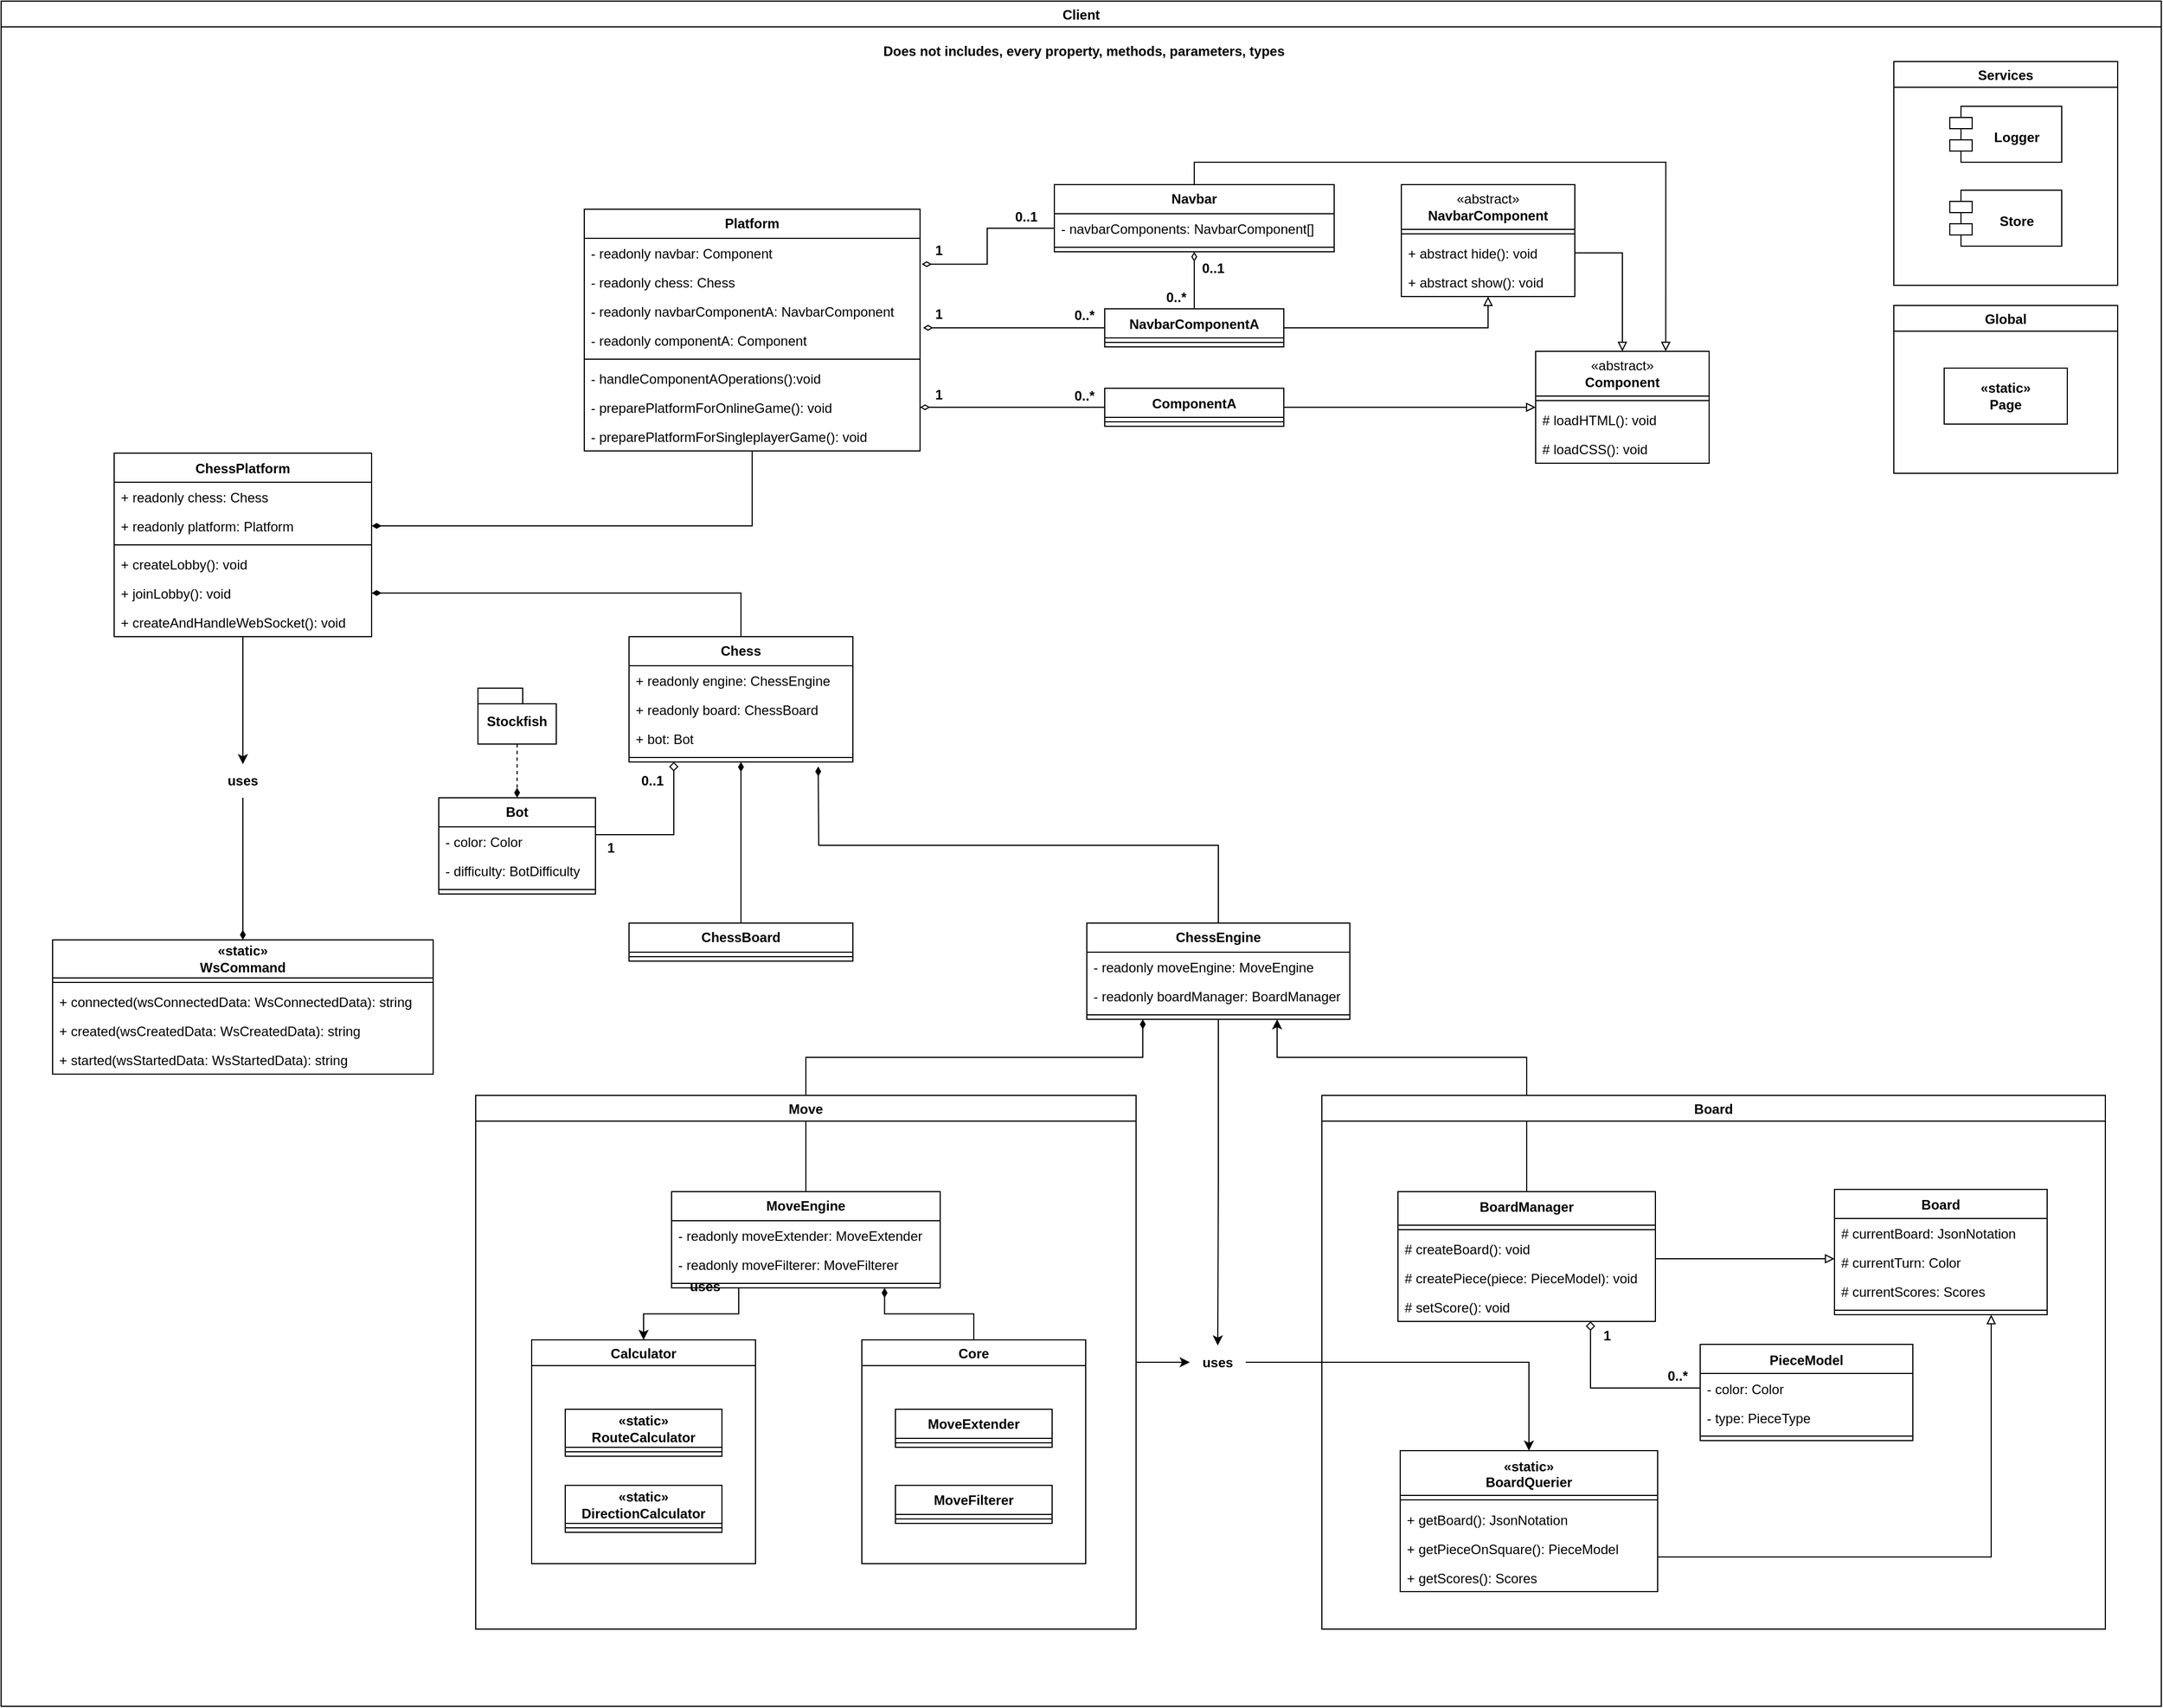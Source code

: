 <mxfile version="24.8.4" pages="5">
  <diagram name="Client-Side-Architecture" id="FoZpYNEf1ZSBboNg3p44">
    <mxGraphModel dx="3983" dy="1797" grid="1" gridSize="10" guides="1" tooltips="1" connect="1" arrows="1" fold="1" page="0" pageScale="1" pageWidth="850" pageHeight="1100" background="none" math="0" shadow="0">
      <root>
        <mxCell id="0" />
        <mxCell id="1" parent="0" />
        <mxCell id="_MXUExBWjo0OczY5g56T-52" style="edgeStyle=orthogonalEdgeStyle;rounded=0;orthogonalLoop=1;jettySize=auto;html=1;endArrow=diamondThin;endFill=0;" parent="1" source="_MXUExBWjo0OczY5g56T-98" target="_MXUExBWjo0OczY5g56T-45" edge="1">
          <mxGeometry relative="1" as="geometry">
            <mxPoint x="695" y="336.5" as="sourcePoint" />
          </mxGeometry>
        </mxCell>
        <mxCell id="_MXUExBWjo0OczY5g56T-74" style="edgeStyle=orthogonalEdgeStyle;rounded=0;orthogonalLoop=1;jettySize=auto;html=1;endArrow=block;endFill=0;" parent="1" source="_MXUExBWjo0OczY5g56T-98" target="_MXUExBWjo0OczY5g56T-61" edge="1">
          <mxGeometry relative="1" as="geometry">
            <mxPoint x="765" y="340" as="sourcePoint" />
          </mxGeometry>
        </mxCell>
        <mxCell id="_MXUExBWjo0OczY5g56T-334" style="edgeStyle=orthogonalEdgeStyle;rounded=0;orthogonalLoop=1;jettySize=auto;html=1;entryX=1;entryY=0.5;entryDx=0;entryDy=0;endArrow=diamondThin;endFill=1;" parent="1" source="_MXUExBWjo0OczY5g56T-32" target="_MXUExBWjo0OczY5g56T-318" edge="1">
          <mxGeometry relative="1" as="geometry" />
        </mxCell>
        <mxCell id="_MXUExBWjo0OczY5g56T-32" value="&lt;b&gt;Platform&lt;/b&gt;" style="swimlane;fontStyle=0;childLayout=stackLayout;horizontal=1;startSize=26;fillColor=none;horizontalStack=0;resizeParent=1;resizeParentMax=0;resizeLast=0;collapsible=0;marginBottom=0;whiteSpace=wrap;html=1;swimlaneLine=1;glass=0;swimlaneHead=1;allowArrows=1;connectable=1;" parent="1" vertex="1">
          <mxGeometry x="60" y="242" width="300" height="216" as="geometry">
            <mxRectangle x="300" y="215" width="100" height="30" as="alternateBounds" />
          </mxGeometry>
        </mxCell>
        <mxCell id="_MXUExBWjo0OczY5g56T-33" value="- readonly navbar: Component" style="text;strokeColor=none;fillColor=none;align=left;verticalAlign=top;spacingLeft=4;spacingRight=4;overflow=hidden;rotatable=0;points=[[0,0.5],[1,0.5]];portConstraint=eastwest;whiteSpace=wrap;html=1;" parent="_MXUExBWjo0OczY5g56T-32" vertex="1">
          <mxGeometry y="26" width="300" height="26" as="geometry" />
        </mxCell>
        <mxCell id="_MXUExBWjo0OczY5g56T-322" value="- readonly chess: Chess" style="text;strokeColor=none;fillColor=none;align=left;verticalAlign=top;spacingLeft=4;spacingRight=4;overflow=hidden;rotatable=0;points=[[0,0.5],[1,0.5]];portConstraint=eastwest;whiteSpace=wrap;html=1;" parent="_MXUExBWjo0OczY5g56T-32" vertex="1">
          <mxGeometry y="52" width="300" height="26" as="geometry" />
        </mxCell>
        <mxCell id="_MXUExBWjo0OczY5g56T-34" value="- readonly navbarComponentA: NavbarComponent" style="text;strokeColor=none;fillColor=none;align=left;verticalAlign=top;spacingLeft=4;spacingRight=4;overflow=hidden;rotatable=0;points=[[0,0.5],[1,0.5]];portConstraint=eastwest;whiteSpace=wrap;html=1;" parent="_MXUExBWjo0OczY5g56T-32" vertex="1">
          <mxGeometry y="78" width="300" height="26" as="geometry" />
        </mxCell>
        <mxCell id="_MXUExBWjo0OczY5g56T-35" value="- readonly componentA: Component" style="text;strokeColor=none;fillColor=none;align=left;verticalAlign=top;spacingLeft=4;spacingRight=4;overflow=hidden;rotatable=0;points=[[0,0.5],[1,0.5]];portConstraint=eastwest;whiteSpace=wrap;html=1;" parent="_MXUExBWjo0OczY5g56T-32" vertex="1">
          <mxGeometry y="104" width="300" height="26" as="geometry" />
        </mxCell>
        <mxCell id="_MXUExBWjo0OczY5g56T-86" value="" style="line;strokeWidth=1;fillColor=none;align=left;verticalAlign=middle;spacingTop=-1;spacingLeft=3;spacingRight=3;rotatable=0;labelPosition=right;points=[];portConstraint=eastwest;strokeColor=inherit;" parent="_MXUExBWjo0OczY5g56T-32" vertex="1">
          <mxGeometry y="130" width="300" height="8" as="geometry" />
        </mxCell>
        <mxCell id="_MXUExBWjo0OczY5g56T-85" value="- handleComponentAOperations():void" style="text;strokeColor=none;fillColor=none;align=left;verticalAlign=top;spacingLeft=4;spacingRight=4;overflow=hidden;rotatable=0;points=[[0,0.5],[1,0.5]];portConstraint=eastwest;whiteSpace=wrap;html=1;" parent="_MXUExBWjo0OczY5g56T-32" vertex="1">
          <mxGeometry y="138" width="300" height="26" as="geometry" />
        </mxCell>
        <mxCell id="_MXUExBWjo0OczY5g56T-84" value="- preparePlatformForOnlineGame(): void" style="text;strokeColor=none;fillColor=none;align=left;verticalAlign=top;spacingLeft=4;spacingRight=4;overflow=hidden;rotatable=0;points=[[0,0.5],[1,0.5]];portConstraint=eastwest;whiteSpace=wrap;html=1;" parent="_MXUExBWjo0OczY5g56T-32" vertex="1">
          <mxGeometry y="164" width="300" height="26" as="geometry" />
        </mxCell>
        <mxCell id="_MXUExBWjo0OczY5g56T-87" value="- preparePlatformForSingleplayerGame(): void" style="text;strokeColor=none;fillColor=none;align=left;verticalAlign=top;spacingLeft=4;spacingRight=4;overflow=hidden;rotatable=0;points=[[0,0.5],[1,0.5]];portConstraint=eastwest;whiteSpace=wrap;html=1;" parent="_MXUExBWjo0OczY5g56T-32" vertex="1">
          <mxGeometry y="190" width="300" height="26" as="geometry" />
        </mxCell>
        <mxCell id="_MXUExBWjo0OczY5g56T-342" style="edgeStyle=orthogonalEdgeStyle;rounded=0;orthogonalLoop=1;jettySize=auto;html=1;exitX=0.5;exitY=0;exitDx=0;exitDy=0;entryX=0.75;entryY=0;entryDx=0;entryDy=0;endArrow=block;endFill=0;" parent="1" source="_MXUExBWjo0OczY5g56T-45" target="_MXUExBWjo0OczY5g56T-67" edge="1">
          <mxGeometry relative="1" as="geometry" />
        </mxCell>
        <mxCell id="_MXUExBWjo0OczY5g56T-45" value="&lt;b&gt;Navbar&lt;/b&gt;" style="swimlane;fontStyle=0;childLayout=stackLayout;horizontal=1;startSize=26;fillColor=none;horizontalStack=0;resizeParent=1;resizeParentMax=0;resizeLast=0;collapsible=0;marginBottom=0;whiteSpace=wrap;html=1;" parent="1" vertex="1">
          <mxGeometry x="480" y="220" width="250" height="60" as="geometry" />
        </mxCell>
        <mxCell id="_MXUExBWjo0OczY5g56T-46" value="- navbarComponents: NavbarComponent[]" style="text;strokeColor=none;fillColor=none;align=left;verticalAlign=top;spacingLeft=4;spacingRight=4;overflow=hidden;rotatable=0;points=[[0,0.5],[1,0.5]];portConstraint=eastwest;whiteSpace=wrap;html=1;" parent="_MXUExBWjo0OczY5g56T-45" vertex="1">
          <mxGeometry y="26" width="250" height="26" as="geometry" />
        </mxCell>
        <mxCell id="_MXUExBWjo0OczY5g56T-100" value="" style="line;strokeWidth=1;fillColor=none;align=left;verticalAlign=middle;spacingTop=-1;spacingLeft=3;spacingRight=3;rotatable=0;labelPosition=right;points=[];portConstraint=eastwest;strokeColor=inherit;" parent="_MXUExBWjo0OczY5g56T-45" vertex="1">
          <mxGeometry y="52" width="250" height="8" as="geometry" />
        </mxCell>
        <mxCell id="_MXUExBWjo0OczY5g56T-61" value="&lt;div&gt;«abstract»&lt;/div&gt;&lt;div&gt;&lt;b&gt;NavbarComponent&lt;/b&gt;&lt;/div&gt;" style="swimlane;fontStyle=0;childLayout=stackLayout;horizontal=1;startSize=40;fillColor=none;horizontalStack=0;resizeParent=1;resizeParentMax=0;resizeLast=0;collapsible=0;marginBottom=0;whiteSpace=wrap;html=1;" parent="1" vertex="1">
          <mxGeometry x="790" y="220" width="155" height="100" as="geometry" />
        </mxCell>
        <mxCell id="_MXUExBWjo0OczY5g56T-66" value="" style="line;strokeWidth=1;fillColor=none;align=left;verticalAlign=middle;spacingTop=-1;spacingLeft=3;spacingRight=3;rotatable=0;labelPosition=right;points=[];portConstraint=eastwest;strokeColor=inherit;" parent="_MXUExBWjo0OczY5g56T-61" vertex="1">
          <mxGeometry y="40" width="155" height="8" as="geometry" />
        </mxCell>
        <mxCell id="_MXUExBWjo0OczY5g56T-62" value="+ abstract hide(): void " style="text;strokeColor=none;fillColor=none;align=left;verticalAlign=top;spacingLeft=4;spacingRight=4;overflow=hidden;rotatable=0;points=[[0,0.5],[1,0.5]];portConstraint=eastwest;whiteSpace=wrap;html=1;" parent="_MXUExBWjo0OczY5g56T-61" vertex="1">
          <mxGeometry y="48" width="155" height="26" as="geometry" />
        </mxCell>
        <mxCell id="_MXUExBWjo0OczY5g56T-63" value="+ abstract show(): void" style="text;strokeColor=none;fillColor=none;align=left;verticalAlign=top;spacingLeft=4;spacingRight=4;overflow=hidden;rotatable=0;points=[[0,0.5],[1,0.5]];portConstraint=eastwest;whiteSpace=wrap;html=1;" parent="_MXUExBWjo0OczY5g56T-61" vertex="1">
          <mxGeometry y="74" width="155" height="26" as="geometry" />
        </mxCell>
        <mxCell id="_MXUExBWjo0OczY5g56T-67" value="&lt;div&gt;«abstract»&lt;/div&gt;&lt;div&gt;&lt;b&gt;Component&lt;/b&gt;&lt;/div&gt;" style="swimlane;fontStyle=0;childLayout=stackLayout;horizontal=1;startSize=40;fillColor=none;horizontalStack=0;resizeParent=1;resizeParentMax=0;resizeLast=0;collapsible=0;marginBottom=0;whiteSpace=wrap;html=1;" parent="1" vertex="1">
          <mxGeometry x="910" y="369" width="155" height="100" as="geometry" />
        </mxCell>
        <mxCell id="_MXUExBWjo0OczY5g56T-68" value="" style="line;strokeWidth=1;fillColor=none;align=left;verticalAlign=middle;spacingTop=-1;spacingLeft=3;spacingRight=3;rotatable=0;labelPosition=right;points=[];portConstraint=eastwest;strokeColor=inherit;" parent="_MXUExBWjo0OczY5g56T-67" vertex="1">
          <mxGeometry y="40" width="155" height="8" as="geometry" />
        </mxCell>
        <mxCell id="_MXUExBWjo0OczY5g56T-69" value="# loadHTML(): void " style="text;strokeColor=none;fillColor=none;align=left;verticalAlign=top;spacingLeft=4;spacingRight=4;overflow=hidden;rotatable=0;points=[[0,0.5],[1,0.5]];portConstraint=eastwest;whiteSpace=wrap;html=1;" parent="_MXUExBWjo0OczY5g56T-67" vertex="1">
          <mxGeometry y="48" width="155" height="26" as="geometry" />
        </mxCell>
        <mxCell id="_MXUExBWjo0OczY5g56T-70" value="# loadCSS(): void" style="text;strokeColor=none;fillColor=none;align=left;verticalAlign=top;spacingLeft=4;spacingRight=4;overflow=hidden;rotatable=0;points=[[0,0.5],[1,0.5]];portConstraint=eastwest;whiteSpace=wrap;html=1;" parent="_MXUExBWjo0OczY5g56T-67" vertex="1">
          <mxGeometry y="74" width="155" height="26" as="geometry" />
        </mxCell>
        <mxCell id="_MXUExBWjo0OczY5g56T-337" style="edgeStyle=orthogonalEdgeStyle;rounded=0;orthogonalLoop=1;jettySize=auto;html=1;exitX=1;exitY=0.5;exitDx=0;exitDy=0;endArrow=block;endFill=0;" parent="1" source="_MXUExBWjo0OczY5g56T-90" target="_MXUExBWjo0OczY5g56T-67" edge="1">
          <mxGeometry relative="1" as="geometry" />
        </mxCell>
        <mxCell id="_MXUExBWjo0OczY5g56T-340" style="edgeStyle=orthogonalEdgeStyle;rounded=0;orthogonalLoop=1;jettySize=auto;html=1;entryX=1;entryY=0.5;entryDx=0;entryDy=0;endArrow=diamondThin;endFill=0;" parent="1" source="_MXUExBWjo0OczY5g56T-90" target="_MXUExBWjo0OczY5g56T-84" edge="1">
          <mxGeometry relative="1" as="geometry" />
        </mxCell>
        <mxCell id="_MXUExBWjo0OczY5g56T-90" value="ComponentA" style="swimlane;fontStyle=1;align=center;verticalAlign=top;childLayout=stackLayout;horizontal=1;startSize=26;horizontalStack=0;resizeParent=1;resizeParentMax=0;resizeLast=0;collapsible=0;marginBottom=0;whiteSpace=wrap;html=1;" parent="1" vertex="1">
          <mxGeometry x="525" y="402" width="160" height="34" as="geometry" />
        </mxCell>
        <mxCell id="_MXUExBWjo0OczY5g56T-92" value="" style="line;strokeWidth=1;fillColor=none;align=left;verticalAlign=middle;spacingTop=-1;spacingLeft=3;spacingRight=3;rotatable=0;labelPosition=right;points=[];portConstraint=eastwest;strokeColor=inherit;" parent="_MXUExBWjo0OczY5g56T-90" vertex="1">
          <mxGeometry y="26" width="160" height="8" as="geometry" />
        </mxCell>
        <mxCell id="_MXUExBWjo0OczY5g56T-98" value="NavbarComponentA" style="swimlane;fontStyle=1;align=center;verticalAlign=top;childLayout=stackLayout;horizontal=1;startSize=26;horizontalStack=0;resizeParent=1;resizeParentMax=0;resizeLast=0;collapsible=0;marginBottom=0;whiteSpace=wrap;html=1;" parent="1" vertex="1">
          <mxGeometry x="525" y="331" width="160" height="34" as="geometry" />
        </mxCell>
        <mxCell id="_MXUExBWjo0OczY5g56T-99" value="" style="line;strokeWidth=1;fillColor=none;align=left;verticalAlign=middle;spacingTop=-1;spacingLeft=3;spacingRight=3;rotatable=0;labelPosition=right;points=[];portConstraint=eastwest;strokeColor=inherit;" parent="_MXUExBWjo0OczY5g56T-98" vertex="1">
          <mxGeometry y="26" width="160" height="8" as="geometry" />
        </mxCell>
        <mxCell id="_MXUExBWjo0OczY5g56T-333" style="edgeStyle=orthogonalEdgeStyle;rounded=0;orthogonalLoop=1;jettySize=auto;html=1;exitX=0.5;exitY=0;exitDx=0;exitDy=0;entryX=1;entryY=0.5;entryDx=0;entryDy=0;endArrow=diamondThin;endFill=1;" parent="1" source="_MXUExBWjo0OczY5g56T-101" target="_MXUExBWjo0OczY5g56T-319" edge="1">
          <mxGeometry relative="1" as="geometry" />
        </mxCell>
        <mxCell id="_MXUExBWjo0OczY5g56T-101" value="&lt;b&gt;Chess&lt;/b&gt;" style="swimlane;fontStyle=0;childLayout=stackLayout;horizontal=1;startSize=26;fillColor=none;horizontalStack=0;resizeParent=1;resizeParentMax=0;resizeLast=0;collapsible=0;marginBottom=0;whiteSpace=wrap;html=1;swimlaneLine=1;glass=0;swimlaneHead=1;allowArrows=1;connectable=1;" parent="1" vertex="1">
          <mxGeometry x="100" y="624" width="200" height="112" as="geometry">
            <mxRectangle x="300" y="215" width="100" height="30" as="alternateBounds" />
          </mxGeometry>
        </mxCell>
        <mxCell id="_MXUExBWjo0OczY5g56T-102" value="+ readonly engine: ChessEngine" style="text;strokeColor=none;fillColor=none;align=left;verticalAlign=top;spacingLeft=4;spacingRight=4;overflow=hidden;rotatable=0;points=[[0,0.5],[1,0.5]];portConstraint=eastwest;whiteSpace=wrap;html=1;" parent="_MXUExBWjo0OczY5g56T-101" vertex="1">
          <mxGeometry y="26" width="200" height="26" as="geometry" />
        </mxCell>
        <mxCell id="_MXUExBWjo0OczY5g56T-103" value="+ readonly board: ChessBoard" style="text;strokeColor=none;fillColor=none;align=left;verticalAlign=top;spacingLeft=4;spacingRight=4;overflow=hidden;rotatable=0;points=[[0,0.5],[1,0.5]];portConstraint=eastwest;whiteSpace=wrap;html=1;" parent="_MXUExBWjo0OczY5g56T-101" vertex="1">
          <mxGeometry y="52" width="200" height="26" as="geometry" />
        </mxCell>
        <mxCell id="_MXUExBWjo0OczY5g56T-220" value="+ bot: Bot" style="text;strokeColor=none;fillColor=none;align=left;verticalAlign=top;spacingLeft=4;spacingRight=4;overflow=hidden;rotatable=0;points=[[0,0.5],[1,0.5]];portConstraint=eastwest;whiteSpace=wrap;html=1;" parent="_MXUExBWjo0OczY5g56T-101" vertex="1">
          <mxGeometry y="78" width="200" height="26" as="geometry" />
        </mxCell>
        <mxCell id="_MXUExBWjo0OczY5g56T-105" value="" style="line;strokeWidth=1;fillColor=none;align=left;verticalAlign=middle;spacingTop=-1;spacingLeft=3;spacingRight=3;rotatable=0;labelPosition=right;points=[];portConstraint=eastwest;strokeColor=inherit;" parent="_MXUExBWjo0OczY5g56T-101" vertex="1">
          <mxGeometry y="104" width="200" height="8" as="geometry" />
        </mxCell>
        <mxCell id="_MXUExBWjo0OczY5g56T-287" style="edgeStyle=orthogonalEdgeStyle;rounded=0;orthogonalLoop=1;jettySize=auto;html=1;exitX=0.5;exitY=0;exitDx=0;exitDy=0;entryX=0.5;entryY=1;entryDx=0;entryDy=0;endArrow=diamondThin;endFill=1;" parent="1" source="_MXUExBWjo0OczY5g56T-110" target="_MXUExBWjo0OczY5g56T-101" edge="1">
          <mxGeometry relative="1" as="geometry" />
        </mxCell>
        <mxCell id="_MXUExBWjo0OczY5g56T-110" value="&lt;b&gt;ChessBoard&lt;/b&gt;" style="swimlane;fontStyle=0;childLayout=stackLayout;horizontal=1;startSize=26;fillColor=none;horizontalStack=0;resizeParent=1;resizeParentMax=0;resizeLast=0;collapsible=0;marginBottom=0;whiteSpace=wrap;html=1;swimlaneLine=1;glass=0;swimlaneHead=1;allowArrows=1;connectable=1;" parent="1" vertex="1">
          <mxGeometry x="100" y="880" width="200" height="34" as="geometry">
            <mxRectangle x="300" y="215" width="100" height="30" as="alternateBounds" />
          </mxGeometry>
        </mxCell>
        <mxCell id="_MXUExBWjo0OczY5g56T-113" value="" style="line;strokeWidth=1;fillColor=none;align=left;verticalAlign=middle;spacingTop=-1;spacingLeft=3;spacingRight=3;rotatable=0;labelPosition=right;points=[];portConstraint=eastwest;strokeColor=inherit;" parent="_MXUExBWjo0OczY5g56T-110" vertex="1">
          <mxGeometry y="26" width="200" height="8" as="geometry" />
        </mxCell>
        <mxCell id="_MXUExBWjo0OczY5g56T-208" value="Services" style="swimlane;" parent="1" vertex="1">
          <mxGeometry x="1230" y="110" width="200" height="200" as="geometry" />
        </mxCell>
        <mxCell id="_MXUExBWjo0OczY5g56T-373" value="&lt;div&gt;&lt;br&gt;&lt;/div&gt;&lt;div&gt;&lt;b&gt;Logger&lt;/b&gt;&lt;br&gt;&lt;/div&gt;" style="shape=module;align=left;spacingLeft=20;align=center;verticalAlign=top;whiteSpace=wrap;html=1;" parent="_MXUExBWjo0OczY5g56T-208" vertex="1">
          <mxGeometry x="50" y="40" width="100" height="50" as="geometry" />
        </mxCell>
        <mxCell id="_MXUExBWjo0OczY5g56T-374" value="&lt;div&gt;&lt;br&gt;&lt;/div&gt;&lt;div&gt;&lt;b&gt;Store&lt;/b&gt;&lt;br&gt;&lt;/div&gt;" style="shape=module;align=left;spacingLeft=20;align=center;verticalAlign=top;whiteSpace=wrap;html=1;" parent="_MXUExBWjo0OczY5g56T-208" vertex="1">
          <mxGeometry x="50" y="115" width="100" height="50" as="geometry" />
        </mxCell>
        <mxCell id="_MXUExBWjo0OczY5g56T-213" value="Global" style="swimlane;" parent="1" vertex="1">
          <mxGeometry x="1230" y="328" width="200" height="150" as="geometry" />
        </mxCell>
        <mxCell id="_MXUExBWjo0OczY5g56T-216" value="&lt;div&gt;&lt;b&gt;«static»&lt;/b&gt;&lt;/div&gt;&lt;div&gt;&lt;b&gt;Page&lt;/b&gt;&lt;/div&gt;" style="html=1;whiteSpace=wrap;" parent="_MXUExBWjo0OczY5g56T-213" vertex="1">
          <mxGeometry x="45" y="56" width="110" height="50" as="geometry" />
        </mxCell>
        <mxCell id="_MXUExBWjo0OczY5g56T-332" style="edgeStyle=orthogonalEdgeStyle;rounded=0;orthogonalLoop=1;jettySize=auto;html=1;exitX=1;exitY=0.5;exitDx=0;exitDy=0;endArrow=diamond;endFill=0;" parent="1" source="_MXUExBWjo0OczY5g56T-218" target="_MXUExBWjo0OczY5g56T-101" edge="1">
          <mxGeometry relative="1" as="geometry">
            <Array as="points">
              <mxPoint x="140" y="801" />
            </Array>
          </mxGeometry>
        </mxCell>
        <mxCell id="_MXUExBWjo0OczY5g56T-218" value="&lt;b&gt;Bot&lt;/b&gt;" style="swimlane;fontStyle=0;childLayout=stackLayout;horizontal=1;startSize=26;fillColor=none;horizontalStack=0;resizeParent=1;resizeParentMax=0;resizeLast=0;collapsible=0;marginBottom=0;whiteSpace=wrap;html=1;swimlaneLine=1;glass=0;swimlaneHead=1;allowArrows=1;connectable=1;" parent="1" vertex="1">
          <mxGeometry x="-70" y="768" width="140" height="86" as="geometry">
            <mxRectangle x="300" y="215" width="100" height="30" as="alternateBounds" />
          </mxGeometry>
        </mxCell>
        <mxCell id="_MXUExBWjo0OczY5g56T-454" value="- color: Color" style="text;strokeColor=none;fillColor=none;align=left;verticalAlign=top;spacingLeft=4;spacingRight=4;overflow=hidden;rotatable=0;points=[[0,0.5],[1,0.5]];portConstraint=eastwest;whiteSpace=wrap;html=1;" parent="_MXUExBWjo0OczY5g56T-218" vertex="1">
          <mxGeometry y="26" width="140" height="26" as="geometry" />
        </mxCell>
        <mxCell id="_MXUExBWjo0OczY5g56T-455" value="- difficulty: BotDifficulty" style="text;strokeColor=none;fillColor=none;align=left;verticalAlign=top;spacingLeft=4;spacingRight=4;overflow=hidden;rotatable=0;points=[[0,0.5],[1,0.5]];portConstraint=eastwest;whiteSpace=wrap;html=1;" parent="_MXUExBWjo0OczY5g56T-218" vertex="1">
          <mxGeometry y="52" width="140" height="26" as="geometry" />
        </mxCell>
        <mxCell id="_MXUExBWjo0OczY5g56T-219" value="" style="line;strokeWidth=1;fillColor=none;align=left;verticalAlign=middle;spacingTop=-1;spacingLeft=3;spacingRight=3;rotatable=0;labelPosition=right;points=[];portConstraint=eastwest;strokeColor=inherit;" parent="_MXUExBWjo0OczY5g56T-218" vertex="1">
          <mxGeometry y="78" width="140" height="8" as="geometry" />
        </mxCell>
        <mxCell id="_MXUExBWjo0OczY5g56T-457" style="edgeStyle=orthogonalEdgeStyle;rounded=0;orthogonalLoop=1;jettySize=auto;html=1;exitX=0.5;exitY=1;exitDx=0;exitDy=0;exitPerimeter=0;entryX=0.5;entryY=0;entryDx=0;entryDy=0;dashed=1;endArrow=diamondThin;endFill=1;" parent="1" source="_MXUExBWjo0OczY5g56T-231" target="_MXUExBWjo0OczY5g56T-218" edge="1">
          <mxGeometry relative="1" as="geometry" />
        </mxCell>
        <mxCell id="_MXUExBWjo0OczY5g56T-231" value="Stockfish" style="shape=folder;fontStyle=1;spacingTop=10;tabWidth=40;tabHeight=14;tabPosition=left;html=1;whiteSpace=wrap;" parent="1" vertex="1">
          <mxGeometry x="-35" y="670" width="70" height="50" as="geometry" />
        </mxCell>
        <mxCell id="_MXUExBWjo0OczY5g56T-314" value="&lt;b&gt;ChessPlatform&lt;/b&gt;" style="swimlane;fontStyle=1;align=center;verticalAlign=top;childLayout=stackLayout;horizontal=1;startSize=26;horizontalStack=0;resizeParent=1;resizeParentMax=0;resizeLast=0;collapsible=1;marginBottom=0;whiteSpace=wrap;html=1;" parent="1" vertex="1">
          <mxGeometry x="-360" y="460" width="230" height="164" as="geometry" />
        </mxCell>
        <mxCell id="_MXUExBWjo0OczY5g56T-315" value="+ readonly chess: Chess" style="text;strokeColor=none;fillColor=none;align=left;verticalAlign=top;spacingLeft=4;spacingRight=4;overflow=hidden;rotatable=0;points=[[0,0.5],[1,0.5]];portConstraint=eastwest;whiteSpace=wrap;html=1;" parent="_MXUExBWjo0OczY5g56T-314" vertex="1">
          <mxGeometry y="26" width="230" height="26" as="geometry" />
        </mxCell>
        <mxCell id="_MXUExBWjo0OczY5g56T-318" value="+ readonly platform: Platform" style="text;strokeColor=none;fillColor=none;align=left;verticalAlign=top;spacingLeft=4;spacingRight=4;overflow=hidden;rotatable=0;points=[[0,0.5],[1,0.5]];portConstraint=eastwest;whiteSpace=wrap;html=1;" parent="_MXUExBWjo0OczY5g56T-314" vertex="1">
          <mxGeometry y="52" width="230" height="26" as="geometry" />
        </mxCell>
        <mxCell id="_MXUExBWjo0OczY5g56T-316" value="" style="line;strokeWidth=1;fillColor=none;align=left;verticalAlign=middle;spacingTop=-1;spacingLeft=3;spacingRight=3;rotatable=0;labelPosition=right;points=[];portConstraint=eastwest;strokeColor=inherit;" parent="_MXUExBWjo0OczY5g56T-314" vertex="1">
          <mxGeometry y="78" width="230" height="8" as="geometry" />
        </mxCell>
        <mxCell id="_MXUExBWjo0OczY5g56T-317" value="+ createLobby(): void" style="text;strokeColor=none;fillColor=none;align=left;verticalAlign=top;spacingLeft=4;spacingRight=4;overflow=hidden;rotatable=0;points=[[0,0.5],[1,0.5]];portConstraint=eastwest;whiteSpace=wrap;html=1;" parent="_MXUExBWjo0OczY5g56T-314" vertex="1">
          <mxGeometry y="86" width="230" height="26" as="geometry" />
        </mxCell>
        <mxCell id="_MXUExBWjo0OczY5g56T-319" value="+ joinLobby(): void" style="text;strokeColor=none;fillColor=none;align=left;verticalAlign=top;spacingLeft=4;spacingRight=4;overflow=hidden;rotatable=0;points=[[0,0.5],[1,0.5]];portConstraint=eastwest;whiteSpace=wrap;html=1;" parent="_MXUExBWjo0OczY5g56T-314" vertex="1">
          <mxGeometry y="112" width="230" height="26" as="geometry" />
        </mxCell>
        <mxCell id="_MXUExBWjo0OczY5g56T-320" value="+ createAndHandleWebSocket(): void" style="text;strokeColor=none;fillColor=none;align=left;verticalAlign=top;spacingLeft=4;spacingRight=4;overflow=hidden;rotatable=0;points=[[0,0.5],[1,0.5]];portConstraint=eastwest;whiteSpace=wrap;html=1;" parent="_MXUExBWjo0OczY5g56T-314" vertex="1">
          <mxGeometry y="138" width="230" height="26" as="geometry" />
        </mxCell>
        <mxCell id="_MXUExBWjo0OczY5g56T-336" style="edgeStyle=orthogonalEdgeStyle;rounded=0;orthogonalLoop=1;jettySize=auto;html=1;exitX=1;exitY=0.5;exitDx=0;exitDy=0;entryX=0.5;entryY=0;entryDx=0;entryDy=0;endArrow=block;endFill=0;" parent="1" source="_MXUExBWjo0OczY5g56T-62" target="_MXUExBWjo0OczY5g56T-67" edge="1">
          <mxGeometry relative="1" as="geometry" />
        </mxCell>
        <mxCell id="_MXUExBWjo0OczY5g56T-339" style="edgeStyle=orthogonalEdgeStyle;rounded=0;orthogonalLoop=1;jettySize=auto;html=1;entryX=1.009;entryY=0.075;entryDx=0;entryDy=0;entryPerimeter=0;endArrow=diamondThin;endFill=0;" parent="1" source="_MXUExBWjo0OczY5g56T-98" target="_MXUExBWjo0OczY5g56T-35" edge="1">
          <mxGeometry relative="1" as="geometry" />
        </mxCell>
        <mxCell id="_MXUExBWjo0OczY5g56T-341" style="edgeStyle=orthogonalEdgeStyle;rounded=0;orthogonalLoop=1;jettySize=auto;html=1;exitX=0;exitY=0.5;exitDx=0;exitDy=0;entryX=1.005;entryY=-0.111;entryDx=0;entryDy=0;entryPerimeter=0;endArrow=diamondThin;endFill=0;" parent="1" source="_MXUExBWjo0OczY5g56T-46" target="_MXUExBWjo0OczY5g56T-322" edge="1">
          <mxGeometry relative="1" as="geometry" />
        </mxCell>
        <mxCell id="_MXUExBWjo0OczY5g56T-343" value="0..1" style="text;html=1;align=center;verticalAlign=middle;whiteSpace=wrap;rounded=0;fontStyle=1" parent="1" vertex="1">
          <mxGeometry x="425" y="234" width="60" height="30" as="geometry" />
        </mxCell>
        <mxCell id="_MXUExBWjo0OczY5g56T-345" value="1" style="text;html=1;align=center;verticalAlign=middle;whiteSpace=wrap;rounded=0;fontStyle=1" parent="1" vertex="1">
          <mxGeometry x="347" y="264" width="60" height="30" as="geometry" />
        </mxCell>
        <mxCell id="_MXUExBWjo0OczY5g56T-346" value="0..1" style="text;html=1;align=center;verticalAlign=middle;whiteSpace=wrap;rounded=0;fontStyle=1" parent="1" vertex="1">
          <mxGeometry x="592" y="280" width="60" height="30" as="geometry" />
        </mxCell>
        <mxCell id="_MXUExBWjo0OczY5g56T-347" value="0..*" style="text;html=1;align=center;verticalAlign=middle;whiteSpace=wrap;rounded=0;fontStyle=1" parent="1" vertex="1">
          <mxGeometry x="559" y="306" width="60" height="30" as="geometry" />
        </mxCell>
        <mxCell id="_MXUExBWjo0OczY5g56T-348" value="1" style="text;html=1;align=center;verticalAlign=middle;whiteSpace=wrap;rounded=0;fontStyle=1" parent="1" vertex="1">
          <mxGeometry x="347" y="393" width="60" height="30" as="geometry" />
        </mxCell>
        <mxCell id="_MXUExBWjo0OczY5g56T-349" value="0..*" style="text;html=1;align=center;verticalAlign=middle;whiteSpace=wrap;rounded=0;fontStyle=1" parent="1" vertex="1">
          <mxGeometry x="477" y="394" width="60" height="30" as="geometry" />
        </mxCell>
        <mxCell id="_MXUExBWjo0OczY5g56T-350" value="1" style="text;html=1;align=center;verticalAlign=middle;whiteSpace=wrap;rounded=0;fontStyle=1" parent="1" vertex="1">
          <mxGeometry x="347" y="321" width="60" height="30" as="geometry" />
        </mxCell>
        <mxCell id="_MXUExBWjo0OczY5g56T-351" value="0..*" style="text;html=1;align=center;verticalAlign=middle;whiteSpace=wrap;rounded=0;fontStyle=1" parent="1" vertex="1">
          <mxGeometry x="477" y="322" width="60" height="30" as="geometry" />
        </mxCell>
        <mxCell id="_MXUExBWjo0OczY5g56T-356" value="0..1" style="text;html=1;align=center;verticalAlign=middle;whiteSpace=wrap;rounded=0;fontStyle=1" parent="1" vertex="1">
          <mxGeometry x="91" y="738" width="60" height="30" as="geometry" />
        </mxCell>
        <mxCell id="_MXUExBWjo0OczY5g56T-357" value="1" style="text;html=1;align=center;verticalAlign=middle;whiteSpace=wrap;rounded=0;fontStyle=1" parent="1" vertex="1">
          <mxGeometry x="69" y="803" width="30" height="20" as="geometry" />
        </mxCell>
        <mxCell id="_MXUExBWjo0OczY5g56T-448" value="&lt;div&gt;&lt;b&gt;«static»&lt;/b&gt;&lt;/div&gt;&lt;div&gt;&lt;b&gt;WsCommand&lt;/b&gt;&lt;/div&gt;" style="swimlane;fontStyle=0;childLayout=stackLayout;horizontal=1;startSize=34;fillColor=none;horizontalStack=0;resizeParent=1;resizeParentMax=0;resizeLast=0;collapsible=1;marginBottom=0;whiteSpace=wrap;html=1;" parent="1" vertex="1">
          <mxGeometry x="-415" y="895" width="340" height="120" as="geometry" />
        </mxCell>
        <mxCell id="_MXUExBWjo0OczY5g56T-449" value="" style="line;strokeWidth=1;fillColor=none;align=left;verticalAlign=middle;spacingTop=-1;spacingLeft=3;spacingRight=3;rotatable=0;labelPosition=right;points=[];portConstraint=eastwest;strokeColor=inherit;" parent="_MXUExBWjo0OczY5g56T-448" vertex="1">
          <mxGeometry y="34" width="340" height="8" as="geometry" />
        </mxCell>
        <mxCell id="_MXUExBWjo0OczY5g56T-451" value="+ connected(wsConnectedData: WsConnectedData): string" style="text;strokeColor=none;fillColor=none;align=left;verticalAlign=top;spacingLeft=4;spacingRight=4;overflow=hidden;rotatable=0;points=[[0,0.5],[1,0.5]];portConstraint=eastwest;whiteSpace=wrap;html=1;" parent="_MXUExBWjo0OczY5g56T-448" vertex="1">
          <mxGeometry y="42" width="340" height="26" as="geometry" />
        </mxCell>
        <mxCell id="_MXUExBWjo0OczY5g56T-452" value="+ created(wsCreatedData: WsCreatedData): string" style="text;strokeColor=none;fillColor=none;align=left;verticalAlign=top;spacingLeft=4;spacingRight=4;overflow=hidden;rotatable=0;points=[[0,0.5],[1,0.5]];portConstraint=eastwest;whiteSpace=wrap;html=1;" parent="_MXUExBWjo0OczY5g56T-448" vertex="1">
          <mxGeometry y="68" width="340" height="26" as="geometry" />
        </mxCell>
        <mxCell id="_MXUExBWjo0OczY5g56T-450" value="+ started(wsStartedData: WsStartedData): string" style="text;strokeColor=none;fillColor=none;align=left;verticalAlign=top;spacingLeft=4;spacingRight=4;overflow=hidden;rotatable=0;points=[[0,0.5],[1,0.5]];portConstraint=eastwest;whiteSpace=wrap;html=1;" parent="_MXUExBWjo0OczY5g56T-448" vertex="1">
          <mxGeometry y="94" width="340" height="26" as="geometry" />
        </mxCell>
        <mxCell id="_MXUExBWjo0OczY5g56T-461" value="" style="edgeStyle=orthogonalEdgeStyle;rounded=0;orthogonalLoop=1;jettySize=auto;html=1;entryX=0.5;entryY=0;entryDx=0;entryDy=0;" parent="1" source="_MXUExBWjo0OczY5g56T-314" target="_MXUExBWjo0OczY5g56T-460" edge="1">
          <mxGeometry relative="1" as="geometry">
            <mxPoint x="-245" y="624" as="sourcePoint" />
            <mxPoint x="-220" y="893" as="targetPoint" />
          </mxGeometry>
        </mxCell>
        <mxCell id="_MXUExBWjo0OczY5g56T-462" style="edgeStyle=orthogonalEdgeStyle;rounded=0;orthogonalLoop=1;jettySize=auto;html=1;entryX=0.5;entryY=0;entryDx=0;entryDy=0;endArrow=diamondThin;endFill=1;" parent="1" source="_MXUExBWjo0OczY5g56T-460" target="_MXUExBWjo0OczY5g56T-448" edge="1">
          <mxGeometry relative="1" as="geometry" />
        </mxCell>
        <mxCell id="_MXUExBWjo0OczY5g56T-460" value="uses" style="text;html=1;align=center;verticalAlign=middle;whiteSpace=wrap;rounded=0;fontStyle=1" parent="1" vertex="1">
          <mxGeometry x="-275" y="738" width="60" height="30" as="geometry" />
        </mxCell>
        <mxCell id="AD4Y-aIfq_lwZnMAFdwP-1" value="Client" style="swimlane;flipV=0;" parent="1" vertex="1">
          <mxGeometry x="-461" y="56" width="1930" height="1524" as="geometry" />
        </mxCell>
        <mxCell id="_MXUExBWjo0OczY5g56T-435" value="Does not includes, every property, methods, parameters, types" style="text;align=center;fontStyle=1;verticalAlign=middle;spacingLeft=3;spacingRight=3;strokeColor=none;rotatable=0;points=[[0,0.5],[1,0.5]];portConstraint=eastwest;html=1;" parent="AD4Y-aIfq_lwZnMAFdwP-1" vertex="1">
          <mxGeometry x="812" y="32" width="310" height="26" as="geometry" />
        </mxCell>
        <mxCell id="BXiwza9rmccjP0i7mmLZ-5" style="edgeStyle=orthogonalEdgeStyle;rounded=0;orthogonalLoop=1;jettySize=auto;html=1;exitX=1;exitY=0.5;exitDx=0;exitDy=0;entryX=0;entryY=0.5;entryDx=0;entryDy=0;" edge="1" parent="AD4Y-aIfq_lwZnMAFdwP-1" source="_MXUExBWjo0OczY5g56T-250" target="_MXUExBWjo0OczY5g56T-381">
          <mxGeometry relative="1" as="geometry" />
        </mxCell>
        <mxCell id="BXiwza9rmccjP0i7mmLZ-58" style="edgeStyle=orthogonalEdgeStyle;rounded=0;orthogonalLoop=1;jettySize=auto;html=1;exitX=1;exitY=0.5;exitDx=0;exitDy=0;" edge="1" parent="AD4Y-aIfq_lwZnMAFdwP-1" source="_MXUExBWjo0OczY5g56T-381" target="BXiwza9rmccjP0i7mmLZ-34">
          <mxGeometry relative="1" as="geometry" />
        </mxCell>
        <mxCell id="_MXUExBWjo0OczY5g56T-381" value="uses" style="text;html=1;align=center;verticalAlign=middle;whiteSpace=wrap;rounded=0;fontStyle=1" parent="AD4Y-aIfq_lwZnMAFdwP-1" vertex="1">
          <mxGeometry x="1062" y="1201.5" width="50" height="30" as="geometry" />
        </mxCell>
        <mxCell id="BXiwza9rmccjP0i7mmLZ-50" style="edgeStyle=orthogonalEdgeStyle;rounded=0;orthogonalLoop=1;jettySize=auto;html=1;exitX=0.5;exitY=0;exitDx=0;exitDy=0;endArrow=diamondThin;endFill=1;" edge="1" parent="AD4Y-aIfq_lwZnMAFdwP-1" source="_MXUExBWjo0OczY5g56T-114">
          <mxGeometry relative="1" as="geometry">
            <mxPoint x="730" y="684" as="targetPoint" />
          </mxGeometry>
        </mxCell>
        <mxCell id="BXiwza9rmccjP0i7mmLZ-57" style="edgeStyle=orthogonalEdgeStyle;rounded=0;orthogonalLoop=1;jettySize=auto;html=1;exitX=0.5;exitY=1;exitDx=0;exitDy=0;entryX=0.5;entryY=0;entryDx=0;entryDy=0;" edge="1" parent="AD4Y-aIfq_lwZnMAFdwP-1" source="_MXUExBWjo0OczY5g56T-114" target="_MXUExBWjo0OczY5g56T-381">
          <mxGeometry relative="1" as="geometry" />
        </mxCell>
        <mxCell id="_MXUExBWjo0OczY5g56T-114" value="&lt;b&gt;ChessEngine&lt;/b&gt;" style="swimlane;fontStyle=0;childLayout=stackLayout;horizontal=1;startSize=26;fillColor=none;horizontalStack=0;resizeParent=1;resizeParentMax=0;resizeLast=0;collapsible=0;marginBottom=0;whiteSpace=wrap;html=1;swimlaneLine=1;glass=0;swimlaneHead=1;allowArrows=1;connectable=1;" parent="AD4Y-aIfq_lwZnMAFdwP-1" vertex="1">
          <mxGeometry x="970" y="824" width="235" height="86" as="geometry">
            <mxRectangle x="300" y="215" width="100" height="30" as="alternateBounds" />
          </mxGeometry>
        </mxCell>
        <mxCell id="_MXUExBWjo0OczY5g56T-196" value="- readonly moveEngine: MoveEngine" style="text;strokeColor=none;fillColor=none;align=left;verticalAlign=top;spacingLeft=4;spacingRight=4;overflow=hidden;rotatable=0;points=[[0,0.5],[1,0.5]];portConstraint=eastwest;whiteSpace=wrap;html=1;" parent="_MXUExBWjo0OczY5g56T-114" vertex="1">
          <mxGeometry y="26" width="235" height="26" as="geometry" />
        </mxCell>
        <mxCell id="BXiwza9rmccjP0i7mmLZ-4" value="- readonly boardManager: BoardManager" style="text;strokeColor=none;fillColor=none;align=left;verticalAlign=top;spacingLeft=4;spacingRight=4;overflow=hidden;rotatable=0;points=[[0,0.5],[1,0.5]];portConstraint=eastwest;whiteSpace=wrap;html=1;" vertex="1" parent="_MXUExBWjo0OczY5g56T-114">
          <mxGeometry y="52" width="235" height="26" as="geometry" />
        </mxCell>
        <mxCell id="_MXUExBWjo0OczY5g56T-117" value="" style="line;strokeWidth=1;fillColor=none;align=left;verticalAlign=middle;spacingTop=-1;spacingLeft=3;spacingRight=3;rotatable=0;labelPosition=right;points=[];portConstraint=eastwest;strokeColor=inherit;" parent="_MXUExBWjo0OczY5g56T-114" vertex="1">
          <mxGeometry y="78" width="235" height="8" as="geometry" />
        </mxCell>
        <mxCell id="_MXUExBWjo0OczY5g56T-392" style="edgeStyle=orthogonalEdgeStyle;rounded=0;orthogonalLoop=1;jettySize=auto;html=1;exitX=0.5;exitY=0;exitDx=0;exitDy=0;endArrow=diamondThin;endFill=1;" parent="AD4Y-aIfq_lwZnMAFdwP-1" source="_MXUExBWjo0OczY5g56T-190" target="_MXUExBWjo0OczY5g56T-114" edge="1">
          <mxGeometry relative="1" as="geometry">
            <Array as="points">
              <mxPoint x="719" y="944" />
              <mxPoint x="1020" y="944" />
            </Array>
          </mxGeometry>
        </mxCell>
        <mxCell id="BXiwza9rmccjP0i7mmLZ-49" style="edgeStyle=orthogonalEdgeStyle;rounded=0;orthogonalLoop=1;jettySize=auto;html=1;exitX=0.5;exitY=0;exitDx=0;exitDy=0;" edge="1" parent="AD4Y-aIfq_lwZnMAFdwP-1" source="BXiwza9rmccjP0i7mmLZ-25" target="_MXUExBWjo0OczY5g56T-114">
          <mxGeometry relative="1" as="geometry">
            <Array as="points">
              <mxPoint x="1363" y="944" />
              <mxPoint x="1140" y="944" />
            </Array>
          </mxGeometry>
        </mxCell>
        <mxCell id="_MXUExBWjo0OczY5g56T-250" value="Move" style="swimlane;" parent="AD4Y-aIfq_lwZnMAFdwP-1" vertex="1">
          <mxGeometry x="424" y="978" width="590" height="477" as="geometry" />
        </mxCell>
        <mxCell id="_MXUExBWjo0OczY5g56T-376" style="edgeStyle=orthogonalEdgeStyle;rounded=0;orthogonalLoop=1;jettySize=auto;html=1;exitX=0.25;exitY=1;exitDx=0;exitDy=0;entryX=0.5;entryY=0;entryDx=0;entryDy=0;" parent="_MXUExBWjo0OczY5g56T-250" source="_MXUExBWjo0OczY5g56T-190" target="_MXUExBWjo0OczY5g56T-242" edge="1">
          <mxGeometry relative="1" as="geometry" />
        </mxCell>
        <mxCell id="_MXUExBWjo0OczY5g56T-190" value="&lt;b&gt;MoveEngine&lt;/b&gt;" style="swimlane;fontStyle=0;childLayout=stackLayout;horizontal=1;startSize=26;fillColor=none;horizontalStack=0;resizeParent=1;resizeParentMax=0;resizeLast=0;collapsible=1;marginBottom=0;whiteSpace=wrap;html=1;" parent="_MXUExBWjo0OczY5g56T-250" vertex="1">
          <mxGeometry x="175" y="86" width="240" height="86" as="geometry" />
        </mxCell>
        <mxCell id="_MXUExBWjo0OczY5g56T-248" value="- readonly moveExtender: MoveExtender" style="text;strokeColor=none;fillColor=none;align=left;verticalAlign=top;spacingLeft=4;spacingRight=4;overflow=hidden;rotatable=0;points=[[0,0.5],[1,0.5]];portConstraint=eastwest;whiteSpace=wrap;html=1;" parent="_MXUExBWjo0OczY5g56T-190" vertex="1">
          <mxGeometry y="26" width="240" height="26" as="geometry" />
        </mxCell>
        <mxCell id="_MXUExBWjo0OczY5g56T-249" value="- readonly moveFilterer: MoveFilterer" style="text;strokeColor=none;fillColor=none;align=left;verticalAlign=top;spacingLeft=4;spacingRight=4;overflow=hidden;rotatable=0;points=[[0,0.5],[1,0.5]];portConstraint=eastwest;whiteSpace=wrap;html=1;" parent="_MXUExBWjo0OczY5g56T-190" vertex="1">
          <mxGeometry y="52" width="240" height="26" as="geometry" />
        </mxCell>
        <mxCell id="_MXUExBWjo0OczY5g56T-227" value="" style="line;strokeWidth=1;fillColor=none;align=left;verticalAlign=middle;spacingTop=-1;spacingLeft=3;spacingRight=3;rotatable=0;labelPosition=right;points=[];portConstraint=eastwest;strokeColor=inherit;" parent="_MXUExBWjo0OczY5g56T-190" vertex="1">
          <mxGeometry y="78" width="240" height="8" as="geometry" />
        </mxCell>
        <mxCell id="_MXUExBWjo0OczY5g56T-235" value="Core" style="swimlane;" parent="_MXUExBWjo0OczY5g56T-250" vertex="1">
          <mxGeometry x="345" y="218.5" width="200" height="200" as="geometry" />
        </mxCell>
        <mxCell id="_MXUExBWjo0OczY5g56T-238" value="&lt;b&gt;MoveExtender&lt;/b&gt;" style="swimlane;fontStyle=0;childLayout=stackLayout;horizontal=1;startSize=26;fillColor=none;horizontalStack=0;resizeParent=1;resizeParentMax=0;resizeLast=0;collapsible=1;marginBottom=0;whiteSpace=wrap;html=1;" parent="_MXUExBWjo0OczY5g56T-235" vertex="1">
          <mxGeometry x="30" y="62" width="140" height="34" as="geometry" />
        </mxCell>
        <mxCell id="_MXUExBWjo0OczY5g56T-239" value="" style="line;strokeWidth=1;fillColor=none;align=left;verticalAlign=middle;spacingTop=-1;spacingLeft=3;spacingRight=3;rotatable=0;labelPosition=right;points=[];portConstraint=eastwest;strokeColor=inherit;" parent="_MXUExBWjo0OczY5g56T-238" vertex="1">
          <mxGeometry y="26" width="140" height="8" as="geometry" />
        </mxCell>
        <mxCell id="_MXUExBWjo0OczY5g56T-236" value="&lt;b&gt;MoveFilterer&lt;/b&gt;" style="swimlane;fontStyle=0;childLayout=stackLayout;horizontal=1;startSize=26;fillColor=none;horizontalStack=0;resizeParent=1;resizeParentMax=0;resizeLast=0;collapsible=1;marginBottom=0;whiteSpace=wrap;html=1;" parent="_MXUExBWjo0OczY5g56T-235" vertex="1">
          <mxGeometry x="30" y="130" width="140" height="34" as="geometry" />
        </mxCell>
        <mxCell id="_MXUExBWjo0OczY5g56T-237" value="" style="line;strokeWidth=1;fillColor=none;align=left;verticalAlign=middle;spacingTop=-1;spacingLeft=3;spacingRight=3;rotatable=0;labelPosition=right;points=[];portConstraint=eastwest;strokeColor=inherit;" parent="_MXUExBWjo0OczY5g56T-236" vertex="1">
          <mxGeometry y="26" width="140" height="8" as="geometry" />
        </mxCell>
        <mxCell id="_MXUExBWjo0OczY5g56T-242" value="Calculator" style="swimlane;" parent="_MXUExBWjo0OczY5g56T-250" vertex="1">
          <mxGeometry x="50" y="218.5" width="200" height="200" as="geometry" />
        </mxCell>
        <mxCell id="_MXUExBWjo0OczY5g56T-243" value="&lt;div&gt;&lt;b&gt;«static»&lt;/b&gt;&lt;/div&gt;&lt;div&gt;&lt;b&gt;RouteCalculator&lt;/b&gt;&lt;/div&gt;" style="swimlane;fontStyle=0;childLayout=stackLayout;horizontal=1;startSize=34;fillColor=none;horizontalStack=0;resizeParent=1;resizeParentMax=0;resizeLast=0;collapsible=1;marginBottom=0;whiteSpace=wrap;html=1;" parent="_MXUExBWjo0OczY5g56T-242" vertex="1">
          <mxGeometry x="30" y="62" width="140" height="42" as="geometry" />
        </mxCell>
        <mxCell id="_MXUExBWjo0OczY5g56T-244" value="" style="line;strokeWidth=1;fillColor=none;align=left;verticalAlign=middle;spacingTop=-1;spacingLeft=3;spacingRight=3;rotatable=0;labelPosition=right;points=[];portConstraint=eastwest;strokeColor=inherit;" parent="_MXUExBWjo0OczY5g56T-243" vertex="1">
          <mxGeometry y="34" width="140" height="8" as="geometry" />
        </mxCell>
        <mxCell id="_MXUExBWjo0OczY5g56T-245" value="&lt;div&gt;&lt;b&gt;«static»&lt;/b&gt;&lt;/div&gt;&lt;div&gt;&lt;b&gt;DirectionCalculator&lt;/b&gt;&lt;/div&gt;" style="swimlane;fontStyle=0;childLayout=stackLayout;horizontal=1;startSize=34;fillColor=none;horizontalStack=0;resizeParent=1;resizeParentMax=0;resizeLast=0;collapsible=1;marginBottom=0;whiteSpace=wrap;html=1;" parent="_MXUExBWjo0OczY5g56T-242" vertex="1">
          <mxGeometry x="30" y="130" width="140" height="42" as="geometry" />
        </mxCell>
        <mxCell id="_MXUExBWjo0OczY5g56T-246" value="" style="line;strokeWidth=1;fillColor=none;align=left;verticalAlign=middle;spacingTop=-1;spacingLeft=3;spacingRight=3;rotatable=0;labelPosition=right;points=[];portConstraint=eastwest;strokeColor=inherit;" parent="_MXUExBWjo0OczY5g56T-245" vertex="1">
          <mxGeometry y="34" width="140" height="8" as="geometry" />
        </mxCell>
        <mxCell id="_MXUExBWjo0OczY5g56T-240" style="edgeStyle=orthogonalEdgeStyle;rounded=0;orthogonalLoop=1;jettySize=auto;html=1;exitX=0.5;exitY=0;exitDx=0;exitDy=0;entryX=0.793;entryY=1;entryDx=0;entryDy=0;entryPerimeter=0;endArrow=diamondThin;endFill=1;" parent="_MXUExBWjo0OczY5g56T-250" source="_MXUExBWjo0OczY5g56T-235" target="_MXUExBWjo0OczY5g56T-227" edge="1">
          <mxGeometry relative="1" as="geometry" />
        </mxCell>
        <mxCell id="_MXUExBWjo0OczY5g56T-377" value="uses" style="text;html=1;align=center;verticalAlign=middle;whiteSpace=wrap;rounded=0;fontStyle=1" parent="_MXUExBWjo0OczY5g56T-250" vertex="1">
          <mxGeometry x="175" y="156" width="60" height="30" as="geometry" />
        </mxCell>
        <mxCell id="BXiwza9rmccjP0i7mmLZ-7" value="Board" style="swimlane;" vertex="1" parent="AD4Y-aIfq_lwZnMAFdwP-1">
          <mxGeometry x="1180" y="978" width="700" height="477" as="geometry" />
        </mxCell>
        <mxCell id="BXiwza9rmccjP0i7mmLZ-25" value="BoardManager" style="swimlane;fontStyle=1;align=center;verticalAlign=top;childLayout=stackLayout;horizontal=1;startSize=30;horizontalStack=0;resizeParent=1;resizeParentMax=0;resizeLast=0;collapsible=0;marginBottom=0;whiteSpace=wrap;html=1;" vertex="1" parent="BXiwza9rmccjP0i7mmLZ-7">
          <mxGeometry x="68" y="86" width="230" height="116" as="geometry" />
        </mxCell>
        <mxCell id="BXiwza9rmccjP0i7mmLZ-26" value="" style="line;strokeWidth=1;fillColor=none;align=left;verticalAlign=middle;spacingTop=-1;spacingLeft=3;spacingRight=3;rotatable=0;labelPosition=right;points=[];portConstraint=eastwest;strokeColor=inherit;" vertex="1" parent="BXiwza9rmccjP0i7mmLZ-25">
          <mxGeometry y="30" width="230" height="8" as="geometry" />
        </mxCell>
        <mxCell id="BXiwza9rmccjP0i7mmLZ-27" value="# createBoard(): void" style="text;strokeColor=none;fillColor=none;align=left;verticalAlign=top;spacingLeft=4;spacingRight=4;overflow=hidden;rotatable=0;points=[[0,0.5],[1,0.5]];portConstraint=eastwest;whiteSpace=wrap;html=1;" vertex="1" parent="BXiwza9rmccjP0i7mmLZ-25">
          <mxGeometry y="38" width="230" height="26" as="geometry" />
        </mxCell>
        <mxCell id="BXiwza9rmccjP0i7mmLZ-28" value="# createPiece(piece: PieceModel): void" style="text;strokeColor=none;fillColor=none;align=left;verticalAlign=top;spacingLeft=4;spacingRight=4;overflow=hidden;rotatable=0;points=[[0,0.5],[1,0.5]];portConstraint=eastwest;whiteSpace=wrap;html=1;" vertex="1" parent="BXiwza9rmccjP0i7mmLZ-25">
          <mxGeometry y="64" width="230" height="26" as="geometry" />
        </mxCell>
        <mxCell id="BXiwza9rmccjP0i7mmLZ-29" value="# setScore(): void" style="text;strokeColor=none;fillColor=none;align=left;verticalAlign=top;spacingLeft=4;spacingRight=4;overflow=hidden;rotatable=0;points=[[0,0.5],[1,0.5]];portConstraint=eastwest;whiteSpace=wrap;html=1;" vertex="1" parent="BXiwza9rmccjP0i7mmLZ-25">
          <mxGeometry y="90" width="230" height="26" as="geometry" />
        </mxCell>
        <mxCell id="BXiwza9rmccjP0i7mmLZ-30" value="PieceModel" style="swimlane;fontStyle=1;align=center;verticalAlign=top;childLayout=stackLayout;horizontal=1;startSize=26;horizontalStack=0;resizeParent=1;resizeParentMax=0;resizeLast=0;collapsible=0;marginBottom=0;whiteSpace=wrap;html=1;" vertex="1" parent="BXiwza9rmccjP0i7mmLZ-7">
          <mxGeometry x="338" y="222.5" width="190" height="86" as="geometry" />
        </mxCell>
        <mxCell id="BXiwza9rmccjP0i7mmLZ-31" value="- color: Color" style="text;strokeColor=none;fillColor=none;align=left;verticalAlign=top;spacingLeft=4;spacingRight=4;overflow=hidden;rotatable=0;points=[[0,0.5],[1,0.5]];portConstraint=eastwest;whiteSpace=wrap;html=1;" vertex="1" parent="BXiwza9rmccjP0i7mmLZ-30">
          <mxGeometry y="26" width="190" height="26" as="geometry" />
        </mxCell>
        <mxCell id="BXiwza9rmccjP0i7mmLZ-32" value="- type: PieceType" style="text;strokeColor=none;fillColor=none;align=left;verticalAlign=top;spacingLeft=4;spacingRight=4;overflow=hidden;rotatable=0;points=[[0,0.5],[1,0.5]];portConstraint=eastwest;whiteSpace=wrap;html=1;" vertex="1" parent="BXiwza9rmccjP0i7mmLZ-30">
          <mxGeometry y="52" width="190" height="26" as="geometry" />
        </mxCell>
        <mxCell id="BXiwza9rmccjP0i7mmLZ-33" value="" style="line;strokeWidth=1;fillColor=none;align=left;verticalAlign=middle;spacingTop=-1;spacingLeft=3;spacingRight=3;rotatable=0;labelPosition=right;points=[];portConstraint=eastwest;strokeColor=inherit;" vertex="1" parent="BXiwza9rmccjP0i7mmLZ-30">
          <mxGeometry y="78" width="190" height="8" as="geometry" />
        </mxCell>
        <mxCell id="BXiwza9rmccjP0i7mmLZ-34" value="&lt;div&gt;«static»&lt;/div&gt;&lt;div&gt;BoardQuerier&lt;/div&gt;" style="swimlane;fontStyle=1;align=center;verticalAlign=top;childLayout=stackLayout;horizontal=1;startSize=40;horizontalStack=0;resizeParent=1;resizeParentMax=0;resizeLast=0;collapsible=0;marginBottom=0;whiteSpace=wrap;html=1;" vertex="1" parent="BXiwza9rmccjP0i7mmLZ-7">
          <mxGeometry x="70" y="317.5" width="230" height="126" as="geometry" />
        </mxCell>
        <mxCell id="BXiwza9rmccjP0i7mmLZ-35" value="" style="line;strokeWidth=1;fillColor=none;align=left;verticalAlign=middle;spacingTop=-1;spacingLeft=3;spacingRight=3;rotatable=0;labelPosition=right;points=[];portConstraint=eastwest;strokeColor=inherit;" vertex="1" parent="BXiwza9rmccjP0i7mmLZ-34">
          <mxGeometry y="40" width="230" height="8" as="geometry" />
        </mxCell>
        <mxCell id="BXiwza9rmccjP0i7mmLZ-36" value="+ getBoard(): JsonNotation" style="text;strokeColor=none;fillColor=none;align=left;verticalAlign=top;spacingLeft=4;spacingRight=4;overflow=hidden;rotatable=0;points=[[0,0.5],[1,0.5]];portConstraint=eastwest;whiteSpace=wrap;html=1;" vertex="1" parent="BXiwza9rmccjP0i7mmLZ-34">
          <mxGeometry y="48" width="230" height="26" as="geometry" />
        </mxCell>
        <mxCell id="BXiwza9rmccjP0i7mmLZ-37" value="+ getPieceOnSquare(): PieceModel" style="text;strokeColor=none;fillColor=none;align=left;verticalAlign=top;spacingLeft=4;spacingRight=4;overflow=hidden;rotatable=0;points=[[0,0.5],[1,0.5]];portConstraint=eastwest;whiteSpace=wrap;html=1;" vertex="1" parent="BXiwza9rmccjP0i7mmLZ-34">
          <mxGeometry y="74" width="230" height="26" as="geometry" />
        </mxCell>
        <mxCell id="BXiwza9rmccjP0i7mmLZ-38" value="+ getScores(): Scores" style="text;strokeColor=none;fillColor=none;align=left;verticalAlign=top;spacingLeft=4;spacingRight=4;overflow=hidden;rotatable=0;points=[[0,0.5],[1,0.5]];portConstraint=eastwest;whiteSpace=wrap;html=1;" vertex="1" parent="BXiwza9rmccjP0i7mmLZ-34">
          <mxGeometry y="100" width="230" height="26" as="geometry" />
        </mxCell>
        <mxCell id="BXiwza9rmccjP0i7mmLZ-39" value="Board" style="swimlane;fontStyle=1;align=center;verticalAlign=top;childLayout=stackLayout;horizontal=1;startSize=26;horizontalStack=0;resizeParent=1;resizeParentMax=0;resizeLast=0;collapsible=0;marginBottom=0;whiteSpace=wrap;html=1;" vertex="1" parent="BXiwza9rmccjP0i7mmLZ-7">
          <mxGeometry x="458" y="84" width="190" height="112" as="geometry" />
        </mxCell>
        <mxCell id="BXiwza9rmccjP0i7mmLZ-40" value="# currentBoard: JsonNotation" style="text;strokeColor=none;fillColor=none;align=left;verticalAlign=top;spacingLeft=4;spacingRight=4;overflow=hidden;rotatable=0;points=[[0,0.5],[1,0.5]];portConstraint=eastwest;whiteSpace=wrap;html=1;" vertex="1" parent="BXiwza9rmccjP0i7mmLZ-39">
          <mxGeometry y="26" width="190" height="26" as="geometry" />
        </mxCell>
        <mxCell id="BXiwza9rmccjP0i7mmLZ-41" value="# currentTurn: Color " style="text;strokeColor=none;fillColor=none;align=left;verticalAlign=top;spacingLeft=4;spacingRight=4;overflow=hidden;rotatable=0;points=[[0,0.5],[1,0.5]];portConstraint=eastwest;whiteSpace=wrap;html=1;" vertex="1" parent="BXiwza9rmccjP0i7mmLZ-39">
          <mxGeometry y="52" width="190" height="26" as="geometry" />
        </mxCell>
        <mxCell id="BXiwza9rmccjP0i7mmLZ-42" value="# currentScores: Scores" style="text;strokeColor=none;fillColor=none;align=left;verticalAlign=top;spacingLeft=4;spacingRight=4;overflow=hidden;rotatable=0;points=[[0,0.5],[1,0.5]];portConstraint=eastwest;whiteSpace=wrap;html=1;" vertex="1" parent="BXiwza9rmccjP0i7mmLZ-39">
          <mxGeometry y="78" width="190" height="26" as="geometry" />
        </mxCell>
        <mxCell id="BXiwza9rmccjP0i7mmLZ-43" value="" style="line;strokeWidth=1;fillColor=none;align=left;verticalAlign=middle;spacingTop=-1;spacingLeft=3;spacingRight=3;rotatable=0;labelPosition=right;points=[];portConstraint=eastwest;strokeColor=inherit;" vertex="1" parent="BXiwza9rmccjP0i7mmLZ-39">
          <mxGeometry y="104" width="190" height="8" as="geometry" />
        </mxCell>
        <mxCell id="BXiwza9rmccjP0i7mmLZ-44" style="edgeStyle=orthogonalEdgeStyle;rounded=0;orthogonalLoop=1;jettySize=auto;html=1;exitX=1;exitY=0.5;exitDx=0;exitDy=0;endArrow=block;endFill=0;" edge="1" parent="BXiwza9rmccjP0i7mmLZ-7" source="BXiwza9rmccjP0i7mmLZ-27" target="BXiwza9rmccjP0i7mmLZ-39">
          <mxGeometry relative="1" as="geometry">
            <Array as="points">
              <mxPoint x="298" y="146" />
            </Array>
          </mxGeometry>
        </mxCell>
        <mxCell id="BXiwza9rmccjP0i7mmLZ-45" style="edgeStyle=orthogonalEdgeStyle;rounded=0;orthogonalLoop=1;jettySize=auto;html=1;exitX=1;exitY=0.5;exitDx=0;exitDy=0;endArrow=block;endFill=0;" edge="1" parent="BXiwza9rmccjP0i7mmLZ-7" source="BXiwza9rmccjP0i7mmLZ-37" target="BXiwza9rmccjP0i7mmLZ-39">
          <mxGeometry relative="1" as="geometry">
            <Array as="points">
              <mxPoint x="598" y="412.5" />
            </Array>
          </mxGeometry>
        </mxCell>
        <mxCell id="BXiwza9rmccjP0i7mmLZ-46" style="edgeStyle=orthogonalEdgeStyle;rounded=0;orthogonalLoop=1;jettySize=auto;html=1;exitX=0;exitY=0.5;exitDx=0;exitDy=0;entryX=0.748;entryY=1;entryDx=0;entryDy=0;entryPerimeter=0;endArrow=diamond;endFill=0;" edge="1" parent="BXiwza9rmccjP0i7mmLZ-7" source="BXiwza9rmccjP0i7mmLZ-31" target="BXiwza9rmccjP0i7mmLZ-29">
          <mxGeometry relative="1" as="geometry" />
        </mxCell>
        <mxCell id="BXiwza9rmccjP0i7mmLZ-47" value="1" style="text;html=1;align=center;verticalAlign=middle;whiteSpace=wrap;rounded=0;fontStyle=1" vertex="1" parent="BXiwza9rmccjP0i7mmLZ-7">
          <mxGeometry x="225" y="199.5" width="60" height="30" as="geometry" />
        </mxCell>
        <mxCell id="BXiwza9rmccjP0i7mmLZ-48" value="0..*" style="text;html=1;align=center;verticalAlign=middle;whiteSpace=wrap;rounded=0;fontStyle=1" vertex="1" parent="BXiwza9rmccjP0i7mmLZ-7">
          <mxGeometry x="288" y="235.5" width="60" height="30" as="geometry" />
        </mxCell>
      </root>
    </mxGraphModel>
  </diagram>
  <diagram id="M1NavNbeNRovBbBYFCA1" name="Server-Side-Architecture">
    <mxGraphModel dx="3258" dy="570" grid="1" gridSize="10" guides="1" tooltips="1" connect="1" arrows="1" fold="1" page="0" pageScale="1" pageWidth="850" pageHeight="1100" math="0" shadow="0">
      <root>
        <mxCell id="0" />
        <mxCell id="1" parent="0" />
        <mxCell id="5Y4opw4SE6idXGV93st0-2" value="Manager" style="swimlane;" parent="1" vertex="1">
          <mxGeometry x="-1280" y="711" width="240" height="370" as="geometry" />
        </mxCell>
        <mxCell id="5Y4opw4SE6idXGV93st0-3" value="&lt;div&gt;&lt;b&gt;«static»&lt;/b&gt;&lt;/div&gt;&lt;div&gt;&lt;b&gt;LobbyManager&lt;/b&gt;&lt;/div&gt;" style="swimlane;fontStyle=0;childLayout=stackLayout;horizontal=1;startSize=34;fillColor=none;horizontalStack=0;resizeParent=1;resizeParentMax=0;resizeLast=0;collapsible=1;marginBottom=0;whiteSpace=wrap;html=1;" parent="5Y4opw4SE6idXGV93st0-2" vertex="1">
          <mxGeometry x="50" y="62" width="140" height="120" as="geometry" />
        </mxCell>
        <mxCell id="5Y4opw4SE6idXGV93st0-4" value="- lobbies: object" style="text;strokeColor=none;fillColor=none;align=left;verticalAlign=top;spacingLeft=4;spacingRight=4;overflow=hidden;rotatable=0;points=[[0,0.5],[1,0.5]];portConstraint=eastwest;whiteSpace=wrap;html=1;" parent="5Y4opw4SE6idXGV93st0-3" vertex="1">
          <mxGeometry y="34" width="140" height="26" as="geometry" />
        </mxCell>
        <mxCell id="5Y4opw4SE6idXGV93st0-5" value="" style="line;strokeWidth=1;fillColor=none;align=left;verticalAlign=middle;spacingTop=-1;spacingLeft=3;spacingRight=3;rotatable=0;labelPosition=right;points=[];portConstraint=eastwest;strokeColor=inherit;" parent="5Y4opw4SE6idXGV93st0-3" vertex="1">
          <mxGeometry y="60" width="140" height="8" as="geometry" />
        </mxCell>
        <mxCell id="5Y4opw4SE6idXGV93st0-6" value="+ createLobby(): void" style="text;strokeColor=none;fillColor=none;align=left;verticalAlign=top;spacingLeft=4;spacingRight=4;overflow=hidden;rotatable=0;points=[[0,0.5],[1,0.5]];portConstraint=eastwest;whiteSpace=wrap;html=1;" parent="5Y4opw4SE6idXGV93st0-3" vertex="1">
          <mxGeometry y="68" width="140" height="26" as="geometry" />
        </mxCell>
        <mxCell id="5Y4opw4SE6idXGV93st0-7" value="+ removeLobby(): void" style="text;strokeColor=none;fillColor=none;align=left;verticalAlign=top;spacingLeft=4;spacingRight=4;overflow=hidden;rotatable=0;points=[[0,0.5],[1,0.5]];portConstraint=eastwest;whiteSpace=wrap;html=1;" parent="5Y4opw4SE6idXGV93st0-3" vertex="1">
          <mxGeometry y="94" width="140" height="26" as="geometry" />
        </mxCell>
        <mxCell id="5Y4opw4SE6idXGV93st0-8" value="&lt;div&gt;&lt;b&gt;«static»&lt;/b&gt;&lt;/div&gt;&lt;div&gt;&lt;b&gt;SocketManager&lt;/b&gt;&lt;/div&gt;" style="swimlane;fontStyle=0;childLayout=stackLayout;horizontal=1;startSize=34;fillColor=none;horizontalStack=0;resizeParent=1;resizeParentMax=0;resizeLast=0;collapsible=1;marginBottom=0;whiteSpace=wrap;html=1;" parent="5Y4opw4SE6idXGV93st0-2" vertex="1">
          <mxGeometry x="50" y="210" width="140" height="120" as="geometry" />
        </mxCell>
        <mxCell id="5Y4opw4SE6idXGV93st0-9" value="- sockets: object" style="text;strokeColor=none;fillColor=none;align=left;verticalAlign=top;spacingLeft=4;spacingRight=4;overflow=hidden;rotatable=0;points=[[0,0.5],[1,0.5]];portConstraint=eastwest;whiteSpace=wrap;html=1;" parent="5Y4opw4SE6idXGV93st0-8" vertex="1">
          <mxGeometry y="34" width="140" height="26" as="geometry" />
        </mxCell>
        <mxCell id="5Y4opw4SE6idXGV93st0-10" value="" style="line;strokeWidth=1;fillColor=none;align=left;verticalAlign=middle;spacingTop=-1;spacingLeft=3;spacingRight=3;rotatable=0;labelPosition=right;points=[];portConstraint=eastwest;strokeColor=inherit;" parent="5Y4opw4SE6idXGV93st0-8" vertex="1">
          <mxGeometry y="60" width="140" height="8" as="geometry" />
        </mxCell>
        <mxCell id="5Y4opw4SE6idXGV93st0-11" value="+ addSocket(): void" style="text;strokeColor=none;fillColor=none;align=left;verticalAlign=top;spacingLeft=4;spacingRight=4;overflow=hidden;rotatable=0;points=[[0,0.5],[1,0.5]];portConstraint=eastwest;whiteSpace=wrap;html=1;" parent="5Y4opw4SE6idXGV93st0-8" vertex="1">
          <mxGeometry y="68" width="140" height="26" as="geometry" />
        </mxCell>
        <mxCell id="5Y4opw4SE6idXGV93st0-12" value="+ getSocket(): void" style="text;strokeColor=none;fillColor=none;align=left;verticalAlign=top;spacingLeft=4;spacingRight=4;overflow=hidden;rotatable=0;points=[[0,0.5],[1,0.5]];portConstraint=eastwest;whiteSpace=wrap;html=1;" parent="5Y4opw4SE6idXGV93st0-8" vertex="1">
          <mxGeometry y="94" width="140" height="26" as="geometry" />
        </mxCell>
        <mxCell id="5Y4opw4SE6idXGV93st0-13" value="1" style="text;html=1;align=center;verticalAlign=middle;whiteSpace=wrap;rounded=0;fontStyle=1" parent="5Y4opw4SE6idXGV93st0-2" vertex="1">
          <mxGeometry x="190" y="108" width="28" height="12" as="geometry" />
        </mxCell>
        <mxCell id="5Y4opw4SE6idXGV93st0-14" value="&lt;b&gt;Lobby&lt;/b&gt;" style="swimlane;fontStyle=0;childLayout=stackLayout;horizontal=1;startSize=26;fillColor=none;horizontalStack=0;resizeParent=1;resizeParentMax=0;resizeLast=0;collapsible=1;marginBottom=0;whiteSpace=wrap;html=1;" parent="1" vertex="1">
          <mxGeometry x="-923" y="768" width="230" height="190" as="geometry" />
        </mxCell>
        <mxCell id="5Y4opw4SE6idXGV93st0-15" value="- readonly chessEngine: ChessEngine" style="text;strokeColor=none;fillColor=none;align=left;verticalAlign=top;spacingLeft=4;spacingRight=4;overflow=hidden;rotatable=0;points=[[0,0.5],[1,0.5]];portConstraint=eastwest;whiteSpace=wrap;html=1;" parent="5Y4opw4SE6idXGV93st0-14" vertex="1">
          <mxGeometry y="26" width="230" height="26" as="geometry" />
        </mxCell>
        <mxCell id="5Y4opw4SE6idXGV93st0-16" value="- whitePlayer: Player" style="text;strokeColor=none;fillColor=none;align=left;verticalAlign=top;spacingLeft=4;spacingRight=4;overflow=hidden;rotatable=0;points=[[0,0.5],[1,0.5]];portConstraint=eastwest;whiteSpace=wrap;html=1;" parent="5Y4opw4SE6idXGV93st0-14" vertex="1">
          <mxGeometry y="52" width="230" height="26" as="geometry" />
        </mxCell>
        <mxCell id="5Y4opw4SE6idXGV93st0-17" value="- blackPlayer: Player" style="text;strokeColor=none;fillColor=none;align=left;verticalAlign=top;spacingLeft=4;spacingRight=4;overflow=hidden;rotatable=0;points=[[0,0.5],[1,0.5]];portConstraint=eastwest;whiteSpace=wrap;html=1;" parent="5Y4opw4SE6idXGV93st0-14" vertex="1">
          <mxGeometry y="78" width="230" height="26" as="geometry" />
        </mxCell>
        <mxCell id="5Y4opw4SE6idXGV93st0-18" value="- board: JsonNotation" style="text;strokeColor=none;fillColor=none;align=left;verticalAlign=top;spacingLeft=4;spacingRight=4;overflow=hidden;rotatable=0;points=[[0,0.5],[1,0.5]];portConstraint=eastwest;whiteSpace=wrap;html=1;" parent="5Y4opw4SE6idXGV93st0-14" vertex="1">
          <mxGeometry y="104" width="230" height="26" as="geometry" />
        </mxCell>
        <mxCell id="5Y4opw4SE6idXGV93st0-19" value="" style="line;strokeWidth=1;fillColor=none;align=left;verticalAlign=middle;spacingTop=-1;spacingLeft=3;spacingRight=3;rotatable=0;labelPosition=right;points=[];portConstraint=eastwest;strokeColor=inherit;" parent="5Y4opw4SE6idXGV93st0-14" vertex="1">
          <mxGeometry y="130" width="230" height="8" as="geometry" />
        </mxCell>
        <mxCell id="5Y4opw4SE6idXGV93st0-20" value="+ isBothPlayerOnline(): boolean" style="text;strokeColor=none;fillColor=none;align=left;verticalAlign=top;spacingLeft=4;spacingRight=4;overflow=hidden;rotatable=0;points=[[0,0.5],[1,0.5]];portConstraint=eastwest;whiteSpace=wrap;html=1;" parent="5Y4opw4SE6idXGV93st0-14" vertex="1">
          <mxGeometry y="138" width="230" height="26" as="geometry" />
        </mxCell>
        <mxCell id="5Y4opw4SE6idXGV93st0-21" value="+ isGameStarted(): boolean" style="text;strokeColor=none;fillColor=none;align=left;verticalAlign=top;spacingLeft=4;spacingRight=4;overflow=hidden;rotatable=0;points=[[0,0.5],[1,0.5]];portConstraint=eastwest;whiteSpace=wrap;html=1;" parent="5Y4opw4SE6idXGV93st0-14" vertex="1">
          <mxGeometry y="164" width="230" height="26" as="geometry" />
        </mxCell>
        <mxCell id="5Y4opw4SE6idXGV93st0-22" value="0..*" style="text;html=1;align=center;verticalAlign=middle;whiteSpace=wrap;rounded=0;fontStyle=1" parent="1" vertex="1">
          <mxGeometry x="-960" y="819" width="37" height="11" as="geometry" />
        </mxCell>
        <mxCell id="5Y4opw4SE6idXGV93st0-23" style="edgeStyle=orthogonalEdgeStyle;rounded=0;orthogonalLoop=1;jettySize=auto;html=1;exitX=0;exitY=0.5;exitDx=0;exitDy=0;endArrow=diamondThin;endFill=0;" parent="1" source="5Y4opw4SE6idXGV93st0-16" target="5Y4opw4SE6idXGV93st0-3" edge="1">
          <mxGeometry relative="1" as="geometry" />
        </mxCell>
        <mxCell id="5Y4opw4SE6idXGV93st0-24" style="edgeStyle=orthogonalEdgeStyle;rounded=0;orthogonalLoop=1;jettySize=auto;html=1;exitX=0.5;exitY=1;exitDx=0;exitDy=0;exitPerimeter=0;dashed=1;" parent="1" source="5Y4opw4SE6idXGV93st0-25" target="5Y4opw4SE6idXGV93st0-15" edge="1">
          <mxGeometry relative="1" as="geometry" />
        </mxCell>
        <mxCell id="5Y4opw4SE6idXGV93st0-25" value="ChessEngine" style="shape=folder;fontStyle=1;spacingTop=10;tabWidth=40;tabHeight=14;tabPosition=left;html=1;whiteSpace=wrap;" parent="1" vertex="1">
          <mxGeometry x="-650" y="728" width="100" height="54" as="geometry" />
        </mxCell>
        <mxCell id="5Y4opw4SE6idXGV93st0-26" value=" Copy of client-side" style="text;align=center;fontStyle=1;verticalAlign=middle;spacingLeft=3;spacingRight=3;strokeColor=none;rotatable=0;points=[[0,0.5],[1,0.5]];portConstraint=eastwest;html=1;" parent="1" vertex="1">
          <mxGeometry x="-610" y="711" width="140" height="26" as="geometry" />
        </mxCell>
        <mxCell id="5Y4opw4SE6idXGV93st0-28" value="WsCommand" style="shape=folder;fontStyle=1;spacingTop=10;tabWidth=40;tabHeight=14;tabPosition=left;html=1;whiteSpace=wrap;" parent="1" vertex="1">
          <mxGeometry x="-1495" y="936" width="100" height="54" as="geometry" />
        </mxCell>
        <mxCell id="5Y4opw4SE6idXGV93st0-29" value=" Copy of client-side" style="text;align=center;fontStyle=1;verticalAlign=middle;spacingLeft=3;spacingRight=3;strokeColor=none;rotatable=0;points=[[0,0.5],[1,0.5]];portConstraint=eastwest;html=1;" parent="1" vertex="1">
          <mxGeometry x="-1515" y="996" width="140" height="26" as="geometry" />
        </mxCell>
        <mxCell id="5Y4opw4SE6idXGV93st0-30" value="&lt;div&gt;&lt;div&gt;&lt;b&gt;«serve»&lt;/b&gt;&lt;/div&gt;&lt;/div&gt;&lt;div&gt;&lt;b&gt;Main&lt;br&gt;&lt;/b&gt;&lt;/div&gt;" style="html=1;whiteSpace=wrap;" parent="1" vertex="1">
          <mxGeometry x="-1500" y="737" width="110" height="50" as="geometry" />
        </mxCell>
        <mxCell id="5Y4opw4SE6idXGV93st0-31" value="" style="edgeStyle=orthogonalEdgeStyle;rounded=0;orthogonalLoop=1;jettySize=auto;html=1;exitX=0.5;exitY=1;exitDx=0;exitDy=0;" parent="1" source="5Y4opw4SE6idXGV93st0-30" target="5Y4opw4SE6idXGV93st0-33" edge="1">
          <mxGeometry relative="1" as="geometry">
            <mxPoint x="-1425" y="841" as="sourcePoint" />
            <mxPoint x="-1280" y="896" as="targetPoint" />
          </mxGeometry>
        </mxCell>
        <mxCell id="5Y4opw4SE6idXGV93st0-32" style="edgeStyle=orthogonalEdgeStyle;rounded=0;orthogonalLoop=1;jettySize=auto;html=1;" parent="1" source="5Y4opw4SE6idXGV93st0-33" target="5Y4opw4SE6idXGV93st0-28" edge="1">
          <mxGeometry relative="1" as="geometry" />
        </mxCell>
        <mxCell id="5Y4opw4SE6idXGV93st0-33" value="uses" style="text;html=1;align=center;verticalAlign=middle;whiteSpace=wrap;rounded=0;fontStyle=1" parent="1" vertex="1">
          <mxGeometry x="-1475" y="840" width="60" height="30" as="geometry" />
        </mxCell>
        <mxCell id="5Y4opw4SE6idXGV93st0-34" value="" style="edgeStyle=orthogonalEdgeStyle;rounded=0;orthogonalLoop=1;jettySize=auto;html=1;exitX=1;exitY=0.5;exitDx=0;exitDy=0;" parent="1" source="5Y4opw4SE6idXGV93st0-30" target="5Y4opw4SE6idXGV93st0-36" edge="1">
          <mxGeometry relative="1" as="geometry">
            <mxPoint x="-1390" y="762" as="sourcePoint" />
            <mxPoint x="-1280" y="896" as="targetPoint" />
          </mxGeometry>
        </mxCell>
        <mxCell id="5Y4opw4SE6idXGV93st0-35" style="edgeStyle=orthogonalEdgeStyle;rounded=0;orthogonalLoop=1;jettySize=auto;html=1;entryX=0;entryY=0.5;entryDx=0;entryDy=0;" parent="1" source="5Y4opw4SE6idXGV93st0-36" target="5Y4opw4SE6idXGV93st0-2" edge="1">
          <mxGeometry relative="1" as="geometry">
            <Array as="points">
              <mxPoint x="-1360" y="896" />
            </Array>
          </mxGeometry>
        </mxCell>
        <mxCell id="5Y4opw4SE6idXGV93st0-36" value="uses" style="text;html=1;align=center;verticalAlign=middle;whiteSpace=wrap;rounded=0;fontStyle=1" parent="1" vertex="1">
          <mxGeometry x="-1390" y="815" width="60" height="30" as="geometry" />
        </mxCell>
        <mxCell id="8Jtzqwzvo8Po81lvtEC8-1" value="Server" style="swimlane;" vertex="1" parent="1">
          <mxGeometry x="-1570" y="615" width="1190" height="525" as="geometry" />
        </mxCell>
        <mxCell id="1l1LkgnF_0Q1GskT1wF1-1" value="Does not includes, every property, methods, parameters, types" style="text;align=center;fontStyle=1;verticalAlign=middle;spacingLeft=3;spacingRight=3;strokeColor=none;rotatable=0;points=[[0,0.5],[1,0.5]];portConstraint=eastwest;html=1;" vertex="1" parent="8Jtzqwzvo8Po81lvtEC8-1">
          <mxGeometry x="440" y="28" width="310" height="26" as="geometry" />
        </mxCell>
      </root>
    </mxGraphModel>
  </diagram>
  <diagram id="FvZQYMmgwNGmDlUsXkkz" name="Preparing-Online-Game">
    <mxGraphModel dx="1907" dy="882" grid="1" gridSize="10" guides="1" tooltips="1" connect="1" arrows="1" fold="1" page="0" pageScale="1" pageWidth="850" pageHeight="1100" math="0" shadow="0">
      <root>
        <mxCell id="0" />
        <mxCell id="1" parent="0" />
        <mxCell id="VoOwwNvGhTUJnP2ygREm-1" value="Preparing Online Game" style="swimlane;" vertex="1" parent="1">
          <mxGeometry x="-180" y="160" width="1320" height="1280" as="geometry" />
        </mxCell>
        <mxCell id="SQZfuiDrpWzAuhCZ8JPH-2" value="&lt;div style=&quot;font-size: 11px;&quot;&gt;&lt;font style=&quot;font-size: 11px;&quot;&gt;Starting&lt;/font&gt;&lt;/div&gt;&lt;div style=&quot;font-size: 11px;&quot;&gt;&lt;font style=&quot;font-size: 11px;&quot;&gt;Game&lt;br&gt;&lt;/font&gt;&lt;/div&gt;" style="shape=umlFrame;whiteSpace=wrap;html=1;pointerEvents=0;width=70;height=40;" vertex="1" parent="VoOwwNvGhTUJnP2ygREm-1">
          <mxGeometry x="380" y="1110" width="850" height="150" as="geometry" />
        </mxCell>
        <mxCell id="10I4ZSgIgwgKnLLY6c6R-1" value="&lt;div&gt;Joining&lt;/div&gt;&lt;div&gt;Lobby&lt;br&gt;&lt;/div&gt;" style="shape=umlFrame;whiteSpace=wrap;html=1;pointerEvents=0;width=70;height=40;fontSize=11;" vertex="1" parent="VoOwwNvGhTUJnP2ygREm-1">
          <mxGeometry x="678" y="502" width="551" height="588" as="geometry" />
        </mxCell>
        <mxCell id="Fq_EoxrMgqxmE4XepLXG-1" value="&lt;div style=&quot;font-size: 11px;&quot;&gt;&lt;font style=&quot;font-size: 11px;&quot;&gt;Lobby&lt;/font&gt;&lt;/div&gt;&lt;div style=&quot;font-size: 11px;&quot;&gt;&lt;font style=&quot;font-size: 11px;&quot;&gt;Creation&lt;br style=&quot;font-size: 11px;&quot;&gt;&lt;/font&gt;&lt;/div&gt;" style="shape=umlFrame;whiteSpace=wrap;html=1;pointerEvents=0;width=70;height=40;fontSize=11;" vertex="1" parent="VoOwwNvGhTUJnP2ygREm-1">
          <mxGeometry x="378" y="192" width="551" height="280" as="geometry" />
        </mxCell>
        <mxCell id="B7PM7uXUwFSMBt94DYG4-41" value="Fail" style="shape=umlFrame;whiteSpace=wrap;html=1;pointerEvents=0;width=49;height=27;" vertex="1" parent="VoOwwNvGhTUJnP2ygREm-1">
          <mxGeometry x="708" y="575" width="403" height="110" as="geometry" />
        </mxCell>
        <mxCell id="9R9m39N7jolDh7Jgoft9-12" value="&lt;div&gt;&lt;b&gt;«serve»&lt;/b&gt;&lt;/div&gt;&lt;div&gt;&lt;b&gt;Main&lt;/b&gt;&lt;br&gt;&lt;/div&gt;" style="shape=umlLifeline;perimeter=lifelinePerimeter;whiteSpace=wrap;html=1;container=1;dropTarget=0;collapsible=0;recursiveResize=0;outlineConnect=0;portConstraint=eastwest;newEdgeStyle={&quot;curved&quot;:0,&quot;rounded&quot;:0};" vertex="1" parent="VoOwwNvGhTUJnP2ygREm-1">
          <mxGeometry x="752" y="112" width="100" height="1128" as="geometry" />
        </mxCell>
        <mxCell id="B7PM7uXUwFSMBt94DYG4-53" value="GET - Check Lobby ID Request" style="html=1;verticalAlign=bottom;endArrow=block;curved=0;rounded=0;entryX=1;entryY=0;entryDx=0;entryDy=5;exitX=0;exitY=0;exitDx=0;exitDy=5;exitPerimeter=0;" edge="1" parent="9R9m39N7jolDh7Jgoft9-12">
          <mxGeometry x="-0.002" relative="1" as="geometry">
            <mxPoint x="319" y="675" as="sourcePoint" />
            <mxPoint x="55.0" y="675" as="targetPoint" />
            <mxPoint as="offset" />
          </mxGeometry>
        </mxCell>
        <mxCell id="B7PM7uXUwFSMBt94DYG4-60" value="" style="html=1;points=[[0,0,0,0,5],[0,1,0,0,-5],[1,0,0,0,5],[1,1,0,0,-5]];perimeter=orthogonalPerimeter;outlineConnect=0;targetShapes=umlLifeline;portConstraint=eastwest;newEdgeStyle={&quot;curved&quot;:0,&quot;rounded&quot;:0};" vertex="1" parent="9R9m39N7jolDh7Jgoft9-12">
          <mxGeometry x="45" y="445" width="10" height="138" as="geometry" />
        </mxCell>
        <mxCell id="B7PM7uXUwFSMBt94DYG4-2" value="&lt;b&gt;Player 1 / Lobby Creator &lt;/b&gt;" style="text;html=1;align=center;verticalAlign=middle;whiteSpace=wrap;rounded=0;" vertex="1" parent="VoOwwNvGhTUJnP2ygREm-1">
          <mxGeometry x="442.5" y="81" width="143" height="30" as="geometry" />
        </mxCell>
        <mxCell id="B7PM7uXUwFSMBt94DYG4-5" value="&lt;b&gt;Player 2 / Invited&lt;br&gt;&lt;/b&gt;" style="text;html=1;align=center;verticalAlign=middle;whiteSpace=wrap;rounded=0;" vertex="1" parent="VoOwwNvGhTUJnP2ygREm-1">
          <mxGeometry x="1021" y="80" width="110" height="30" as="geometry" />
        </mxCell>
        <mxCell id="B7PM7uXUwFSMBt94DYG4-8" value="WebSocket Msg - WsCommand.created" style="html=1;verticalAlign=bottom;endArrow=open;dashed=1;endSize=8;curved=0;rounded=0;exitX=0;exitY=1;exitDx=0;exitDy=-5;entryX=1;entryY=1;entryDx=0;entryDy=-5;entryPerimeter=0;" edge="1" parent="VoOwwNvGhTUJnP2ygREm-1">
          <mxGeometry x="0.004" relative="1" as="geometry">
            <mxPoint x="518" y="373.0" as="targetPoint" />
            <mxPoint x="797.0" y="373.0" as="sourcePoint" />
            <mxPoint as="offset" />
          </mxGeometry>
        </mxCell>
        <mxCell id="9R9m39N7jolDh7Jgoft9-31" value="Server" style="text;html=1;align=center;verticalAlign=middle;whiteSpace=wrap;rounded=0;fontStyle=1" vertex="1" parent="VoOwwNvGhTUJnP2ygREm-1">
          <mxGeometry x="772" y="80" width="60" height="30" as="geometry" />
        </mxCell>
        <mxCell id="B7PM7uXUwFSMBt94DYG4-16" value="WebSocket Conn Init -&amp;nbsp; JoinLobbyReqParams" style="html=1;verticalAlign=bottom;endArrow=block;curved=0;rounded=0;entryX=1;entryY=0;entryDx=0;entryDy=5;exitX=0;exitY=0;exitDx=0;exitDy=5;exitPerimeter=0;" edge="1" parent="VoOwwNvGhTUJnP2ygREm-1">
          <mxGeometry relative="1" as="geometry">
            <mxPoint x="1071" y="949" as="sourcePoint" />
            <mxPoint x="807.0" y="949" as="targetPoint" />
          </mxGeometry>
        </mxCell>
        <mxCell id="B7PM7uXUwFSMBt94DYG4-24" value="WebSocket Msg - WsCommand.connected" style="html=1;verticalAlign=bottom;endArrow=open;dashed=1;endSize=8;curved=0;rounded=0;exitX=1;exitY=1;exitDx=0;exitDy=-5;" edge="1" parent="VoOwwNvGhTUJnP2ygREm-1">
          <mxGeometry x="-0.004" relative="1" as="geometry">
            <mxPoint x="1072.5" y="1021.58" as="targetPoint" />
            <mxPoint x="809" y="1021.58" as="sourcePoint" />
            <mxPoint as="offset" />
          </mxGeometry>
        </mxCell>
        <mxCell id="B7PM7uXUwFSMBt94DYG4-25" value="WebSocket Msg - WsCommand.started" style="html=1;verticalAlign=bottom;endArrow=open;dashed=1;endSize=8;curved=0;rounded=0;exitX=1;exitY=1;exitDx=0;exitDy=-5;exitPerimeter=0;" edge="1" parent="VoOwwNvGhTUJnP2ygREm-1">
          <mxGeometry relative="1" as="geometry">
            <mxPoint x="1072" y="1146" as="targetPoint" />
            <mxPoint x="807.0" y="1146" as="sourcePoint" />
          </mxGeometry>
        </mxCell>
        <mxCell id="B7PM7uXUwFSMBt94DYG4-31" value="WebSocket Msg - WsCommand.started" style="html=1;verticalAlign=bottom;endArrow=open;dashed=1;endSize=8;curved=0;rounded=0;exitX=0;exitY=1;exitDx=0;exitDy=-5;" edge="1" parent="VoOwwNvGhTUJnP2ygREm-1">
          <mxGeometry x="-0.007" y="-1" relative="1" as="geometry">
            <mxPoint x="522" y="1145" as="targetPoint" />
            <mxPoint x="796.0" y="1146" as="sourcePoint" />
            <mxPoint as="offset" />
          </mxGeometry>
        </mxCell>
        <mxCell id="B7PM7uXUwFSMBt94DYG4-39" value="GET - Check Lobby ID Request" style="html=1;verticalAlign=bottom;endArrow=block;curved=0;rounded=0;entryX=1;entryY=0;entryDx=0;entryDy=5;exitX=0;exitY=0;exitDx=0;exitDy=5;exitPerimeter=0;" edge="1" parent="VoOwwNvGhTUJnP2ygREm-1">
          <mxGeometry x="-0.003" relative="1" as="geometry">
            <mxPoint x="1071" y="600" as="sourcePoint" />
            <mxPoint x="807.0" y="600" as="targetPoint" />
            <mxPoint as="offset" />
          </mxGeometry>
        </mxCell>
        <mxCell id="B7PM7uXUwFSMBt94DYG4-4" value="" style="shape=umlLifeline;perimeter=lifelinePerimeter;whiteSpace=wrap;html=1;container=1;dropTarget=0;collapsible=0;recursiveResize=0;outlineConnect=0;portConstraint=eastwest;newEdgeStyle={&quot;curved&quot;:0,&quot;rounded&quot;:0};participant=umlActor;size=61;" vertex="1" parent="VoOwwNvGhTUJnP2ygREm-1">
          <mxGeometry x="1061" y="112" width="30" height="1128" as="geometry" />
        </mxCell>
        <mxCell id="B7PM7uXUwFSMBt94DYG4-40" value="returns ERR_CODE - ERR_MSG" style="html=1;verticalAlign=bottom;endArrow=open;dashed=1;endSize=8;curved=0;rounded=0;exitX=1;exitY=1;exitDx=0;exitDy=-5;" edge="1" parent="VoOwwNvGhTUJnP2ygREm-1">
          <mxGeometry x="-0.0" relative="1" as="geometry">
            <mxPoint x="1071.5" y="663.58" as="targetPoint" />
            <mxPoint x="808" y="663.58" as="sourcePoint" />
            <mxPoint as="offset" />
          </mxGeometry>
        </mxCell>
        <mxCell id="Kblct2xQ41fXU0lMPGd_-1" value="Does not includes, every property, methods, parameters, types or operations" style="text;align=center;fontStyle=1;verticalAlign=middle;spacingLeft=3;spacingRight=3;strokeColor=none;rotatable=0;points=[[0,0.5],[1,0.5]];portConstraint=eastwest;html=1;" vertex="1" parent="VoOwwNvGhTUJnP2ygREm-1">
          <mxGeometry x="480" y="29" width="360" height="26" as="geometry" />
        </mxCell>
        <mxCell id="Kblct2xQ41fXU0lMPGd_-11" value="&lt;p style=&quot;margin:0px;margin-top:4px;text-align:center;&quot;&gt;&lt;i&gt;&amp;lt;&amp;lt;Interface&amp;gt;&amp;gt;&lt;/i&gt;&lt;br&gt;&lt;b&gt;CreateLobbyReqParams&lt;/b&gt;&lt;/p&gt;&lt;hr size=&quot;1&quot; style=&quot;border-style:solid;&quot;&gt;&lt;p style=&quot;margin:0px;margin-left:4px;&quot;&gt;+ name: string&lt;br&gt;+ board: string&lt;/p&gt;&lt;p style=&quot;margin:0px;margin-left:4px;&quot;&gt;+ remaining: string&lt;/p&gt;&lt;p style=&quot;margin:0px;margin-left:4px;&quot;&gt;+ increment: string&lt;br&gt;&lt;/p&gt;&lt;hr size=&quot;1&quot; style=&quot;border-style:solid;&quot;&gt;" style="verticalAlign=top;align=left;overflow=fill;html=1;whiteSpace=wrap;" vertex="1" parent="VoOwwNvGhTUJnP2ygREm-1">
          <mxGeometry x="71" y="103" width="200" height="120" as="geometry" />
        </mxCell>
        <mxCell id="Kblct2xQ41fXU0lMPGd_-4" value="&lt;p style=&quot;margin:0px;margin-top:4px;text-align:center;&quot;&gt;&lt;i&gt;&amp;lt;&amp;lt;Interface&amp;gt;&amp;gt;&lt;/i&gt;&lt;br&gt;&lt;b&gt;WsCreatedData&lt;/b&gt;&lt;/p&gt;&lt;hr size=&quot;1&quot; style=&quot;border-style:solid;&quot;&gt;&lt;p style=&quot;margin:0px;margin-left:4px;&quot;&gt;+ name: string&lt;br&gt;+ board: string&lt;/p&gt;&lt;p style=&quot;margin:0px;margin-left:4px;&quot;&gt;+ remaining: string&lt;/p&gt;&lt;p style=&quot;margin:0px;margin-left:4px;&quot;&gt;+ increment: string&lt;br&gt;&lt;/p&gt;&lt;hr size=&quot;1&quot; style=&quot;border-style:solid;&quot;&gt;" style="verticalAlign=top;align=left;overflow=fill;html=1;whiteSpace=wrap;" vertex="1" parent="VoOwwNvGhTUJnP2ygREm-1">
          <mxGeometry x="71" y="243" width="200" height="120" as="geometry" />
        </mxCell>
        <mxCell id="Kblct2xQ41fXU0lMPGd_-6" value="&lt;p style=&quot;margin:0px;margin-top:4px;text-align:center;&quot;&gt;&lt;i&gt;&amp;lt;&amp;lt;Interface&amp;gt;&amp;gt;&lt;/i&gt;&lt;br&gt;&lt;b&gt;WsConnectedData&lt;/b&gt;&lt;/p&gt;&lt;hr size=&quot;1&quot; style=&quot;border-style:solid;&quot;&gt;&lt;p style=&quot;margin:0px;margin-left:4px;&quot;&gt;+ lobbyId: string&lt;br&gt;+ player: Player&lt;br&gt;&lt;/p&gt;&lt;hr size=&quot;1&quot; style=&quot;border-style:solid;&quot;&gt;" style="verticalAlign=top;align=left;overflow=fill;html=1;whiteSpace=wrap;" vertex="1" parent="VoOwwNvGhTUJnP2ygREm-1">
          <mxGeometry x="71" y="383" width="200" height="90" as="geometry" />
        </mxCell>
        <mxCell id="Kblct2xQ41fXU0lMPGd_-8" value="&lt;p style=&quot;margin:0px;margin-top:4px;text-align:center;&quot;&gt;&lt;i&gt;&amp;lt;&amp;lt;Interface&amp;gt;&amp;gt;&lt;/i&gt;&lt;br&gt;&lt;b&gt;Player&lt;/b&gt;&lt;/p&gt;&lt;hr size=&quot;1&quot; style=&quot;border-style:solid;&quot;&gt;&lt;p style=&quot;margin:0px;margin-left:4px;&quot;&gt;+ id: string&lt;br&gt;+ name: string&lt;/p&gt;&lt;p style=&quot;margin:0px;margin-left:4px;&quot;&gt;+ isOnline: boolean&lt;/p&gt;&lt;p style=&quot;margin:0px;margin-left:4px;&quot;&gt;+ token: string&lt;br&gt;&lt;/p&gt;&lt;hr size=&quot;1&quot; style=&quot;border-style:solid;&quot;&gt;" style="verticalAlign=top;align=left;overflow=fill;html=1;whiteSpace=wrap;" vertex="1" parent="VoOwwNvGhTUJnP2ygREm-1">
          <mxGeometry x="71" y="494" width="200" height="120" as="geometry" />
        </mxCell>
        <mxCell id="Kblct2xQ41fXU0lMPGd_-10" value="&lt;p style=&quot;margin:0px;margin-top:4px;text-align:center;&quot;&gt;&lt;i&gt;&amp;lt;&amp;lt;Interface&amp;gt;&amp;gt;&lt;/i&gt;&lt;br&gt;&lt;b&gt;WsStartedData&lt;/b&gt;&lt;/p&gt;&lt;hr size=&quot;1&quot; style=&quot;border-style:solid;&quot;&gt;&lt;p style=&quot;margin:0px;margin-left:4px;&quot;&gt;+ whitePlayer: PlayerWithoutToken&lt;br&gt;+ blackPlayer. PlayerWithoutToken&lt;br&gt;&lt;/p&gt;&lt;hr size=&quot;1&quot; style=&quot;border-style:solid;&quot;&gt;" style="verticalAlign=top;align=left;overflow=fill;html=1;whiteSpace=wrap;" vertex="1" parent="VoOwwNvGhTUJnP2ygREm-1">
          <mxGeometry x="71" y="747" width="200" height="90" as="geometry" />
        </mxCell>
        <mxCell id="Kblct2xQ41fXU0lMPGd_-3" value="&lt;p style=&quot;margin:0px;margin-top:4px;text-align:center;&quot;&gt;&lt;i&gt;&amp;lt;&amp;lt;Interface&amp;gt;&amp;gt;&lt;/i&gt;&lt;br&gt;&lt;b&gt;JoinLobbyReqParams&lt;/b&gt;&lt;/p&gt;&lt;hr size=&quot;1&quot; style=&quot;border-style:solid;&quot;&gt;&lt;p style=&quot;margin:0px;margin-left:4px;&quot;&gt;+ name: string&lt;br&gt;+ lobbyId: string&lt;/p&gt;&lt;hr size=&quot;1&quot; style=&quot;border-style:solid;&quot;&gt;" style="verticalAlign=top;align=left;overflow=fill;html=1;whiteSpace=wrap;" vertex="1" parent="VoOwwNvGhTUJnP2ygREm-1">
          <mxGeometry x="71" y="635" width="200" height="90" as="geometry" />
        </mxCell>
        <mxCell id="Kblct2xQ41fXU0lMPGd_-20" value="&lt;div&gt;Creates Game&lt;/div&gt;&lt;div&gt;with Incoming&amp;nbsp;&lt;/div&gt;&lt;div&gt;Data&lt;br&gt;&lt;/div&gt;&lt;div&gt;&lt;br&gt;&lt;/div&gt;" style="html=1;align=left;spacingLeft=2;endArrow=block;rounded=0;edgeStyle=orthogonalEdgeStyle;curved=0;rounded=0;" edge="1" parent="VoOwwNvGhTUJnP2ygREm-1">
          <mxGeometry x="0.251" relative="1" as="geometry">
            <mxPoint x="1081" y="1159" as="sourcePoint" />
            <Array as="points">
              <mxPoint x="1104" y="1159" />
              <mxPoint x="1104" y="1196" />
            </Array>
            <mxPoint x="1081" y="1195.966" as="targetPoint" />
            <mxPoint as="offset" />
          </mxGeometry>
        </mxCell>
        <mxCell id="98qFC2FLe_2VTELEXKE3-2" value="&lt;div&gt;Handles&lt;/div&gt;&lt;div&gt;Incoming&lt;br&gt;&lt;/div&gt;&lt;div&gt;Data&lt;br&gt;&lt;/div&gt;" style="html=1;align=left;spacingLeft=2;endArrow=block;rounded=0;edgeStyle=orthogonalEdgeStyle;curved=0;rounded=0;" edge="1" parent="VoOwwNvGhTUJnP2ygREm-1">
          <mxGeometry x="0.006" relative="1" as="geometry">
            <mxPoint x="1082" y="1033" as="sourcePoint" />
            <Array as="points">
              <mxPoint x="1104" y="1033" />
              <mxPoint x="1104" y="1072" />
              <mxPoint x="1082" y="1072" />
            </Array>
            <mxPoint x="1082" y="1072" as="targetPoint" />
            <mxPoint as="offset" />
          </mxGeometry>
        </mxCell>
        <mxCell id="Fq_EoxrMgqxmE4XepLXG-16" value="WebSocket Conn Init - CreateLobbyReqParams" style="html=1;verticalAlign=bottom;endArrow=block;curved=0;rounded=0;exitX=1;exitY=0;exitDx=0;exitDy=5;exitPerimeter=0;" edge="1" parent="VoOwwNvGhTUJnP2ygREm-1">
          <mxGeometry relative="1" as="geometry">
            <mxPoint x="518" y="300" as="sourcePoint" />
            <mxPoint x="797.0" y="300" as="targetPoint" />
          </mxGeometry>
        </mxCell>
        <mxCell id="Fq_EoxrMgqxmE4XepLXG-18" value="&lt;div&gt;Handles&lt;/div&gt;&lt;div&gt;Lobby&lt;/div&gt;&lt;div&gt;Creating&lt;/div&gt;" style="html=1;align=left;spacingLeft=2;endArrow=block;rounded=0;edgeStyle=orthogonalEdgeStyle;curved=0;rounded=0;" edge="1" parent="VoOwwNvGhTUJnP2ygREm-1">
          <mxGeometry x="0.118" y="4" relative="1" as="geometry">
            <mxPoint x="807" y="310" as="sourcePoint" />
            <Array as="points">
              <mxPoint x="834" y="310" />
              <mxPoint x="834" y="360" />
              <mxPoint x="808" y="360" />
            </Array>
            <mxPoint x="808" y="360" as="targetPoint" />
            <mxPoint as="offset" />
          </mxGeometry>
        </mxCell>
        <mxCell id="Fq_EoxrMgqxmE4XepLXG-19" value="" style="html=1;points=[[0,0,0,0,5],[0,1,0,0,-5],[1,0,0,0,5],[1,1,0,0,-5]];perimeter=orthogonalPerimeter;outlineConnect=0;targetShapes=umlLifeline;portConstraint=eastwest;newEdgeStyle={&quot;curved&quot;:0,&quot;rounded&quot;:0};" vertex="1" parent="VoOwwNvGhTUJnP2ygREm-1">
          <mxGeometry x="797" y="282" width="10" height="118" as="geometry" />
        </mxCell>
        <mxCell id="B7PM7uXUwFSMBt94DYG4-1" value="" style="shape=umlLifeline;perimeter=lifelinePerimeter;whiteSpace=wrap;html=1;container=1;dropTarget=0;collapsible=0;recursiveResize=0;outlineConnect=0;portConstraint=eastwest;newEdgeStyle={&quot;curved&quot;:0,&quot;rounded&quot;:0};participant=umlActor;size=61;" vertex="1" parent="VoOwwNvGhTUJnP2ygREm-1">
          <mxGeometry x="498" y="112" width="30" height="1128" as="geometry" />
        </mxCell>
        <mxCell id="B7PM7uXUwFSMBt94DYG4-9" value="" style="html=1;points=[[0,0,0,0,5],[0,1,0,0,-5],[1,0,0,0,5],[1,1,0,0,-5]];perimeter=orthogonalPerimeter;outlineConnect=0;targetShapes=umlLifeline;portConstraint=eastwest;newEdgeStyle={&quot;curved&quot;:0,&quot;rounded&quot;:0};" vertex="1" parent="B7PM7uXUwFSMBt94DYG4-1">
          <mxGeometry x="10" y="170" width="10" height="930" as="geometry" />
        </mxCell>
        <mxCell id="B7PM7uXUwFSMBt94DYG4-18" value="" style="html=1;points=[[0,0,0,0,5],[0,1,0,0,-5],[1,0,0,0,5],[1,1,0,0,-5]];perimeter=orthogonalPerimeter;outlineConnect=0;targetShapes=umlLifeline;portConstraint=eastwest;newEdgeStyle={&quot;curved&quot;:0,&quot;rounded&quot;:0};" vertex="1" parent="VoOwwNvGhTUJnP2ygREm-1">
          <mxGeometry x="1071" y="557" width="10" height="137" as="geometry" />
        </mxCell>
        <mxCell id="10I4ZSgIgwgKnLLY6c6R-2" value="&lt;div&gt;Enters Lobby&amp;nbsp;&lt;/div&gt;&lt;div&gt;URL&lt;br&gt;&lt;/div&gt;" style="html=1;align=left;spacingLeft=2;endArrow=block;rounded=0;edgeStyle=orthogonalEdgeStyle;curved=0;rounded=0;" edge="1" parent="VoOwwNvGhTUJnP2ygREm-1">
          <mxGeometry x="0.005" relative="1" as="geometry">
            <mxPoint x="1076" y="720" as="sourcePoint" />
            <Array as="points">
              <mxPoint x="1076" y="720" />
              <mxPoint x="1107" y="720" />
              <mxPoint x="1107" y="753" />
            </Array>
            <mxPoint x="1080.97" y="752.5" as="targetPoint" />
            <mxPoint as="offset" />
          </mxGeometry>
        </mxCell>
        <mxCell id="10I4ZSgIgwgKnLLY6c6R-3" value="" style="html=1;align=left;spacingLeft=2;endArrow=block;rounded=0;edgeStyle=orthogonalEdgeStyle;curved=0;rounded=0;" edge="1" parent="VoOwwNvGhTUJnP2ygREm-1">
          <mxGeometry x="0.107" y="4" relative="1" as="geometry">
            <mxPoint x="795" y="611" as="sourcePoint" />
            <Array as="points">
              <mxPoint x="768" y="611" />
              <mxPoint x="768" y="651" />
            </Array>
            <mxPoint x="788" y="651" as="targetPoint" />
            <mxPoint as="offset" />
          </mxGeometry>
        </mxCell>
        <mxCell id="10I4ZSgIgwgKnLLY6c6R-6" value="&lt;div&gt;Checks&lt;/div&gt;&lt;div&gt;Lobby&amp;nbsp;&lt;/div&gt;&lt;div&gt;ID&lt;br&gt;&lt;/div&gt;" style="text;html=1;align=center;verticalAlign=middle;whiteSpace=wrap;rounded=0;fontSize=11;" vertex="1" parent="VoOwwNvGhTUJnP2ygREm-1">
          <mxGeometry x="715" y="616" width="60" height="30" as="geometry" />
        </mxCell>
        <mxCell id="10I4ZSgIgwgKnLLY6c6R-8" value="&lt;div&gt;Enters Lobby&amp;nbsp;&lt;/div&gt;&lt;div&gt;URL&lt;br&gt;&lt;/div&gt;" style="html=1;align=left;spacingLeft=2;endArrow=block;rounded=0;edgeStyle=orthogonalEdgeStyle;curved=0;rounded=0;" edge="1" parent="VoOwwNvGhTUJnP2ygREm-1" source="B7PM7uXUwFSMBt94DYG4-4">
          <mxGeometry x="0.006" relative="1" as="geometry">
            <mxPoint x="1076" y="522" as="sourcePoint" />
            <Array as="points">
              <mxPoint x="1107" y="530" />
              <mxPoint x="1107" y="564" />
            </Array>
            <mxPoint x="1080.97" y="563.5" as="targetPoint" />
            <mxPoint as="offset" />
          </mxGeometry>
        </mxCell>
        <mxCell id="Kblct2xQ41fXU0lMPGd_-2" value="" style="html=1;points=[[0,0,0,0,5],[0,1,0,0,-5],[1,0,0,0,5],[1,1,0,0,-5]];perimeter=orthogonalPerimeter;outlineConnect=0;targetShapes=umlLifeline;portConstraint=eastwest;newEdgeStyle={&quot;curved&quot;:0,&quot;rounded&quot;:0};" vertex="1" parent="VoOwwNvGhTUJnP2ygREm-1">
          <mxGeometry x="797" y="932" width="10" height="278" as="geometry" />
        </mxCell>
        <mxCell id="10I4ZSgIgwgKnLLY6c6R-17" value="&lt;div&gt;Enters&lt;/div&gt;&lt;div&gt;Player&lt;/div&gt;&lt;div&gt;Name&lt;/div&gt;" style="html=1;align=left;spacingLeft=2;endArrow=block;rounded=0;edgeStyle=orthogonalEdgeStyle;curved=0;rounded=0;" edge="1" parent="VoOwwNvGhTUJnP2ygREm-1">
          <mxGeometry x="0.005" relative="1" as="geometry">
            <mxPoint x="1080" y="910" as="sourcePoint" />
            <Array as="points">
              <mxPoint x="1077" y="910" />
              <mxPoint x="1108" y="910" />
              <mxPoint x="1108" y="941" />
            </Array>
            <mxPoint x="1082" y="940.5" as="targetPoint" />
            <mxPoint as="offset" />
          </mxGeometry>
        </mxCell>
        <mxCell id="10I4ZSgIgwgKnLLY6c6R-18" value="" style="html=1;points=[[0,0,0,0,5],[0,1,0,0,-5],[1,0,0,0,5],[1,1,0,0,-5]];perimeter=orthogonalPerimeter;outlineConnect=0;targetShapes=umlLifeline;portConstraint=eastwest;newEdgeStyle={&quot;curved&quot;:0,&quot;rounded&quot;:0};" vertex="1" parent="VoOwwNvGhTUJnP2ygREm-1">
          <mxGeometry x="1071" y="932" width="10" height="278" as="geometry" />
        </mxCell>
        <mxCell id="10I4ZSgIgwgKnLLY6c6R-19" value="" style="html=1;align=left;spacingLeft=2;endArrow=block;rounded=0;edgeStyle=orthogonalEdgeStyle;curved=0;rounded=0;" edge="1" parent="VoOwwNvGhTUJnP2ygREm-1">
          <mxGeometry x="0.107" y="4" relative="1" as="geometry">
            <mxPoint x="797" y="962" as="sourcePoint" />
            <Array as="points">
              <mxPoint x="770" y="962" />
              <mxPoint x="770" y="1002" />
            </Array>
            <mxPoint x="790" y="1002" as="targetPoint" />
            <mxPoint as="offset" />
          </mxGeometry>
        </mxCell>
        <mxCell id="10I4ZSgIgwgKnLLY6c6R-20" value="&lt;div&gt;Handles&lt;/div&gt;&lt;div&gt;Lobby&lt;/div&gt;&lt;div&gt;Joining&lt;br&gt;&lt;/div&gt;" style="text;html=1;align=center;verticalAlign=middle;whiteSpace=wrap;rounded=0;fontSize=11;" vertex="1" parent="VoOwwNvGhTUJnP2ygREm-1">
          <mxGeometry x="712" y="966" width="60" height="30" as="geometry" />
        </mxCell>
        <mxCell id="10I4ZSgIgwgKnLLY6c6R-25" value="" style="html=1;align=left;spacingLeft=2;endArrow=block;rounded=0;edgeStyle=orthogonalEdgeStyle;curved=0;rounded=0;" edge="1" parent="VoOwwNvGhTUJnP2ygREm-1">
          <mxGeometry x="0.107" y="4" relative="1" as="geometry">
            <mxPoint x="507" y="1159" as="sourcePoint" />
            <Array as="points">
              <mxPoint x="480" y="1159" />
              <mxPoint x="480" y="1199" />
            </Array>
            <mxPoint x="500" y="1199" as="targetPoint" />
            <mxPoint as="offset" />
          </mxGeometry>
        </mxCell>
        <mxCell id="10I4ZSgIgwgKnLLY6c6R-26" value="&lt;div align=&quot;center&quot;&gt;Creates Game&lt;/div&gt;&lt;div align=&quot;center&quot;&gt;with Incoming&amp;nbsp;&lt;/div&gt;&lt;div align=&quot;center&quot;&gt;Data&lt;br&gt;&lt;/div&gt;&lt;div align=&quot;center&quot;&gt;&lt;br&gt;&lt;br&gt;&lt;/div&gt;" style="text;html=1;align=center;verticalAlign=middle;whiteSpace=wrap;rounded=0;fontSize=11;" vertex="1" parent="VoOwwNvGhTUJnP2ygREm-1">
          <mxGeometry x="395" y="1183" width="84" height="31" as="geometry" />
        </mxCell>
        <mxCell id="10I4ZSgIgwgKnLLY6c6R-29" value="" style="html=1;align=left;spacingLeft=2;endArrow=block;rounded=0;edgeStyle=orthogonalEdgeStyle;curved=0;rounded=0;" edge="1" parent="VoOwwNvGhTUJnP2ygREm-1">
          <mxGeometry x="0.107" y="4" relative="1" as="geometry">
            <mxPoint x="506" y="392" as="sourcePoint" />
            <Array as="points">
              <mxPoint x="479" y="392" />
              <mxPoint x="479" y="452" />
            </Array>
            <mxPoint x="508" y="452" as="targetPoint" />
            <mxPoint as="offset" />
          </mxGeometry>
        </mxCell>
        <mxCell id="10I4ZSgIgwgKnLLY6c6R-30" value="&lt;div align=&quot;center&quot;&gt;Shows Created&amp;nbsp;&lt;/div&gt;&lt;div align=&quot;center&quot;&gt;Lobby ID&lt;br&gt;&lt;/div&gt;&lt;div align=&quot;center&quot;&gt;and Handle&lt;/div&gt;&lt;div align=&quot;center&quot;&gt;Incoming Data&lt;br&gt;&lt;/div&gt;" style="text;html=1;align=center;verticalAlign=middle;whiteSpace=wrap;rounded=0;fontSize=11;" vertex="1" parent="VoOwwNvGhTUJnP2ygREm-1">
          <mxGeometry x="394" y="409" width="84" height="31" as="geometry" />
        </mxCell>
        <mxCell id="10I4ZSgIgwgKnLLY6c6R-31" value="" style="html=1;align=left;spacingLeft=2;endArrow=block;rounded=0;edgeStyle=orthogonalEdgeStyle;curved=0;rounded=0;" edge="1" parent="VoOwwNvGhTUJnP2ygREm-1">
          <mxGeometry x="0.107" y="4" relative="1" as="geometry">
            <mxPoint x="512" y="252" as="sourcePoint" />
            <Array as="points">
              <mxPoint x="479" y="252" />
              <mxPoint x="479" y="292" />
            </Array>
            <mxPoint x="508" y="292" as="targetPoint" />
            <mxPoint as="offset" />
          </mxGeometry>
        </mxCell>
        <mxCell id="10I4ZSgIgwgKnLLY6c6R-32" value="&lt;div&gt;Creates&amp;nbsp;&lt;/div&gt;&lt;div&gt;a Lobby&lt;br&gt;&lt;/div&gt;&lt;div&gt;&lt;br&gt;&lt;/div&gt;" style="text;html=1;align=center;verticalAlign=middle;whiteSpace=wrap;rounded=0;fontSize=11;" vertex="1" parent="VoOwwNvGhTUJnP2ygREm-1">
          <mxGeometry x="416" y="261.5" width="74" height="30.5" as="geometry" />
        </mxCell>
        <mxCell id="10I4ZSgIgwgKnLLY6c6R-9" value="Success" style="shape=umlFrame;whiteSpace=wrap;html=1;pointerEvents=0;width=60;height=30;" vertex="1" parent="VoOwwNvGhTUJnP2ygREm-1">
          <mxGeometry x="710" y="762" width="403" height="110" as="geometry" />
        </mxCell>
        <mxCell id="10I4ZSgIgwgKnLLY6c6R-13" value="" style="html=1;points=[[0,0,0,0,5],[0,1,0,0,-5],[1,0,0,0,5],[1,1,0,0,-5]];perimeter=orthogonalPerimeter;outlineConnect=0;targetShapes=umlLifeline;portConstraint=eastwest;newEdgeStyle={&quot;curved&quot;:0,&quot;rounded&quot;:0};" vertex="1" parent="VoOwwNvGhTUJnP2ygREm-1">
          <mxGeometry x="1071" y="747.5" width="10" height="137" as="geometry" />
        </mxCell>
        <mxCell id="10I4ZSgIgwgKnLLY6c6R-12" value="returns 200 Lobby found" style="html=1;verticalAlign=bottom;endArrow=open;dashed=1;endSize=8;curved=0;rounded=0;exitX=1;exitY=1;exitDx=0;exitDy=-5;" edge="1" parent="VoOwwNvGhTUJnP2ygREm-1">
          <mxGeometry relative="1" as="geometry">
            <mxPoint x="1071" y="850.58" as="targetPoint" />
            <mxPoint x="807.5" y="850.58" as="sourcePoint" />
          </mxGeometry>
        </mxCell>
        <mxCell id="10I4ZSgIgwgKnLLY6c6R-10" value="" style="html=1;points=[[0,0,0,0,5],[0,1,0,0,-5],[1,0,0,0,5],[1,1,0,0,-5]];perimeter=orthogonalPerimeter;outlineConnect=0;targetShapes=umlLifeline;portConstraint=eastwest;newEdgeStyle={&quot;curved&quot;:0,&quot;rounded&quot;:0};" vertex="1" parent="1">
          <mxGeometry x="617" y="904" width="10" height="140" as="geometry" />
        </mxCell>
        <mxCell id="10I4ZSgIgwgKnLLY6c6R-14" value="&lt;div&gt;Checks&lt;/div&gt;&lt;div&gt;Lobby&amp;nbsp;&lt;/div&gt;&lt;div&gt;ID&lt;br&gt;&lt;/div&gt;" style="text;html=1;align=center;verticalAlign=middle;whiteSpace=wrap;rounded=0;fontSize=11;" vertex="1" parent="1">
          <mxGeometry x="535" y="966" width="60" height="30" as="geometry" />
        </mxCell>
        <mxCell id="10I4ZSgIgwgKnLLY6c6R-16" value="" style="html=1;align=left;spacingLeft=2;endArrow=block;rounded=0;edgeStyle=orthogonalEdgeStyle;curved=0;rounded=0;" edge="1" parent="1">
          <mxGeometry x="0.107" y="4" relative="1" as="geometry">
            <mxPoint x="617" y="960.98" as="sourcePoint" />
            <Array as="points">
              <mxPoint x="590" y="960.98" />
              <mxPoint x="590" y="1000.98" />
            </Array>
            <mxPoint x="610" y="1000.98" as="targetPoint" />
            <mxPoint as="offset" />
          </mxGeometry>
        </mxCell>
        <mxCell id="10I4ZSgIgwgKnLLY6c6R-21" value="" style="html=1;align=left;spacingLeft=2;endArrow=block;rounded=0;edgeStyle=orthogonalEdgeStyle;curved=0;rounded=0;" edge="1" parent="1">
          <mxGeometry x="0.107" y="4" relative="1" as="geometry">
            <mxPoint x="615" y="1193" as="sourcePoint" />
            <Array as="points">
              <mxPoint x="588" y="1193" />
              <mxPoint x="588" y="1233" />
            </Array>
            <mxPoint x="608" y="1233" as="targetPoint" />
            <mxPoint as="offset" />
          </mxGeometry>
        </mxCell>
        <mxCell id="10I4ZSgIgwgKnLLY6c6R-22" value="&lt;div&gt;Creates&lt;/div&gt;&lt;div&gt;Game&lt;/div&gt;&lt;div&gt;on Lobby&lt;br&gt;&lt;/div&gt;" style="text;html=1;align=center;verticalAlign=middle;whiteSpace=wrap;rounded=0;fontSize=11;" vertex="1" parent="1">
          <mxGeometry x="530" y="1197" width="60" height="30" as="geometry" />
        </mxCell>
      </root>
    </mxGraphModel>
  </diagram>
  <diagram id="60WxVy3qZOZl6_IBt5BO" name="Playing-Online-Game">
    <mxGraphModel dx="1584" dy="693" grid="1" gridSize="10" guides="1" tooltips="1" connect="1" arrows="1" fold="1" page="0" pageScale="1" pageWidth="850" pageHeight="1100" math="0" shadow="0">
      <root>
        <mxCell id="0" />
        <mxCell id="1" parent="0" />
        <mxCell id="8gD0zJ5MJaZhwJnVWQyT-1" value="Playing Online Game" style="swimlane;" vertex="1" parent="1">
          <mxGeometry x="-160" y="130" width="1200" height="2110" as="geometry" />
        </mxCell>
        <mxCell id="zNXm47KKZmkOaIkFy_To-4" value="Accept" style="shape=umlFrame;whiteSpace=wrap;html=1;pointerEvents=0;width=64;height=30;fontSize=11;" vertex="1" parent="8gD0zJ5MJaZhwJnVWQyT-1">
          <mxGeometry x="340" y="1426" width="795" height="220" as="geometry" />
        </mxCell>
        <mxCell id="HC0XpfASCF0sQ5mTGvOr-10" value="Decline" style="shape=umlFrame;whiteSpace=wrap;html=1;pointerEvents=0;width=64;height=30;fontSize=11;" vertex="1" parent="8gD0zJ5MJaZhwJnVWQyT-1">
          <mxGeometry x="340" y="1231" width="795" height="180" as="geometry" />
        </mxCell>
        <mxCell id="emCWlJG8-qAFg6BPahUF-2" value="Cancel" style="shape=umlFrame;whiteSpace=wrap;html=1;pointerEvents=0;width=64;height=30;fontSize=11;" vertex="1" parent="8gD0zJ5MJaZhwJnVWQyT-1">
          <mxGeometry x="340" y="1036" width="795" height="180" as="geometry" />
        </mxCell>
        <mxCell id="KN5aKI3FfxGeP6XqG7Jq-1" value="WebSocket Msg - WsCommand.error" style="html=1;verticalAlign=bottom;endArrow=open;dashed=1;endSize=8;curved=0;rounded=0;exitX=0;exitY=1;exitDx=0;exitDy=-5;entryX=1;entryY=1;entryDx=0;entryDy=-5;entryPerimeter=0;" edge="1" parent="8gD0zJ5MJaZhwJnVWQyT-1">
          <mxGeometry x="0.004" relative="1" as="geometry">
            <mxPoint x="464.5" y="455.0" as="targetPoint" />
            <mxPoint x="743.5" y="455.0" as="sourcePoint" />
            <mxPoint as="offset" />
          </mxGeometry>
        </mxCell>
        <mxCell id="8gD0zJ5MJaZhwJnVWQyT-3" value="" style="shape=umlLifeline;perimeter=lifelinePerimeter;whiteSpace=wrap;html=1;container=1;dropTarget=0;collapsible=0;recursiveResize=0;outlineConnect=0;portConstraint=eastwest;newEdgeStyle={&quot;curved&quot;:0,&quot;rounded&quot;:0};participant=umlActor;size=61;" vertex="1" parent="8gD0zJ5MJaZhwJnVWQyT-1">
          <mxGeometry x="442.5" y="112" width="30" height="1878" as="geometry" />
        </mxCell>
        <mxCell id="bhzaWgVcMWjI3X87n0z7-5" value="" style="html=1;points=[[0,0,0,0,5],[0,1,0,0,-5],[1,0,0,0,5],[1,1,0,0,-5]];perimeter=orthogonalPerimeter;outlineConnect=0;targetShapes=umlLifeline;portConstraint=eastwest;newEdgeStyle={&quot;curved&quot;:0,&quot;rounded&quot;:0};" vertex="1" parent="8gD0zJ5MJaZhwJnVWQyT-3">
          <mxGeometry x="10" y="829" width="10" height="687" as="geometry" />
        </mxCell>
        <mxCell id="JaEbMZ_sN_cA4zG7KS4b-2" value="" style="html=1;points=[[0,0,0,0,5],[0,1,0,0,-5],[1,0,0,0,5],[1,1,0,0,-5]];perimeter=orthogonalPerimeter;outlineConnect=0;targetShapes=umlLifeline;portConstraint=eastwest;newEdgeStyle={&quot;curved&quot;:0,&quot;rounded&quot;:0};" vertex="1" parent="8gD0zJ5MJaZhwJnVWQyT-3">
          <mxGeometry x="10" y="88" width="10" height="44" as="geometry" />
        </mxCell>
        <mxCell id="8gD0zJ5MJaZhwJnVWQyT-5" value="&lt;div&gt;&lt;b&gt;«serve»&lt;/b&gt;&lt;/div&gt;&lt;div&gt;&lt;b&gt;Main&lt;/b&gt;&lt;br&gt;&lt;/div&gt;" style="shape=umlLifeline;perimeter=lifelinePerimeter;whiteSpace=wrap;html=1;container=1;dropTarget=0;collapsible=0;recursiveResize=0;outlineConnect=0;portConstraint=eastwest;newEdgeStyle={&quot;curved&quot;:0,&quot;rounded&quot;:0};" vertex="1" parent="8gD0zJ5MJaZhwJnVWQyT-1">
          <mxGeometry x="696.5" y="110" width="100" height="1880" as="geometry" />
        </mxCell>
        <mxCell id="8gD0zJ5MJaZhwJnVWQyT-12" value="&lt;b&gt;Player 1 / White Player &lt;/b&gt;" style="text;html=1;align=center;verticalAlign=middle;whiteSpace=wrap;rounded=0;" vertex="1" parent="8gD0zJ5MJaZhwJnVWQyT-1">
          <mxGeometry x="388.5" y="80" width="140.5" height="30" as="geometry" />
        </mxCell>
        <mxCell id="8gD0zJ5MJaZhwJnVWQyT-13" value="&lt;b&gt;Player 2 / Black Player&lt;br&gt;&lt;/b&gt;" style="text;html=1;align=center;verticalAlign=middle;whiteSpace=wrap;rounded=0;" vertex="1" parent="8gD0zJ5MJaZhwJnVWQyT-1">
          <mxGeometry x="954" y="82" width="133" height="30" as="geometry" />
        </mxCell>
        <mxCell id="8gD0zJ5MJaZhwJnVWQyT-16" value="Server" style="text;html=1;align=center;verticalAlign=middle;whiteSpace=wrap;rounded=0;fontStyle=1" vertex="1" parent="8gD0zJ5MJaZhwJnVWQyT-1">
          <mxGeometry x="716.5" y="82" width="60" height="30" as="geometry" />
        </mxCell>
        <mxCell id="8gD0zJ5MJaZhwJnVWQyT-25" value="" style="shape=umlLifeline;perimeter=lifelinePerimeter;whiteSpace=wrap;html=1;container=1;dropTarget=0;collapsible=0;recursiveResize=0;outlineConnect=0;portConstraint=eastwest;newEdgeStyle={&quot;curved&quot;:0,&quot;rounded&quot;:0};participant=umlActor;size=61;" vertex="1" parent="8gD0zJ5MJaZhwJnVWQyT-1">
          <mxGeometry x="1005.5" y="112" width="30" height="1878" as="geometry" />
        </mxCell>
        <mxCell id="8gD0zJ5MJaZhwJnVWQyT-28" value="" style="html=1;points=[[0,0,0,0,5],[0,1,0,0,-5],[1,0,0,0,5],[1,1,0,0,-5]];perimeter=orthogonalPerimeter;outlineConnect=0;targetShapes=umlLifeline;portConstraint=eastwest;newEdgeStyle={&quot;curved&quot;:0,&quot;rounded&quot;:0};" vertex="1" parent="8gD0zJ5MJaZhwJnVWQyT-25">
          <mxGeometry x="10" y="534" width="10" height="162" as="geometry" />
        </mxCell>
        <mxCell id="p9AGo9bbudkZ_8akebkO-4" value="" style="html=1;points=[[0,0,0,0,5],[0,1,0,0,-5],[1,0,0,0,5],[1,1,0,0,-5]];perimeter=orthogonalPerimeter;outlineConnect=0;targetShapes=umlLifeline;portConstraint=eastwest;newEdgeStyle={&quot;curved&quot;:0,&quot;rounded&quot;:0};" vertex="1" parent="8gD0zJ5MJaZhwJnVWQyT-25">
          <mxGeometry x="10" y="906" width="10" height="530" as="geometry" />
        </mxCell>
        <mxCell id="JaEbMZ_sN_cA4zG7KS4b-3" value="" style="html=1;points=[[0,0,0,0,5],[0,1,0,0,-5],[1,0,0,0,5],[1,1,0,0,-5]];perimeter=orthogonalPerimeter;outlineConnect=0;targetShapes=umlLifeline;portConstraint=eastwest;newEdgeStyle={&quot;curved&quot;:0,&quot;rounded&quot;:0};" vertex="1" parent="8gD0zJ5MJaZhwJnVWQyT-25">
          <mxGeometry x="10" y="88" width="10" height="44" as="geometry" />
        </mxCell>
        <mxCell id="8gD0zJ5MJaZhwJnVWQyT-29" value="Does not includes, every property, methods, parameters, types or operations" style="text;align=center;fontStyle=1;verticalAlign=middle;spacingLeft=3;spacingRight=3;strokeColor=none;rotatable=0;points=[[0,0.5],[1,0.5]];portConstraint=eastwest;html=1;" vertex="1" parent="8gD0zJ5MJaZhwJnVWQyT-1">
          <mxGeometry x="420" y="29" width="360" height="26" as="geometry" />
        </mxCell>
        <mxCell id="VLa-yBOBADQdS73CZlG1-1" value="WebSocket Msg - WsCommand.moved" style="html=1;verticalAlign=bottom;endArrow=block;curved=0;rounded=0;exitX=1;exitY=0;exitDx=0;exitDy=5;exitPerimeter=0;" edge="1" parent="8gD0zJ5MJaZhwJnVWQyT-1">
          <mxGeometry relative="1" as="geometry">
            <mxPoint x="462.5" y="407" as="sourcePoint" />
            <mxPoint x="741.5" y="407" as="targetPoint" />
          </mxGeometry>
        </mxCell>
        <mxCell id="AJWlDd8eX_6nKeBgU4SI-1" value="&lt;div&gt;Play&lt;/div&gt;&lt;div&gt;Move&lt;br&gt;&lt;/div&gt;" style="shape=umlFrame;whiteSpace=wrap;html=1;pointerEvents=0;width=70;height=40;fontSize=11;" vertex="1" parent="8gD0zJ5MJaZhwJnVWQyT-1">
          <mxGeometry x="310" y="266" width="850" height="590" as="geometry" />
        </mxCell>
        <mxCell id="nTQA-AwmTxhuQEClqxKc-1" value="" style="html=1;align=left;spacingLeft=2;endArrow=block;rounded=0;edgeStyle=orthogonalEdgeStyle;curved=0;rounded=0;" edge="1" parent="8gD0zJ5MJaZhwJnVWQyT-1">
          <mxGeometry x="0.107" y="4" relative="1" as="geometry">
            <mxPoint x="457" y="324" as="sourcePoint" />
            <Array as="points">
              <mxPoint x="424" y="324" />
              <mxPoint x="424" y="364" />
            </Array>
            <mxPoint x="453" y="364" as="targetPoint" />
            <mxPoint as="offset" />
          </mxGeometry>
        </mxCell>
        <mxCell id="8gD0zJ5MJaZhwJnVWQyT-11" value="" style="html=1;points=[[0,0,0,0,5],[0,1,0,0,-5],[1,0,0,0,5],[1,1,0,0,-5]];perimeter=orthogonalPerimeter;outlineConnect=0;targetShapes=umlLifeline;portConstraint=eastwest;newEdgeStyle={&quot;curved&quot;:0,&quot;rounded&quot;:0};" vertex="1" parent="8gD0zJ5MJaZhwJnVWQyT-1">
          <mxGeometry x="741.5" y="386" width="10" height="90" as="geometry" />
        </mxCell>
        <mxCell id="Vdig6Z573Y_iZCRpWZTU-1" value="&lt;div&gt;Handles&lt;/div&gt;Move" style="html=1;align=left;spacingLeft=2;endArrow=block;rounded=0;edgeStyle=orthogonalEdgeStyle;curved=0;rounded=0;" edge="1" parent="8gD0zJ5MJaZhwJnVWQyT-1">
          <mxGeometry x="0.092" relative="1" as="geometry">
            <mxPoint x="751.5" y="415" as="sourcePoint" />
            <Array as="points">
              <mxPoint x="778" y="415" />
              <mxPoint x="778" y="443" />
              <mxPoint x="752" y="443" />
            </Array>
            <mxPoint x="750" y="443" as="targetPoint" />
            <mxPoint as="offset" />
          </mxGeometry>
        </mxCell>
        <mxCell id="ODQG4ICn8yBUdWm7in7q-1" value="Fail" style="shape=umlFrame;whiteSpace=wrap;html=1;pointerEvents=0;width=49;height=27;fontSize=11;" vertex="1" parent="8gD0zJ5MJaZhwJnVWQyT-1">
          <mxGeometry x="366" y="376" width="485" height="110" as="geometry" />
        </mxCell>
        <mxCell id="lDoVuxBGT3sOa8Z6km1W-5" value="&lt;div&gt;Makes&lt;/div&gt;&lt;div&gt;a Move&lt;br&gt;&lt;/div&gt;" style="text;html=1;align=center;verticalAlign=middle;whiteSpace=wrap;rounded=0;fontSize=11;" vertex="1" parent="8gD0zJ5MJaZhwJnVWQyT-1">
          <mxGeometry x="368" y="328" width="59" height="31" as="geometry" />
        </mxCell>
        <mxCell id="8gD0zJ5MJaZhwJnVWQyT-4" value="" style="html=1;points=[[0,0,0,0,5],[0,1,0,0,-5],[1,0,0,0,5],[1,1,0,0,-5]];perimeter=orthogonalPerimeter;outlineConnect=0;targetShapes=umlLifeline;portConstraint=eastwest;newEdgeStyle={&quot;curved&quot;:0,&quot;rounded&quot;:0};" vertex="1" parent="8gD0zJ5MJaZhwJnVWQyT-1">
          <mxGeometry x="452.5" y="354" width="10" height="122" as="geometry" />
        </mxCell>
        <mxCell id="Yi7-Kp4Rc9WaveixJUum-2" value="WebSocket Msg - WsCommand.moved" style="html=1;verticalAlign=bottom;endArrow=block;curved=0;rounded=0;exitX=1;exitY=0;exitDx=0;exitDy=5;exitPerimeter=0;" edge="1" parent="8gD0zJ5MJaZhwJnVWQyT-1">
          <mxGeometry relative="1" as="geometry">
            <mxPoint x="462.5" y="595" as="sourcePoint" />
            <mxPoint x="741.5" y="595" as="targetPoint" />
          </mxGeometry>
        </mxCell>
        <mxCell id="Yi7-Kp4Rc9WaveixJUum-3" value="" style="html=1;align=left;spacingLeft=2;endArrow=block;rounded=0;edgeStyle=orthogonalEdgeStyle;curved=0;rounded=0;" edge="1" parent="8gD0zJ5MJaZhwJnVWQyT-1">
          <mxGeometry x="0.107" y="4" relative="1" as="geometry">
            <mxPoint x="457" y="514" as="sourcePoint" />
            <Array as="points">
              <mxPoint x="424" y="514" />
              <mxPoint x="424" y="554" />
            </Array>
            <mxPoint x="453" y="554" as="targetPoint" />
            <mxPoint as="offset" />
          </mxGeometry>
        </mxCell>
        <mxCell id="Yi7-Kp4Rc9WaveixJUum-4" value="" style="html=1;points=[[0,0,0,0,5],[0,1,0,0,-5],[1,0,0,0,5],[1,1,0,0,-5]];perimeter=orthogonalPerimeter;outlineConnect=0;targetShapes=umlLifeline;portConstraint=eastwest;newEdgeStyle={&quot;curved&quot;:0,&quot;rounded&quot;:0};" vertex="1" parent="8gD0zJ5MJaZhwJnVWQyT-1">
          <mxGeometry x="741.5" y="576" width="10" height="90" as="geometry" />
        </mxCell>
        <mxCell id="Yi7-Kp4Rc9WaveixJUum-5" value="&lt;div&gt;Handles&lt;/div&gt;Move" style="html=1;align=left;spacingLeft=2;endArrow=block;rounded=0;edgeStyle=orthogonalEdgeStyle;curved=0;rounded=0;" edge="1" parent="8gD0zJ5MJaZhwJnVWQyT-1">
          <mxGeometry x="0.092" relative="1" as="geometry">
            <mxPoint x="751.5" y="603" as="sourcePoint" />
            <Array as="points">
              <mxPoint x="778" y="603" />
              <mxPoint x="778" y="631" />
              <mxPoint x="752" y="631" />
            </Array>
            <mxPoint x="750" y="631" as="targetPoint" />
            <mxPoint as="offset" />
          </mxGeometry>
        </mxCell>
        <mxCell id="Yi7-Kp4Rc9WaveixJUum-6" value="Success" style="shape=umlFrame;whiteSpace=wrap;html=1;pointerEvents=0;width=64;height=30;fontSize=11;" vertex="1" parent="8gD0zJ5MJaZhwJnVWQyT-1">
          <mxGeometry x="366" y="566" width="485" height="110" as="geometry" />
        </mxCell>
        <mxCell id="Yi7-Kp4Rc9WaveixJUum-7" value="&lt;div&gt;Makes&lt;/div&gt;&lt;div&gt;a Move&lt;br&gt;&lt;/div&gt;" style="text;html=1;align=center;verticalAlign=middle;whiteSpace=wrap;rounded=0;fontSize=11;" vertex="1" parent="8gD0zJ5MJaZhwJnVWQyT-1">
          <mxGeometry x="368" y="518" width="59" height="31" as="geometry" />
        </mxCell>
        <mxCell id="Yi7-Kp4Rc9WaveixJUum-8" value="" style="html=1;points=[[0,0,0,0,5],[0,1,0,0,-5],[1,0,0,0,5],[1,1,0,0,-5]];perimeter=orthogonalPerimeter;outlineConnect=0;targetShapes=umlLifeline;portConstraint=eastwest;newEdgeStyle={&quot;curved&quot;:0,&quot;rounded&quot;:0};" vertex="1" parent="8gD0zJ5MJaZhwJnVWQyT-1">
          <mxGeometry x="452.5" y="544" width="10" height="122" as="geometry" />
        </mxCell>
        <mxCell id="I4ZeYCnuzV1yjJRYJYXF-1" value="WebSocket Msg - WsCommand.moved" style="html=1;verticalAlign=bottom;endArrow=open;dashed=1;endSize=8;curved=0;rounded=0;exitX=1;exitY=1;exitDx=0;exitDy=-5;" edge="1" parent="8gD0zJ5MJaZhwJnVWQyT-1">
          <mxGeometry x="-0.005" relative="1" as="geometry">
            <mxPoint x="1016.5" y="659.0" as="targetPoint" />
            <mxPoint x="753" y="659" as="sourcePoint" />
            <mxPoint as="offset" />
          </mxGeometry>
        </mxCell>
        <mxCell id="I4ZeYCnuzV1yjJRYJYXF-2" value="&lt;div&gt;Plays&lt;/div&gt;&lt;div&gt;Move&lt;br&gt;&lt;/div&gt;" style="html=1;align=left;spacingLeft=2;endArrow=block;rounded=0;edgeStyle=orthogonalEdgeStyle;curved=0;rounded=0;" edge="1" parent="8gD0zJ5MJaZhwJnVWQyT-1">
          <mxGeometry x="0.092" relative="1" as="geometry">
            <mxPoint x="1024.54" y="676" as="sourcePoint" />
            <Array as="points">
              <mxPoint x="1051.04" y="676" />
              <mxPoint x="1051.04" y="704" />
              <mxPoint x="1025.04" y="704" />
            </Array>
            <mxPoint x="1023.04" y="704" as="targetPoint" />
            <mxPoint as="offset" />
          </mxGeometry>
        </mxCell>
        <mxCell id="wHOI2rQPH_dBNI3sS8p8-1" value="And goes on ..." style="text;html=1;align=center;verticalAlign=middle;whiteSpace=wrap;rounded=0;labelBackgroundColor=none;fillColor=#f5f5f5;strokeColor=#666666;fontColor=#333333;" vertex="1" parent="8gD0zJ5MJaZhwJnVWQyT-1">
          <mxGeometry x="851" y="766" width="150" height="30" as="geometry" />
        </mxCell>
        <mxCell id="wHOI2rQPH_dBNI3sS8p8-2" value="&lt;div&gt;Makes&lt;/div&gt;&lt;div&gt;a Move&lt;br&gt;&lt;/div&gt;" style="html=1;align=left;spacingLeft=2;endArrow=block;rounded=0;edgeStyle=orthogonalEdgeStyle;curved=0;rounded=0;" edge="1" parent="8gD0zJ5MJaZhwJnVWQyT-1">
          <mxGeometry x="0.127" relative="1" as="geometry">
            <mxPoint x="1026.5" y="746" as="sourcePoint" />
            <Array as="points">
              <mxPoint x="1053" y="746" />
              <mxPoint x="1053" y="774" />
              <mxPoint x="1027" y="774" />
            </Array>
            <mxPoint x="1025" y="774" as="targetPoint" />
            <mxPoint as="offset" />
          </mxGeometry>
        </mxCell>
        <mxCell id="bhzaWgVcMWjI3X87n0z7-3" value="" style="html=1;align=left;spacingLeft=2;endArrow=block;rounded=0;edgeStyle=orthogonalEdgeStyle;curved=0;rounded=0;" edge="1" parent="8gD0zJ5MJaZhwJnVWQyT-1">
          <mxGeometry x="0.107" y="4" relative="1" as="geometry">
            <mxPoint x="457" y="906" as="sourcePoint" />
            <Array as="points">
              <mxPoint x="424" y="906" />
              <mxPoint x="424" y="946" />
            </Array>
            <mxPoint x="453" y="946" as="targetPoint" />
            <mxPoint as="offset" />
          </mxGeometry>
        </mxCell>
        <mxCell id="bhzaWgVcMWjI3X87n0z7-4" value="&lt;div&gt;Offers &lt;br&gt;&lt;/div&gt;Undo" style="text;html=1;align=center;verticalAlign=middle;whiteSpace=wrap;rounded=0;fontSize=11;" vertex="1" parent="8gD0zJ5MJaZhwJnVWQyT-1">
          <mxGeometry x="368" y="910" width="59" height="31" as="geometry" />
        </mxCell>
        <mxCell id="p9AGo9bbudkZ_8akebkO-2" value="WebSocket Msg - WsCommand.undoOffered" style="html=1;verticalAlign=bottom;endArrow=block;curved=0;rounded=0;exitX=1;exitY=0;exitDx=0;exitDy=5;exitPerimeter=0;" edge="1" parent="8gD0zJ5MJaZhwJnVWQyT-1">
          <mxGeometry relative="1" as="geometry">
            <mxPoint x="462.5" y="954" as="sourcePoint" />
            <mxPoint x="741.5" y="954" as="targetPoint" />
          </mxGeometry>
        </mxCell>
        <mxCell id="p9AGo9bbudkZ_8akebkO-3" value="&lt;div&gt;Checks Offer,&amp;nbsp;&lt;/div&gt;&lt;div&gt;Starts Offer&amp;nbsp;&lt;/div&gt;&lt;div&gt;Cooldown&lt;br&gt;&lt;/div&gt;" style="html=1;align=left;spacingLeft=2;endArrow=block;rounded=0;edgeStyle=orthogonalEdgeStyle;curved=0;rounded=0;" edge="1" parent="8gD0zJ5MJaZhwJnVWQyT-1">
          <mxGeometry x="0.097" relative="1" as="geometry">
            <mxPoint x="752.54" y="961" as="sourcePoint" />
            <Array as="points">
              <mxPoint x="779.04" y="961" />
              <mxPoint x="779.04" y="989" />
              <mxPoint x="753.04" y="989" />
            </Array>
            <mxPoint x="751.04" y="989" as="targetPoint" />
            <mxPoint as="offset" />
          </mxGeometry>
        </mxCell>
        <mxCell id="p9AGo9bbudkZ_8akebkO-5" value="WebSocket Msg - WsCommand.undoOffered" style="html=1;verticalAlign=bottom;endArrow=open;dashed=1;endSize=8;curved=0;rounded=0;exitX=1;exitY=1;exitDx=0;exitDy=-5;" edge="1" parent="8gD0zJ5MJaZhwJnVWQyT-1">
          <mxGeometry x="-0.003" relative="1" as="geometry">
            <mxPoint x="1015" y="1023" as="targetPoint" />
            <mxPoint x="751.5" y="1023" as="sourcePoint" />
            <mxPoint as="offset" />
          </mxGeometry>
        </mxCell>
        <mxCell id="HC0XpfASCF0sQ5mTGvOr-1" value="" style="html=1;align=left;spacingLeft=2;endArrow=block;rounded=0;edgeStyle=orthogonalEdgeStyle;curved=0;rounded=0;" edge="1" parent="8gD0zJ5MJaZhwJnVWQyT-1">
          <mxGeometry x="0.107" y="4" relative="1" as="geometry">
            <mxPoint x="452.5" y="1080" as="sourcePoint" />
            <Array as="points">
              <mxPoint x="420" y="1080" />
              <mxPoint x="420" y="1106" />
              <mxPoint x="449" y="1106" />
            </Array>
            <mxPoint x="449" y="1106" as="targetPoint" />
            <mxPoint as="offset" />
          </mxGeometry>
        </mxCell>
        <mxCell id="HC0XpfASCF0sQ5mTGvOr-2" value="&lt;div&gt;Cancels&lt;/div&gt;&lt;div&gt;the Offer&lt;br&gt;&lt;/div&gt;" style="text;html=1;align=center;verticalAlign=middle;whiteSpace=wrap;rounded=0;fontSize=11;" vertex="1" parent="8gD0zJ5MJaZhwJnVWQyT-1">
          <mxGeometry x="363.5" y="1079" width="59" height="31" as="geometry" />
        </mxCell>
        <mxCell id="HC0XpfASCF0sQ5mTGvOr-4" value="WebSocket Msg - WsCommand.offerCanceled" style="html=1;verticalAlign=bottom;endArrow=block;curved=0;rounded=0;exitX=1;exitY=0;exitDx=0;exitDy=5;exitPerimeter=0;" edge="1" parent="8gD0zJ5MJaZhwJnVWQyT-1">
          <mxGeometry x="0.004" relative="1" as="geometry">
            <mxPoint x="461.5" y="1127" as="sourcePoint" />
            <mxPoint x="740.5" y="1127" as="targetPoint" />
            <mxPoint as="offset" />
          </mxGeometry>
        </mxCell>
        <mxCell id="HC0XpfASCF0sQ5mTGvOr-6" value="&lt;div&gt;Clears Offer&amp;nbsp;&lt;/div&gt;&lt;div&gt;and Cooldown&lt;br&gt;&lt;/div&gt;" style="html=1;align=left;spacingLeft=2;endArrow=block;rounded=0;edgeStyle=orthogonalEdgeStyle;curved=0;rounded=0;" edge="1" parent="8gD0zJ5MJaZhwJnVWQyT-1">
          <mxGeometry x="0.092" relative="1" as="geometry">
            <mxPoint x="753.54" y="1136" as="sourcePoint" />
            <Array as="points">
              <mxPoint x="780.04" y="1136" />
              <mxPoint x="780.04" y="1164" />
              <mxPoint x="754.04" y="1164" />
            </Array>
            <mxPoint x="752.04" y="1164" as="targetPoint" />
            <mxPoint as="offset" />
          </mxGeometry>
        </mxCell>
        <mxCell id="HC0XpfASCF0sQ5mTGvOr-7" value="WebSocket Msg - WsCommand.offerCanceled" style="html=1;verticalAlign=bottom;endArrow=open;dashed=1;endSize=8;curved=0;rounded=0;exitX=1;exitY=1;exitDx=0;exitDy=-5;" edge="1" parent="8gD0zJ5MJaZhwJnVWQyT-1">
          <mxGeometry x="-0.003" relative="1" as="geometry">
            <mxPoint x="1015" y="1199" as="targetPoint" />
            <mxPoint x="751.5" y="1199" as="sourcePoint" />
            <mxPoint as="offset" />
          </mxGeometry>
        </mxCell>
        <mxCell id="HC0XpfASCF0sQ5mTGvOr-11" value="&lt;div&gt;Declines&lt;/div&gt;&lt;div&gt;Offer&lt;br&gt;&lt;/div&gt;" style="html=1;align=left;spacingLeft=2;endArrow=block;rounded=0;edgeStyle=orthogonalEdgeStyle;curved=0;rounded=0;" edge="1" parent="8gD0zJ5MJaZhwJnVWQyT-1">
          <mxGeometry x="0.097" relative="1" as="geometry">
            <mxPoint x="1026.5" y="1246.05" as="sourcePoint" />
            <Array as="points">
              <mxPoint x="1053" y="1246.05" />
              <mxPoint x="1053" y="1274.05" />
              <mxPoint x="1027" y="1274.05" />
            </Array>
            <mxPoint x="1025" y="1274.05" as="targetPoint" />
            <mxPoint as="offset" />
          </mxGeometry>
        </mxCell>
        <mxCell id="k74nLwuuPOiQjtjh8blr-1" value="WebSocket Msg - WsCommand.offerDeclined" style="html=1;verticalAlign=bottom;endArrow=block;curved=0;rounded=0;entryX=1;entryY=0;entryDx=0;entryDy=5;exitX=0;exitY=0;exitDx=0;exitDy=5;exitPerimeter=0;" edge="1" parent="8gD0zJ5MJaZhwJnVWQyT-1">
          <mxGeometry x="-0.002" relative="1" as="geometry">
            <mxPoint x="1015.5" y="1292" as="sourcePoint" />
            <mxPoint x="751.5" y="1292" as="targetPoint" />
            <mxPoint as="offset" />
          </mxGeometry>
        </mxCell>
        <mxCell id="zNXm47KKZmkOaIkFy_To-1" value="" style="html=1;align=left;spacingLeft=2;endArrow=block;rounded=0;edgeStyle=orthogonalEdgeStyle;curved=0;rounded=0;" edge="1" parent="8gD0zJ5MJaZhwJnVWQyT-1">
          <mxGeometry x="0.107" y="4" relative="1" as="geometry">
            <mxPoint x="741.5" y="1302" as="sourcePoint" />
            <Array as="points">
              <mxPoint x="709" y="1302" />
              <mxPoint x="709" y="1328" />
              <mxPoint x="738" y="1328" />
            </Array>
            <mxPoint x="738" y="1328" as="targetPoint" />
            <mxPoint as="offset" />
          </mxGeometry>
        </mxCell>
        <mxCell id="zNXm47KKZmkOaIkFy_To-2" value="&lt;div&gt;Clears Offer and Cooldown&lt;br&gt;&lt;/div&gt;" style="text;html=1;align=center;verticalAlign=middle;whiteSpace=wrap;rounded=0;fontSize=11;" vertex="1" parent="8gD0zJ5MJaZhwJnVWQyT-1">
          <mxGeometry x="652.5" y="1300" width="59" height="31" as="geometry" />
        </mxCell>
        <mxCell id="zNXm47KKZmkOaIkFy_To-3" value="WebSocket Msg - WsCommand.offerDeclined" style="html=1;verticalAlign=bottom;endArrow=open;dashed=1;endSize=8;curved=0;rounded=0;exitX=0;exitY=1;exitDx=0;exitDy=-5;entryX=1;entryY=1;entryDx=0;entryDy=-5;entryPerimeter=0;" edge="1" parent="8gD0zJ5MJaZhwJnVWQyT-1">
          <mxGeometry x="0.004" relative="1" as="geometry">
            <mxPoint x="460.5" y="1363" as="targetPoint" />
            <mxPoint x="739.5" y="1363" as="sourcePoint" />
            <mxPoint as="offset" />
          </mxGeometry>
        </mxCell>
        <mxCell id="zNXm47KKZmkOaIkFy_To-5" value="&lt;div&gt;Accepts&lt;/div&gt;&lt;div&gt;Offer&lt;br&gt;&lt;/div&gt;" style="html=1;align=left;spacingLeft=2;endArrow=block;rounded=0;edgeStyle=orthogonalEdgeStyle;curved=0;rounded=0;" edge="1" parent="8gD0zJ5MJaZhwJnVWQyT-1">
          <mxGeometry x="0.097" relative="1" as="geometry">
            <mxPoint x="1025.5" y="1439.05" as="sourcePoint" />
            <Array as="points">
              <mxPoint x="1052" y="1439.05" />
              <mxPoint x="1052" y="1467.05" />
              <mxPoint x="1026" y="1467.05" />
            </Array>
            <mxPoint x="1024" y="1467.05" as="targetPoint" />
            <mxPoint as="offset" />
          </mxGeometry>
        </mxCell>
        <mxCell id="zNXm47KKZmkOaIkFy_To-6" value="WebSocket Msg - WsCommand.undoAccepted" style="html=1;verticalAlign=bottom;endArrow=block;curved=0;rounded=0;entryX=1;entryY=0;entryDx=0;entryDy=5;exitX=0;exitY=0;exitDx=0;exitDy=5;exitPerimeter=0;" edge="1" parent="8gD0zJ5MJaZhwJnVWQyT-1">
          <mxGeometry x="-0.002" relative="1" as="geometry">
            <mxPoint x="1015.5" y="1486" as="sourcePoint" />
            <mxPoint x="751.5" y="1486" as="targetPoint" />
            <mxPoint as="offset" />
          </mxGeometry>
        </mxCell>
        <mxCell id="zNXm47KKZmkOaIkFy_To-10" value="" style="html=1;align=left;spacingLeft=2;endArrow=block;rounded=0;edgeStyle=orthogonalEdgeStyle;curved=0;rounded=0;" edge="1" parent="8gD0zJ5MJaZhwJnVWQyT-1">
          <mxGeometry x="0.107" y="4" relative="1" as="geometry">
            <mxPoint x="741.5" y="1495.5" as="sourcePoint" />
            <Array as="points">
              <mxPoint x="709" y="1496" />
              <mxPoint x="709" y="1536" />
              <mxPoint x="738" y="1536" />
            </Array>
            <mxPoint x="738" y="1536" as="targetPoint" />
            <mxPoint as="offset" />
          </mxGeometry>
        </mxCell>
        <mxCell id="zNXm47KKZmkOaIkFy_To-11" value="&lt;div&gt;Undo Move on Engine,&lt;/div&gt;&lt;div&gt;Clears Offer and Cooldown&lt;/div&gt;" style="text;html=1;align=center;verticalAlign=middle;whiteSpace=wrap;rounded=0;fontSize=11;" vertex="1" parent="8gD0zJ5MJaZhwJnVWQyT-1">
          <mxGeometry x="647.5" y="1500.5" width="59" height="31" as="geometry" />
        </mxCell>
        <mxCell id="We8XIiCY7t0F33VNIHFe-2" value="WebSocket Msg - WsCommand.undoAccepted" style="html=1;verticalAlign=bottom;endArrow=open;dashed=1;endSize=8;curved=0;rounded=0;exitX=0;exitY=1;exitDx=0;exitDy=-5;entryX=1;entryY=1;entryDx=0;entryDy=-5;entryPerimeter=0;" edge="1" parent="8gD0zJ5MJaZhwJnVWQyT-1">
          <mxGeometry x="0.004" relative="1" as="geometry">
            <mxPoint x="461.5" y="1576" as="targetPoint" />
            <mxPoint x="740.5" y="1576" as="sourcePoint" />
            <mxPoint as="offset" />
          </mxGeometry>
        </mxCell>
        <mxCell id="We8XIiCY7t0F33VNIHFe-4" value="" style="html=1;align=left;spacingLeft=2;endArrow=block;rounded=0;edgeStyle=orthogonalEdgeStyle;curved=0;rounded=0;" edge="1" parent="8gD0zJ5MJaZhwJnVWQyT-1">
          <mxGeometry x="0.107" y="4" relative="1" as="geometry">
            <mxPoint x="452.5" y="1582" as="sourcePoint" />
            <Array as="points">
              <mxPoint x="420" y="1582" />
              <mxPoint x="420" y="1626" />
              <mxPoint x="449" y="1626" />
            </Array>
            <mxPoint x="449" y="1626" as="targetPoint" />
            <mxPoint as="offset" />
          </mxGeometry>
        </mxCell>
        <mxCell id="We8XIiCY7t0F33VNIHFe-5" value="&lt;div&gt;Undo Move&lt;br&gt;&lt;/div&gt;&amp;nbsp;with Incoming Data" style="text;html=1;align=center;verticalAlign=middle;whiteSpace=wrap;rounded=0;fontSize=11;" vertex="1" parent="8gD0zJ5MJaZhwJnVWQyT-1">
          <mxGeometry x="357.5" y="1590" width="59" height="31" as="geometry" />
        </mxCell>
        <mxCell id="WaaN7NDQw3E7y6FlTPSZ-1" value="&lt;div&gt;Undo Move&lt;/div&gt;&lt;div&gt;with Incoming&lt;/div&gt;&lt;div&gt;Data&lt;br&gt;&lt;/div&gt;" style="html=1;align=left;spacingLeft=2;endArrow=block;rounded=0;edgeStyle=orthogonalEdgeStyle;curved=0;rounded=0;" edge="1" parent="8gD0zJ5MJaZhwJnVWQyT-1">
          <mxGeometry x="0.097" relative="1" as="geometry">
            <mxPoint x="1025.5" y="1500.55" as="sourcePoint" />
            <Array as="points">
              <mxPoint x="1052" y="1500.55" />
              <mxPoint x="1052" y="1528.55" />
              <mxPoint x="1026" y="1528.55" />
            </Array>
            <mxPoint x="1024" y="1528.55" as="targetPoint" />
            <mxPoint as="offset" />
          </mxGeometry>
        </mxCell>
        <mxCell id="WaaN7NDQw3E7y6FlTPSZ-2" value="Offering" style="shape=umlFrame;whiteSpace=wrap;html=1;pointerEvents=0;width=70;height=30;" vertex="1" parent="8gD0zJ5MJaZhwJnVWQyT-1">
          <mxGeometry x="310" y="876" width="850" height="800" as="geometry" />
        </mxCell>
        <mxCell id="Qc4yjWYKXld9QJXoUerD-3" value="WebSocket Msg - WsCommand.moved" style="html=1;verticalAlign=bottom;endArrow=block;curved=0;rounded=0;exitX=1;exitY=0;exitDx=0;exitDy=5;exitPerimeter=0;" edge="1" parent="8gD0zJ5MJaZhwJnVWQyT-1">
          <mxGeometry relative="1" as="geometry">
            <mxPoint x="462.5" y="1812" as="sourcePoint" />
            <mxPoint x="741.5" y="1812" as="targetPoint" />
          </mxGeometry>
        </mxCell>
        <mxCell id="Qc4yjWYKXld9QJXoUerD-4" value="" style="html=1;align=left;spacingLeft=2;endArrow=block;rounded=0;edgeStyle=orthogonalEdgeStyle;curved=0;rounded=0;" edge="1" parent="8gD0zJ5MJaZhwJnVWQyT-1">
          <mxGeometry x="0.107" y="4" relative="1" as="geometry">
            <mxPoint x="457" y="1746" as="sourcePoint" />
            <Array as="points">
              <mxPoint x="457" y="1746" />
              <mxPoint x="424" y="1746" />
              <mxPoint x="424" y="1802" />
            </Array>
            <mxPoint x="453" y="1802" as="targetPoint" />
            <mxPoint as="offset" />
          </mxGeometry>
        </mxCell>
        <mxCell id="Qc4yjWYKXld9QJXoUerD-5" value="" style="html=1;points=[[0,0,0,0,5],[0,1,0,0,-5],[1,0,0,0,5],[1,1,0,0,-5]];perimeter=orthogonalPerimeter;outlineConnect=0;targetShapes=umlLifeline;portConstraint=eastwest;newEdgeStyle={&quot;curved&quot;:0,&quot;rounded&quot;:0};" vertex="1" parent="8gD0zJ5MJaZhwJnVWQyT-1">
          <mxGeometry x="741.5" y="1803" width="10" height="223" as="geometry" />
        </mxCell>
        <mxCell id="Qc4yjWYKXld9QJXoUerD-8" value="&lt;div&gt;Makes a&lt;/div&gt;&lt;div&gt;Move, Game&lt;/div&gt;&lt;div&gt;Finishes&lt;br&gt;&lt;/div&gt;" style="text;html=1;align=center;verticalAlign=middle;whiteSpace=wrap;rounded=0;fontSize=11;" vertex="1" parent="8gD0zJ5MJaZhwJnVWQyT-1">
          <mxGeometry x="368" y="1763" width="59" height="31" as="geometry" />
        </mxCell>
        <mxCell id="Qc4yjWYKXld9QJXoUerD-9" value="" style="html=1;points=[[0,0,0,0,5],[0,1,0,0,-5],[1,0,0,0,5],[1,1,0,0,-5]];perimeter=orthogonalPerimeter;outlineConnect=0;targetShapes=umlLifeline;portConstraint=eastwest;newEdgeStyle={&quot;curved&quot;:0,&quot;rounded&quot;:0};" vertex="1" parent="8gD0zJ5MJaZhwJnVWQyT-1">
          <mxGeometry x="452.5" y="1794" width="10" height="232" as="geometry" />
        </mxCell>
        <mxCell id="Qc4yjWYKXld9QJXoUerD-10" value="&lt;div&gt;Finishing&lt;/div&gt;&lt;div&gt;Game&lt;br&gt;&lt;/div&gt;" style="shape=umlFrame;whiteSpace=wrap;html=1;pointerEvents=0;width=80;height=42;" vertex="1" parent="8gD0zJ5MJaZhwJnVWQyT-1">
          <mxGeometry x="310" y="1694" width="850" height="372" as="geometry" />
        </mxCell>
        <mxCell id="Qc4yjWYKXld9QJXoUerD-11" value="" style="html=1;points=[[0,0,0,0,5],[0,1,0,0,-5],[1,0,0,0,5],[1,1,0,0,-5]];perimeter=orthogonalPerimeter;outlineConnect=0;targetShapes=umlLifeline;portConstraint=eastwest;newEdgeStyle={&quot;curved&quot;:0,&quot;rounded&quot;:0};" vertex="1" parent="8gD0zJ5MJaZhwJnVWQyT-1">
          <mxGeometry x="1015.5" y="1876" width="10" height="150" as="geometry" />
        </mxCell>
        <mxCell id="Qc4yjWYKXld9QJXoUerD-16" value="&lt;div&gt;Handles&lt;/div&gt;&lt;div&gt;Move, Game&lt;/div&gt;&lt;div&gt;Finishes&lt;br&gt;&lt;/div&gt;" style="html=1;align=left;spacingLeft=2;endArrow=block;rounded=0;edgeStyle=orthogonalEdgeStyle;curved=0;rounded=0;" edge="1" parent="8gD0zJ5MJaZhwJnVWQyT-1">
          <mxGeometry x="0.092" relative="1" as="geometry">
            <mxPoint x="752" y="1819.17" as="sourcePoint" />
            <Array as="points">
              <mxPoint x="778.5" y="1819.17" />
              <mxPoint x="778.5" y="1847.17" />
              <mxPoint x="752.5" y="1847.17" />
            </Array>
            <mxPoint x="750.5" y="1847.17" as="targetPoint" />
            <mxPoint as="offset" />
          </mxGeometry>
        </mxCell>
        <mxCell id="Qc4yjWYKXld9QJXoUerD-17" value="WebSocket Msg - WsCommand.moved" style="html=1;verticalAlign=bottom;endArrow=open;dashed=1;endSize=8;curved=0;rounded=0;exitX=1;exitY=1;exitDx=0;exitDy=-5;" edge="1" parent="8gD0zJ5MJaZhwJnVWQyT-1">
          <mxGeometry x="-0.003" relative="1" as="geometry">
            <mxPoint x="1016" y="1884.17" as="targetPoint" />
            <mxPoint x="752.5" y="1884.17" as="sourcePoint" />
            <mxPoint as="offset" />
          </mxGeometry>
        </mxCell>
        <mxCell id="Qc4yjWYKXld9QJXoUerD-18" value="&lt;div&gt;Plays&lt;/div&gt;&lt;div&gt;Move, &lt;br&gt;&lt;/div&gt;&lt;div&gt;Game&amp;nbsp;&lt;/div&gt;&lt;div&gt;Finishes&lt;br&gt;&lt;/div&gt;" style="html=1;align=left;spacingLeft=2;endArrow=block;rounded=0;edgeStyle=orthogonalEdgeStyle;curved=0;rounded=0;" edge="1" parent="8gD0zJ5MJaZhwJnVWQyT-1">
          <mxGeometry x="0.092" relative="1" as="geometry">
            <mxPoint x="1027" y="1892" as="sourcePoint" />
            <Array as="points">
              <mxPoint x="1054" y="1892" />
              <mxPoint x="1054" y="1935" />
              <mxPoint x="1026" y="1935" />
            </Array>
            <mxPoint x="1026" y="1935" as="targetPoint" />
            <mxPoint as="offset" />
          </mxGeometry>
        </mxCell>
        <mxCell id="Qc4yjWYKXld9QJXoUerD-20" value="WebSocket Msg - WsCommand.finished" style="html=1;verticalAlign=bottom;endArrow=open;dashed=1;endSize=8;curved=0;rounded=0;exitX=1;exitY=1;exitDx=0;exitDy=-5;" edge="1" parent="8gD0zJ5MJaZhwJnVWQyT-1">
          <mxGeometry x="-0.003" relative="1" as="geometry">
            <mxPoint x="1015.5" y="1956" as="targetPoint" />
            <mxPoint x="752" y="1956" as="sourcePoint" />
            <mxPoint as="offset" />
          </mxGeometry>
        </mxCell>
        <mxCell id="Qc4yjWYKXld9QJXoUerD-21" value="WebSocket Msg - WsCommand.finished" style="html=1;verticalAlign=bottom;endArrow=open;dashed=1;endSize=8;curved=0;rounded=0;exitX=0;exitY=1;exitDx=0;exitDy=-5;entryX=1;entryY=1;entryDx=0;entryDy=-5;entryPerimeter=0;" edge="1" parent="8gD0zJ5MJaZhwJnVWQyT-1">
          <mxGeometry x="0.004" relative="1" as="geometry">
            <mxPoint x="462.5" y="1956" as="targetPoint" />
            <mxPoint x="741.5" y="1956" as="sourcePoint" />
            <mxPoint as="offset" />
          </mxGeometry>
        </mxCell>
        <mxCell id="Qc4yjWYKXld9QJXoUerD-22" value="&lt;div&gt;Resync Game&lt;/div&gt;&lt;div&gt;to Incoming Data&lt;/div&gt;&lt;div&gt;if it is Different&lt;br&gt;&lt;/div&gt;" style="html=1;align=left;spacingLeft=2;endArrow=block;rounded=0;edgeStyle=orthogonalEdgeStyle;curved=0;rounded=0;" edge="1" parent="8gD0zJ5MJaZhwJnVWQyT-1">
          <mxGeometry x="0.092" relative="1" as="geometry">
            <mxPoint x="1026.5" y="1966" as="sourcePoint" />
            <Array as="points">
              <mxPoint x="1053.5" y="1966" />
              <mxPoint x="1053.5" y="2009" />
              <mxPoint x="1025.5" y="2009" />
            </Array>
            <mxPoint x="1025.5" y="2009" as="targetPoint" />
            <mxPoint as="offset" />
          </mxGeometry>
        </mxCell>
        <mxCell id="Qc4yjWYKXld9QJXoUerD-25" value="" style="html=1;align=left;spacingLeft=2;endArrow=block;rounded=0;edgeStyle=orthogonalEdgeStyle;curved=0;rounded=0;" edge="1" parent="8gD0zJ5MJaZhwJnVWQyT-1">
          <mxGeometry x="0.107" y="4" relative="1" as="geometry">
            <mxPoint x="452.5" y="1963" as="sourcePoint" />
            <Array as="points">
              <mxPoint x="452.5" y="1963" />
              <mxPoint x="419.5" y="1963" />
              <mxPoint x="419.5" y="2019" />
            </Array>
            <mxPoint x="448.5" y="2019" as="targetPoint" />
            <mxPoint as="offset" />
          </mxGeometry>
        </mxCell>
        <mxCell id="Qc4yjWYKXld9QJXoUerD-26" value="&lt;div&gt;Resync Game to Incoming Data if it is Different&lt;br&gt;&lt;/div&gt;" style="text;html=1;align=center;verticalAlign=middle;whiteSpace=wrap;rounded=0;fontSize=11;" vertex="1" parent="8gD0zJ5MJaZhwJnVWQyT-1">
          <mxGeometry x="358.5" y="1980" width="59" height="31" as="geometry" />
        </mxCell>
        <mxCell id="JaEbMZ_sN_cA4zG7KS4b-1" value="WebSocket Msg - WsCommand.started" style="html=1;verticalAlign=bottom;endArrow=open;dashed=1;endSize=8;curved=0;rounded=0;exitX=0;exitY=1;exitDx=0;exitDy=-5;entryX=1;entryY=1;entryDx=0;entryDy=-5;entryPerimeter=0;" edge="1" parent="8gD0zJ5MJaZhwJnVWQyT-1">
          <mxGeometry x="0.004" relative="1" as="geometry">
            <mxPoint x="465" y="220.0" as="targetPoint" />
            <mxPoint x="744.0" y="220.0" as="sourcePoint" />
            <mxPoint as="offset" />
          </mxGeometry>
        </mxCell>
        <mxCell id="JaEbMZ_sN_cA4zG7KS4b-5" value="WebSocket Msg - WsCommand.started" style="html=1;verticalAlign=bottom;endArrow=open;dashed=1;endSize=8;curved=0;rounded=0;exitX=1;exitY=1;exitDx=0;exitDy=-5;" edge="1" parent="8gD0zJ5MJaZhwJnVWQyT-1">
          <mxGeometry x="-0.005" relative="1" as="geometry">
            <mxPoint x="1012" y="220.0" as="targetPoint" />
            <mxPoint x="748.5" y="220" as="sourcePoint" />
            <mxPoint as="offset" />
          </mxGeometry>
        </mxCell>
        <mxCell id="p9AGo9bbudkZ_8akebkO-1" value="" style="html=1;points=[[0,0,0,0,5],[0,1,0,0,-5],[1,0,0,0,5],[1,1,0,0,-5]];perimeter=orthogonalPerimeter;outlineConnect=0;targetShapes=umlLifeline;portConstraint=eastwest;newEdgeStyle={&quot;curved&quot;:0,&quot;rounded&quot;:0};" vertex="1" parent="1">
          <mxGeometry x="581.5" y="1078" width="10" height="638" as="geometry" />
        </mxCell>
        <mxCell id="8gD0zJ5MJaZhwJnVWQyT-30" value="&lt;p style=&quot;margin:0px;margin-top:4px;text-align:center;&quot;&gt;&lt;i&gt;&amp;lt;&amp;lt;Interface&amp;gt;&amp;gt;&lt;/i&gt;&lt;br&gt;&lt;b&gt;WsMovedData&lt;/b&gt;&lt;/p&gt;&lt;hr size=&quot;1&quot; style=&quot;border-style:solid;&quot;&gt;&lt;p style=&quot;margin:0px;margin-left:4px;&quot;&gt;+ from: Square&lt;br&gt;+ to: Square&lt;br&gt;&lt;/p&gt;&lt;hr size=&quot;1&quot; style=&quot;border-style:solid;&quot;&gt;" style="verticalAlign=top;align=left;overflow=fill;html=1;whiteSpace=wrap;" vertex="1" parent="1">
          <mxGeometry x="-105" y="370" width="200" height="90" as="geometry" />
        </mxCell>
        <mxCell id="8gD0zJ5MJaZhwJnVWQyT-31" value="&lt;p style=&quot;margin:0px;margin-top:4px;text-align:center;&quot;&gt;&lt;i&gt;&amp;lt;&amp;lt;Interface&amp;gt;&amp;gt;&lt;/i&gt;&lt;br&gt;&lt;b&gt;WsUndoData&lt;/b&gt;&lt;/p&gt;&lt;hr size=&quot;1&quot; style=&quot;border-style:solid;&quot;&gt;&lt;p style=&quot;margin:0px;margin-left:4px;&quot;&gt;+ undoColor: Color&lt;br&gt;+ board: string&lt;/p&gt;&lt;hr size=&quot;1&quot; style=&quot;border-style:solid;&quot;&gt;" style="verticalAlign=top;align=left;overflow=fill;html=1;whiteSpace=wrap;" vertex="1" parent="1">
          <mxGeometry x="-105" y="478" width="200" height="90" as="geometry" />
        </mxCell>
        <mxCell id="8gD0zJ5MJaZhwJnVWQyT-32" value="&lt;p style=&quot;margin:0px;margin-top:4px;text-align:center;&quot;&gt;&lt;i&gt;&amp;lt;&amp;lt;Interface&amp;gt;&amp;gt;&lt;/i&gt;&lt;br&gt;&lt;b&gt;WsFinishedData&lt;/b&gt;&lt;/p&gt;&lt;hr size=&quot;1&quot; style=&quot;border-style:solid;&quot;&gt;&lt;p style=&quot;margin:0px;margin-left:4px;&quot;&gt;+ gameStatus: GameStatus&lt;br&gt;&lt;/p&gt;&lt;hr size=&quot;1&quot; style=&quot;border-style:solid;&quot;&gt;" style="verticalAlign=top;align=left;overflow=fill;html=1;whiteSpace=wrap;" vertex="1" parent="1">
          <mxGeometry x="-105" y="588" width="200" height="80" as="geometry" />
        </mxCell>
        <mxCell id="VAKQhWTYvK-64wE6uE9R-1" value="&lt;p style=&quot;margin:0px;margin-top:4px;text-align:center;&quot;&gt;&lt;i&gt;&amp;lt;&amp;lt;Interface&amp;gt;&amp;gt;&lt;/i&gt;&lt;br&gt;&lt;b&gt;WsStartedData&lt;/b&gt;&lt;/p&gt;&lt;hr size=&quot;1&quot; style=&quot;border-style:solid;&quot;&gt;&lt;p style=&quot;margin:0px;margin-left:4px;&quot;&gt;+ whitePlayer: PlayerWithoutToken&lt;br&gt;+ blackPlayer. PlayerWithoutToken&lt;br&gt;&lt;/p&gt;&lt;hr size=&quot;1&quot; style=&quot;border-style:solid;&quot;&gt;" style="verticalAlign=top;align=left;overflow=fill;html=1;whiteSpace=wrap;" vertex="1" parent="1">
          <mxGeometry x="-105" y="259" width="200" height="90" as="geometry" />
        </mxCell>
      </root>
    </mxGraphModel>
  </diagram>
  <diagram id="XgnJJkR3ACQcnl_-SbYX" name="Disconnection-Reconnection">
    <mxGraphModel dx="1584" dy="693" grid="1" gridSize="10" guides="1" tooltips="1" connect="1" arrows="1" fold="1" page="0" pageScale="1" pageWidth="850" pageHeight="1100" math="0" shadow="0">
      <root>
        <mxCell id="0" />
        <mxCell id="1" parent="0" />
        <mxCell id="_122mgHHi0J5CE1wqA7C-1" value="Disconnection - Reconnection" style="swimlane;" vertex="1" parent="1">
          <mxGeometry x="-80" y="130" width="1190" height="880" as="geometry" />
        </mxCell>
        <mxCell id="_122mgHHi0J5CE1wqA7C-2" value="" style="shape=umlLifeline;perimeter=lifelinePerimeter;whiteSpace=wrap;html=1;container=1;dropTarget=0;collapsible=0;recursiveResize=0;outlineConnect=0;portConstraint=eastwest;newEdgeStyle={&quot;curved&quot;:0,&quot;rounded&quot;:0};participant=umlActor;size=61;" vertex="1" parent="_122mgHHi0J5CE1wqA7C-1">
          <mxGeometry x="400" y="119" width="30" height="721" as="geometry" />
        </mxCell>
        <mxCell id="_122mgHHi0J5CE1wqA7C-4" value="&lt;div&gt;&lt;b&gt;«serve»&lt;/b&gt;&lt;/div&gt;&lt;div&gt;&lt;b&gt;Main&lt;/b&gt;&lt;br&gt;&lt;/div&gt;" style="shape=umlLifeline;perimeter=lifelinePerimeter;whiteSpace=wrap;html=1;container=1;dropTarget=0;collapsible=0;recursiveResize=0;outlineConnect=0;portConstraint=eastwest;newEdgeStyle={&quot;curved&quot;:0,&quot;rounded&quot;:0};" vertex="1" parent="_122mgHHi0J5CE1wqA7C-1">
          <mxGeometry x="654" y="117" width="100" height="723" as="geometry" />
        </mxCell>
        <mxCell id="_122mgHHi0J5CE1wqA7C-9" value="" style="shape=umlLifeline;perimeter=lifelinePerimeter;whiteSpace=wrap;html=1;container=1;dropTarget=0;collapsible=0;recursiveResize=0;outlineConnect=0;portConstraint=eastwest;newEdgeStyle={&quot;curved&quot;:0,&quot;rounded&quot;:0};participant=umlActor;size=61;" vertex="1" parent="_122mgHHi0J5CE1wqA7C-1">
          <mxGeometry x="963" y="119" width="30" height="720" as="geometry" />
        </mxCell>
        <mxCell id="_122mgHHi0J5CE1wqA7C-11" value="Does not includes, every property, methods, parameters, types or operations" style="text;align=center;fontStyle=1;verticalAlign=middle;spacingLeft=3;spacingRight=3;strokeColor=none;rotatable=0;points=[[0,0.5],[1,0.5]];portConstraint=eastwest;html=1;" vertex="1" parent="_122mgHHi0J5CE1wqA7C-1">
          <mxGeometry x="415" y="29" width="360" height="26" as="geometry" />
        </mxCell>
        <mxCell id="_122mgHHi0J5CE1wqA7C-12" value="&lt;p style=&quot;margin:0px;margin-top:4px;text-align:center;&quot;&gt;&lt;i&gt;&amp;lt;&amp;lt;Interface&amp;gt;&amp;gt;&lt;/i&gt;&lt;br&gt;&lt;b&gt;WsDisconnectedData&lt;/b&gt;&lt;/p&gt;&lt;hr size=&quot;1&quot; style=&quot;border-style:solid;&quot;&gt;&lt;p style=&quot;margin:0px;margin-left:4px;&quot;&gt;+ lobbyId: string&lt;br&gt;+ color: Color&lt;br&gt;&lt;/p&gt;&lt;hr size=&quot;1&quot; style=&quot;border-style:solid;&quot;&gt;" style="verticalAlign=top;align=left;overflow=fill;html=1;whiteSpace=wrap;" vertex="1" parent="_122mgHHi0J5CE1wqA7C-1">
          <mxGeometry x="42" y="180" width="200" height="90" as="geometry" />
        </mxCell>
        <mxCell id="_122mgHHi0J5CE1wqA7C-17" value="&lt;p style=&quot;margin:0px;margin-top:4px;text-align:center;&quot;&gt;&lt;i&gt;&amp;lt;&amp;lt;Interface&amp;gt;&amp;gt;&lt;/i&gt;&lt;br&gt;&lt;b&gt;ReconnectLobbyReqParams&lt;/b&gt;&lt;/p&gt;&lt;hr size=&quot;1&quot; style=&quot;border-style:solid;&quot;&gt;&lt;p style=&quot;margin:0px;margin-left:4px;&quot;&gt;+ lobbyId: string&lt;br&gt;+ token: string&lt;/p&gt;&lt;hr size=&quot;1&quot; style=&quot;border-style:solid;&quot;&gt;" style="verticalAlign=top;align=left;overflow=fill;html=1;whiteSpace=wrap;" vertex="1" parent="_122mgHHi0J5CE1wqA7C-1">
          <mxGeometry x="42" y="287" width="200" height="90" as="geometry" />
        </mxCell>
        <mxCell id="Qd5D4EsR8PzMqpPYjZ-T-1" value="" style="html=1;points=[[0,0,0,0,5],[0,1,0,0,-5],[1,0,0,0,5],[1,1,0,0,-5]];perimeter=orthogonalPerimeter;outlineConnect=0;targetShapes=umlLifeline;portConstraint=eastwest;newEdgeStyle={&quot;curved&quot;:0,&quot;rounded&quot;:0};" vertex="1" parent="_122mgHHi0J5CE1wqA7C-1">
          <mxGeometry x="410" y="200" width="10" height="44" as="geometry" />
        </mxCell>
        <mxCell id="Qd5D4EsR8PzMqpPYjZ-T-2" value="&lt;b&gt;Player 1 / White Player &lt;/b&gt;" style="text;html=1;align=center;verticalAlign=middle;whiteSpace=wrap;rounded=0;" vertex="1" parent="_122mgHHi0J5CE1wqA7C-1">
          <mxGeometry x="346" y="80" width="140.5" height="30" as="geometry" />
        </mxCell>
        <mxCell id="Qd5D4EsR8PzMqpPYjZ-T-3" value="&lt;b&gt;Player 2 / Black Player&lt;br&gt;&lt;/b&gt;" style="text;html=1;align=center;verticalAlign=middle;whiteSpace=wrap;rounded=0;" vertex="1" parent="_122mgHHi0J5CE1wqA7C-1">
          <mxGeometry x="911.5" y="82" width="133" height="30" as="geometry" />
        </mxCell>
        <mxCell id="Qd5D4EsR8PzMqpPYjZ-T-4" value="Server" style="text;html=1;align=center;verticalAlign=middle;whiteSpace=wrap;rounded=0;fontStyle=1" vertex="1" parent="_122mgHHi0J5CE1wqA7C-1">
          <mxGeometry x="674" y="82" width="60" height="30" as="geometry" />
        </mxCell>
        <mxCell id="Qd5D4EsR8PzMqpPYjZ-T-5" value="" style="html=1;points=[[0,0,0,0,5],[0,1,0,0,-5],[1,0,0,0,5],[1,1,0,0,-5]];perimeter=orthogonalPerimeter;outlineConnect=0;targetShapes=umlLifeline;portConstraint=eastwest;newEdgeStyle={&quot;curved&quot;:0,&quot;rounded&quot;:0};" vertex="1" parent="_122mgHHi0J5CE1wqA7C-1">
          <mxGeometry x="973" y="200" width="10" height="44" as="geometry" />
        </mxCell>
        <mxCell id="Qd5D4EsR8PzMqpPYjZ-T-6" value="WebSocket Msg - WsCommand.started" style="html=1;verticalAlign=bottom;endArrow=open;dashed=1;endSize=8;curved=0;rounded=0;exitX=0;exitY=1;exitDx=0;exitDy=-5;entryX=1;entryY=1;entryDx=0;entryDy=-5;entryPerimeter=0;" edge="1" parent="_122mgHHi0J5CE1wqA7C-1">
          <mxGeometry x="0.004" relative="1" as="geometry">
            <mxPoint x="422.5" y="220.0" as="targetPoint" />
            <mxPoint x="701.5" y="220.0" as="sourcePoint" />
            <mxPoint as="offset" />
          </mxGeometry>
        </mxCell>
        <mxCell id="Qd5D4EsR8PzMqpPYjZ-T-7" value="WebSocket Msg - WsCommand.started" style="html=1;verticalAlign=bottom;endArrow=open;dashed=1;endSize=8;curved=0;rounded=0;exitX=1;exitY=1;exitDx=0;exitDy=-5;" edge="1" parent="_122mgHHi0J5CE1wqA7C-1">
          <mxGeometry x="-0.005" relative="1" as="geometry">
            <mxPoint x="969.5" y="220.0" as="targetPoint" />
            <mxPoint x="706" y="220" as="sourcePoint" />
            <mxPoint as="offset" />
          </mxGeometry>
        </mxCell>
        <mxCell id="k7m6J29GGPbBdgBv-FCm-1" value="Ongoing game" style="text;html=1;align=center;verticalAlign=middle;whiteSpace=wrap;rounded=0;labelBackgroundColor=none;fillColor=#f5f5f5;strokeColor=#666666;fontColor=#333333;" vertex="1" parent="_122mgHHi0J5CE1wqA7C-1">
          <mxGeometry x="629" y="255" width="150" height="30" as="geometry" />
        </mxCell>
        <mxCell id="5U6TFiHNg7RlFZfMuBse-4" value="Disconnection" style="shape=umlFrame;whiteSpace=wrap;html=1;pointerEvents=0;fontSize=11;width=80;height=31;" vertex="1" parent="_122mgHHi0J5CE1wqA7C-1">
          <mxGeometry x="295" y="309" width="821" height="211" as="geometry" />
        </mxCell>
        <mxCell id="5U6TFiHNg7RlFZfMuBse-5" value="Reconnection" style="shape=umlFrame;whiteSpace=wrap;html=1;pointerEvents=0;fontSize=11;width=80;height=31;" vertex="1" parent="_122mgHHi0J5CE1wqA7C-1">
          <mxGeometry x="295" y="539.5" width="821" height="310.5" as="geometry" />
        </mxCell>
        <mxCell id="CyqTYSSPb8y_qlc55ghb-1" value="" style="html=1;align=left;spacingLeft=2;endArrow=block;rounded=0;edgeStyle=orthogonalEdgeStyle;curved=0;rounded=0;" edge="1" parent="_122mgHHi0J5CE1wqA7C-1">
          <mxGeometry x="0.107" y="4" relative="1" as="geometry">
            <mxPoint x="414" y="592" as="sourcePoint" />
            <Array as="points">
              <mxPoint x="381" y="592" />
              <mxPoint x="381" y="632" />
            </Array>
            <mxPoint x="410" y="632" as="targetPoint" />
            <mxPoint as="offset" />
          </mxGeometry>
        </mxCell>
        <mxCell id="CyqTYSSPb8y_qlc55ghb-2" value="&lt;div&gt;Connection&lt;/div&gt;&lt;div&gt;Loaded from&lt;/div&gt;&lt;div&gt;Local Storage&lt;br&gt;&lt;/div&gt;" style="text;html=1;align=center;verticalAlign=middle;whiteSpace=wrap;rounded=0;fontSize=11;" vertex="1" parent="_122mgHHi0J5CE1wqA7C-1">
          <mxGeometry x="319" y="599" width="59" height="31" as="geometry" />
        </mxCell>
        <mxCell id="fuMo1TxEkXK_UXu4sLWd-1" value="" style="html=1;points=[[0,0,0,0,5],[0,1,0,0,-5],[1,0,0,0,5],[1,1,0,0,-5]];perimeter=orthogonalPerimeter;outlineConnect=0;targetShapes=umlLifeline;portConstraint=eastwest;newEdgeStyle={&quot;curved&quot;:0,&quot;rounded&quot;:0};" vertex="1" parent="_122mgHHi0J5CE1wqA7C-1">
          <mxGeometry x="410" y="628" width="10" height="142" as="geometry" />
        </mxCell>
        <mxCell id="fuMo1TxEkXK_UXu4sLWd-2" value="" style="html=1;points=[[0,0,0,0,5],[0,1,0,0,-5],[1,0,0,0,5],[1,1,0,0,-5]];perimeter=orthogonalPerimeter;outlineConnect=0;targetShapes=umlLifeline;portConstraint=eastwest;newEdgeStyle={&quot;curved&quot;:0,&quot;rounded&quot;:0};" vertex="1" parent="_122mgHHi0J5CE1wqA7C-1">
          <mxGeometry x="699" y="626" width="10" height="94" as="geometry" />
        </mxCell>
        <mxCell id="fuMo1TxEkXK_UXu4sLWd-3" value="&lt;div&gt;Handles&lt;/div&gt;&lt;div&gt;Reconnection&lt;br&gt;&lt;/div&gt;" style="html=1;align=left;spacingLeft=2;endArrow=block;rounded=0;edgeStyle=orthogonalEdgeStyle;curved=0;rounded=0;" edge="1" parent="_122mgHHi0J5CE1wqA7C-1">
          <mxGeometry x="0.091" relative="1" as="geometry">
            <mxPoint x="710.5" y="650" as="sourcePoint" />
            <Array as="points">
              <mxPoint x="737" y="650" />
              <mxPoint x="737" y="678" />
              <mxPoint x="711" y="678" />
            </Array>
            <mxPoint x="709" y="678" as="targetPoint" />
            <mxPoint as="offset" />
          </mxGeometry>
        </mxCell>
        <mxCell id="fuMo1TxEkXK_UXu4sLWd-4" value="WebSocket Msg - WsCommand.reconnected" style="html=1;verticalAlign=bottom;endArrow=open;dashed=1;endSize=8;curved=0;rounded=0;exitX=1;exitY=1;exitDx=0;exitDy=-5;" edge="1" parent="_122mgHHi0J5CE1wqA7C-1">
          <mxGeometry x="-0.007" relative="1" as="geometry">
            <mxPoint x="974" y="710" as="targetPoint" />
            <mxPoint x="710.5" y="710" as="sourcePoint" />
            <mxPoint as="offset" />
          </mxGeometry>
        </mxCell>
        <mxCell id="fuMo1TxEkXK_UXu4sLWd-5" value="" style="html=1;points=[[0,0,0,0,5],[0,1,0,0,-5],[1,0,0,0,5],[1,1,0,0,-5]];perimeter=orthogonalPerimeter;outlineConnect=0;targetShapes=umlLifeline;portConstraint=eastwest;newEdgeStyle={&quot;curved&quot;:0,&quot;rounded&quot;:0};" vertex="1" parent="_122mgHHi0J5CE1wqA7C-1">
          <mxGeometry x="973" y="700" width="10" height="66" as="geometry" />
        </mxCell>
        <mxCell id="fuMo1TxEkXK_UXu4sLWd-6" value="&lt;div&gt;Updates&lt;/div&gt;&lt;div&gt;Opponent&#39;s&lt;/div&gt;&lt;div&gt;Online Status&lt;br&gt;&lt;/div&gt;" style="html=1;align=left;spacingLeft=2;endArrow=block;rounded=0;edgeStyle=orthogonalEdgeStyle;curved=0;rounded=0;" edge="1" parent="_122mgHHi0J5CE1wqA7C-1">
          <mxGeometry x="0.091" relative="1" as="geometry">
            <mxPoint x="984.5" y="720" as="sourcePoint" />
            <Array as="points">
              <mxPoint x="1011" y="720" />
              <mxPoint x="1011" y="748" />
              <mxPoint x="985" y="748" />
            </Array>
            <mxPoint x="983" y="748" as="targetPoint" />
            <mxPoint as="offset" />
          </mxGeometry>
        </mxCell>
        <mxCell id="fuMo1TxEkXK_UXu4sLWd-7" value="WebSocket Msg - WsCommand.started" style="html=1;verticalAlign=bottom;endArrow=open;dashed=1;endSize=8;curved=0;rounded=0;exitX=0;exitY=1;exitDx=0;exitDy=-5;entryX=1;entryY=1;entryDx=0;entryDy=-5;entryPerimeter=0;" edge="1" parent="_122mgHHi0J5CE1wqA7C-1">
          <mxGeometry x="0.004" relative="1" as="geometry">
            <mxPoint x="420" y="710.0" as="targetPoint" />
            <mxPoint x="699.0" y="710.0" as="sourcePoint" />
            <mxPoint as="offset" />
          </mxGeometry>
        </mxCell>
        <mxCell id="0XDnIAaDKVrj4rUyTuFn-1" value="" style="html=1;align=left;spacingLeft=2;endArrow=block;rounded=0;edgeStyle=orthogonalEdgeStyle;curved=0;rounded=0;" edge="1" parent="_122mgHHi0J5CE1wqA7C-1">
          <mxGeometry x="0.107" y="4" relative="1" as="geometry">
            <mxPoint x="409" y="718" as="sourcePoint" />
            <Array as="points">
              <mxPoint x="382" y="718" />
              <mxPoint x="382" y="758" />
            </Array>
            <mxPoint x="402" y="758" as="targetPoint" />
            <mxPoint as="offset" />
          </mxGeometry>
        </mxCell>
        <mxCell id="0XDnIAaDKVrj4rUyTuFn-2" value="&lt;div align=&quot;center&quot;&gt;Creates Game&lt;/div&gt;&lt;div align=&quot;center&quot;&gt;with&amp;nbsp;&lt;/div&gt;&lt;div align=&quot;center&quot;&gt;Incoming&amp;nbsp;&lt;/div&gt;&lt;div align=&quot;center&quot;&gt;Data&lt;br&gt;&lt;/div&gt;&lt;div align=&quot;center&quot;&gt;&lt;br&gt;&lt;br&gt;&lt;/div&gt;" style="text;html=1;align=center;verticalAlign=middle;whiteSpace=wrap;rounded=0;fontSize=11;" vertex="1" parent="_122mgHHi0J5CE1wqA7C-1">
          <mxGeometry x="299" y="742" width="84" height="31" as="geometry" />
        </mxCell>
        <mxCell id="0XDnIAaDKVrj4rUyTuFn-4" value="WebSocket Conn Init - ReconnectLobbyReqParams" style="html=1;verticalAlign=bottom;endArrow=block;curved=0;rounded=0;exitX=1;exitY=0;exitDx=0;exitDy=5;exitPerimeter=0;" edge="1" parent="_122mgHHi0J5CE1wqA7C-1">
          <mxGeometry relative="1" as="geometry">
            <mxPoint x="420" y="642" as="sourcePoint" />
            <mxPoint x="699.0" y="642" as="targetPoint" />
          </mxGeometry>
        </mxCell>
        <mxCell id="HZb0-TDiQod-62g-pnoy-1" value="&lt;p style=&quot;margin:0px;margin-top:4px;text-align:center;&quot;&gt;&lt;i&gt;&amp;lt;&amp;lt;Interface&amp;gt;&amp;gt;&lt;/i&gt;&lt;br&gt;&lt;b&gt;WsReconnectedData&lt;/b&gt;&lt;/p&gt;&lt;hr size=&quot;1&quot; style=&quot;border-style:solid;&quot;&gt;&lt;p style=&quot;margin:0px;margin-left:4px;&quot;&gt;+ lobbyId: string&lt;br&gt;+ color: Color&lt;br&gt;&lt;/p&gt;&lt;hr size=&quot;1&quot; style=&quot;border-style:solid;&quot;&gt;" style="verticalAlign=top;align=left;overflow=fill;html=1;whiteSpace=wrap;" vertex="1" parent="_122mgHHi0J5CE1wqA7C-1">
          <mxGeometry x="42" y="395" width="200" height="90" as="geometry" />
        </mxCell>
        <mxCell id="Ye3Gahciq7rlwuufYWlo-1" value="&lt;p style=&quot;margin:0px;margin-top:4px;text-align:center;&quot;&gt;&lt;i&gt;&amp;lt;&amp;lt;Interface&amp;gt;&amp;gt;&lt;/i&gt;&lt;br&gt;&lt;b&gt;WsStartedData&lt;/b&gt;&lt;/p&gt;&lt;hr size=&quot;1&quot; style=&quot;border-style:solid;&quot;&gt;&lt;p style=&quot;margin:0px;margin-left:4px;&quot;&gt;+ whitePlayer: PlayerWithoutToken&lt;br&gt;+ blackPlayer. PlayerWithoutToken&lt;br&gt;&lt;/p&gt;&lt;hr size=&quot;1&quot; style=&quot;border-style:solid;&quot;&gt;" style="verticalAlign=top;align=left;overflow=fill;html=1;whiteSpace=wrap;" vertex="1" parent="_122mgHHi0J5CE1wqA7C-1">
          <mxGeometry x="42" y="77" width="200" height="90" as="geometry" />
        </mxCell>
        <mxCell id="m9xjBAddC_182793_3iL-2" value="" style="html=1;points=[[0,0,0,0,5],[0,1,0,0,-5],[1,0,0,0,5],[1,1,0,0,-5]];perimeter=orthogonalPerimeter;outlineConnect=0;targetShapes=umlLifeline;portConstraint=eastwest;newEdgeStyle={&quot;curved&quot;:0,&quot;rounded&quot;:0};" vertex="1" parent="1">
          <mxGeometry x="329" y="483" width="10" height="44" as="geometry" />
        </mxCell>
        <mxCell id="m9xjBAddC_182793_3iL-1" value="" style="html=1;points=[[0,0,0,0,5],[0,1,0,0,-5],[1,0,0,0,5],[1,1,0,0,-5]];perimeter=orthogonalPerimeter;outlineConnect=0;targetShapes=umlLifeline;portConstraint=eastwest;newEdgeStyle={&quot;curved&quot;:0,&quot;rounded&quot;:0};" vertex="1" parent="1">
          <mxGeometry x="618" y="485" width="10" height="100" as="geometry" />
        </mxCell>
        <mxCell id="82Ek-WftcgXc6vQRsVWP-2" value="" style="html=1;points=[[0,0,0,0,5],[0,1,0,0,-5],[1,0,0,0,5],[1,1,0,0,-5]];perimeter=orthogonalPerimeter;outlineConnect=0;targetShapes=umlLifeline;portConstraint=eastwest;newEdgeStyle={&quot;curved&quot;:0,&quot;rounded&quot;:0};" vertex="1" parent="1">
          <mxGeometry x="892" y="561" width="10" height="66" as="geometry" />
        </mxCell>
        <mxCell id="l0Rbd_StUESgtsx4Pn9M-1" value="WebSocket Closed" style="html=1;verticalAlign=bottom;endArrow=block;curved=0;rounded=0;exitX=1;exitY=0;exitDx=0;exitDy=5;exitPerimeter=0;" edge="1" parent="1">
          <mxGeometry relative="1" as="geometry">
            <mxPoint x="339" y="498" as="sourcePoint" />
            <mxPoint x="618.0" y="498" as="targetPoint" />
          </mxGeometry>
        </mxCell>
        <mxCell id="l0Rbd_StUESgtsx4Pn9M-2" value="WebSocket Msg - WsCommand.disconnected" style="html=1;verticalAlign=bottom;endArrow=open;dashed=1;endSize=8;curved=0;rounded=0;exitX=1;exitY=1;exitDx=0;exitDy=-5;" edge="1" parent="1">
          <mxGeometry x="-0.007" relative="1" as="geometry">
            <mxPoint x="892" y="568.58" as="targetPoint" />
            <mxPoint x="628.5" y="568.58" as="sourcePoint" />
            <mxPoint as="offset" />
          </mxGeometry>
        </mxCell>
        <mxCell id="5U6TFiHNg7RlFZfMuBse-1" value="&lt;div&gt;Handles&lt;/div&gt;&lt;div&gt;Disconnection&lt;br&gt;&lt;/div&gt;" style="html=1;align=left;spacingLeft=2;endArrow=block;rounded=0;edgeStyle=orthogonalEdgeStyle;curved=0;rounded=0;" edge="1" parent="1">
          <mxGeometry x="0.091" relative="1" as="geometry">
            <mxPoint x="627.5" y="508" as="sourcePoint" />
            <Array as="points">
              <mxPoint x="654" y="508" />
              <mxPoint x="654" y="536" />
              <mxPoint x="628" y="536" />
            </Array>
            <mxPoint x="626" y="536" as="targetPoint" />
            <mxPoint as="offset" />
          </mxGeometry>
        </mxCell>
        <mxCell id="5U6TFiHNg7RlFZfMuBse-2" value="&lt;div&gt;Updates&lt;/div&gt;&lt;div&gt;Opponent&#39;s&lt;/div&gt;&lt;div&gt;Online Status&lt;br&gt;&lt;/div&gt;" style="html=1;align=left;spacingLeft=2;endArrow=block;rounded=0;edgeStyle=orthogonalEdgeStyle;curved=0;rounded=0;" edge="1" parent="1">
          <mxGeometry x="0.091" relative="1" as="geometry">
            <mxPoint x="903.5" y="581" as="sourcePoint" />
            <Array as="points">
              <mxPoint x="930" y="581" />
              <mxPoint x="930" y="609" />
              <mxPoint x="904" y="609" />
            </Array>
            <mxPoint x="902" y="609" as="targetPoint" />
            <mxPoint as="offset" />
          </mxGeometry>
        </mxCell>
      </root>
    </mxGraphModel>
  </diagram>
</mxfile>

